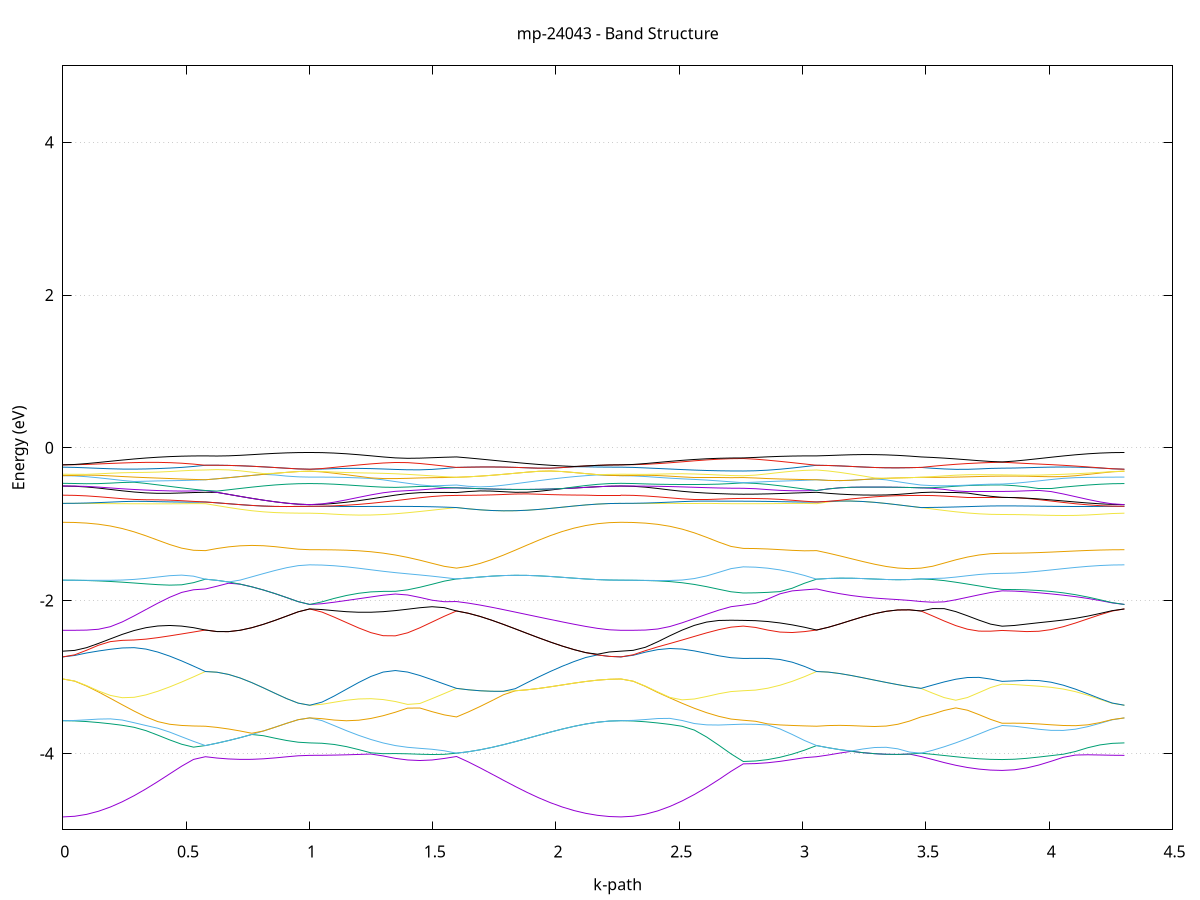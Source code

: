 set title 'mp-24043 - Band Structure'
set xlabel 'k-path'
set ylabel 'Energy (eV)'
set grid y
set yrange [-5:5]
set terminal png size 800,600
set output 'mp-24043_bands_gnuplot.png'
plot '-' using 1:2 with lines notitle, '-' using 1:2 with lines notitle, '-' using 1:2 with lines notitle, '-' using 1:2 with lines notitle, '-' using 1:2 with lines notitle, '-' using 1:2 with lines notitle, '-' using 1:2 with lines notitle, '-' using 1:2 with lines notitle, '-' using 1:2 with lines notitle, '-' using 1:2 with lines notitle, '-' using 1:2 with lines notitle, '-' using 1:2 with lines notitle, '-' using 1:2 with lines notitle, '-' using 1:2 with lines notitle, '-' using 1:2 with lines notitle, '-' using 1:2 with lines notitle, '-' using 1:2 with lines notitle, '-' using 1:2 with lines notitle, '-' using 1:2 with lines notitle, '-' using 1:2 with lines notitle, '-' using 1:2 with lines notitle, '-' using 1:2 with lines notitle, '-' using 1:2 with lines notitle, '-' using 1:2 with lines notitle, '-' using 1:2 with lines notitle, '-' using 1:2 with lines notitle, '-' using 1:2 with lines notitle, '-' using 1:2 with lines notitle, '-' using 1:2 with lines notitle, '-' using 1:2 with lines notitle, '-' using 1:2 with lines notitle, '-' using 1:2 with lines notitle, '-' using 1:2 with lines notitle, '-' using 1:2 with lines notitle, '-' using 1:2 with lines notitle, '-' using 1:2 with lines notitle, '-' using 1:2 with lines notitle, '-' using 1:2 with lines notitle, '-' using 1:2 with lines notitle, '-' using 1:2 with lines notitle, '-' using 1:2 with lines notitle, '-' using 1:2 with lines notitle, '-' using 1:2 with lines notitle, '-' using 1:2 with lines notitle, '-' using 1:2 with lines notitle, '-' using 1:2 with lines notitle, '-' using 1:2 with lines notitle, '-' using 1:2 with lines notitle, '-' using 1:2 with lines notitle, '-' using 1:2 with lines notitle, '-' using 1:2 with lines notitle, '-' using 1:2 with lines notitle, '-' using 1:2 with lines notitle, '-' using 1:2 with lines notitle, '-' using 1:2 with lines notitle, '-' using 1:2 with lines notitle, '-' using 1:2 with lines notitle, '-' using 1:2 with lines notitle, '-' using 1:2 with lines notitle, '-' using 1:2 with lines notitle, '-' using 1:2 with lines notitle, '-' using 1:2 with lines notitle, '-' using 1:2 with lines notitle, '-' using 1:2 with lines notitle, '-' using 1:2 with lines notitle, '-' using 1:2 with lines notitle, '-' using 1:2 with lines notitle, '-' using 1:2 with lines notitle, '-' using 1:2 with lines notitle, '-' using 1:2 with lines notitle, '-' using 1:2 with lines notitle, '-' using 1:2 with lines notitle, '-' using 1:2 with lines notitle, '-' using 1:2 with lines notitle, '-' using 1:2 with lines notitle, '-' using 1:2 with lines notitle, '-' using 1:2 with lines notitle, '-' using 1:2 with lines notitle, '-' using 1:2 with lines notitle, '-' using 1:2 with lines notitle, '-' using 1:2 with lines notitle, '-' using 1:2 with lines notitle, '-' using 1:2 with lines notitle, '-' using 1:2 with lines notitle, '-' using 1:2 with lines notitle, '-' using 1:2 with lines notitle, '-' using 1:2 with lines notitle, '-' using 1:2 with lines notitle, '-' using 1:2 with lines notitle, '-' using 1:2 with lines notitle, '-' using 1:2 with lines notitle, '-' using 1:2 with lines notitle, '-' using 1:2 with lines notitle, '-' using 1:2 with lines notitle, '-' using 1:2 with lines notitle, '-' using 1:2 with lines notitle, '-' using 1:2 with lines notitle, '-' using 1:2 with lines notitle, '-' using 1:2 with lines notitle, '-' using 1:2 with lines notitle, '-' using 1:2 with lines notitle, '-' using 1:2 with lines notitle, '-' using 1:2 with lines notitle, '-' using 1:2 with lines notitle, '-' using 1:2 with lines notitle, '-' using 1:2 with lines notitle, '-' using 1:2 with lines notitle, '-' using 1:2 with lines notitle, '-' using 1:2 with lines notitle, '-' using 1:2 with lines notitle, '-' using 1:2 with lines notitle, '-' using 1:2 with lines notitle, '-' using 1:2 with lines notitle, '-' using 1:2 with lines notitle
0.000000 -18.882224
0.048189 -18.879824
0.096377 -18.872624
0.144566 -18.860724
0.192754 -18.844324
0.240943 -18.823424
0.289131 -18.798424
0.337320 -18.769524
0.385508 -18.737124
0.433697 -18.701524
0.481885 -18.663324
0.530074 -18.623124
0.578262 -18.582024
0.578262 -18.582024
0.625286 -18.581324
0.672310 -18.579724
0.719335 -18.575424
0.766359 -18.568624
0.813383 -18.559524
0.860407 -18.548424
0.907431 -18.536224
0.954455 -18.524824
1.001479 -18.519224
1.001479 -18.519224
1.051073 -18.521924
1.100667 -18.528524
1.150262 -18.536724
1.199856 -18.545124
1.249450 -18.552724
1.299044 -18.559024
1.348638 -18.563324
1.398233 -18.565024
1.447827 -18.563824
1.497421 -18.559624
1.547015 -18.552324
1.596609 -18.542924
1.596609 -18.542924
1.644245 -18.576124
1.691880 -18.612224
1.739515 -18.648824
1.787151 -18.684624
1.834786 -18.718824
1.882421 -18.750824
1.930056 -18.780124
1.977692 -18.806224
2.025327 -18.828824
2.072962 -18.847724
2.120597 -18.862724
2.168233 -18.873424
2.215868 -18.880024
2.263503 -18.882224
2.263503 -18.882224
2.313086 -18.879624
2.362668 -18.872024
2.412251 -18.859424
2.461833 -18.842024
2.511416 -18.819924
2.560998 -18.793524
2.610581 -18.763124
2.660163 -18.729324
2.709746 -18.693024
2.759328 -18.665324
2.759328 -18.665324
2.808922 -18.662924
2.858517 -18.655724
2.908111 -18.643824
2.957705 -18.627524
3.007299 -18.606824
3.056893 -18.582024
3.056893 -18.582024
3.103917 -18.588424
3.150942 -18.591424
3.197966 -18.590924
3.244990 -18.587024
3.292014 -18.579824
3.339038 -18.569424
3.386062 -18.556124
3.433086 -18.540024
3.480110 -18.542924
3.480110 -18.542924
3.527131 -18.559224
3.574152 -18.574724
3.621173 -18.587824
3.668194 -18.598324
3.715215 -18.605824
3.762236 -18.610324
3.809257 -18.611824
3.809257 -18.611824
3.858840 -18.610124
3.908422 -18.604724
3.958005 -18.596124
4.007587 -18.584624
4.057170 -18.570824
4.106752 -18.555824
4.156335 -18.541224
4.205917 -18.529224
4.255500 -18.521724
4.305082 -18.519224
e
0.000000 -18.355224
0.048189 -18.358224
0.096377 -18.367024
0.144566 -18.381224
0.192754 -18.399824
0.240943 -18.421724
0.289131 -18.445724
0.337320 -18.470624
0.385508 -18.495424
0.433697 -18.519424
0.481885 -18.541924
0.530074 -18.562524
0.578262 -18.582024
0.578262 -18.582024
0.625286 -18.572224
0.672310 -18.559124
0.719335 -18.542824
0.766359 -18.523624
0.813383 -18.501724
0.860407 -18.477724
0.907431 -18.452624
0.954455 -18.461024
1.001479 -18.467824
1.001479 -18.467824
1.051073 -18.468924
1.100667 -18.473724
1.150262 -18.483324
1.199856 -18.496424
1.249450 -18.510524
1.299044 -18.522324
1.348638 -18.530924
1.398233 -18.536124
1.447827 -18.537724
1.497421 -18.535924
1.547015 -18.530524
1.596609 -18.521524
1.596609 -18.521524
1.644245 -18.500724
1.691880 -18.478324
1.739515 -18.455024
1.787151 -18.431724
1.834786 -18.409624
1.882421 -18.390524
1.930056 -18.375624
1.977692 -18.365724
2.025327 -18.360024
2.072962 -18.357124
2.120597 -18.355924
2.168233 -18.355424
2.215868 -18.355224
2.263503 -18.355224
2.263503 -18.355224
2.313086 -18.358124
2.362668 -18.367324
2.412251 -18.384024
2.461833 -18.408824
2.511416 -18.441124
2.560998 -18.479124
2.610581 -18.520524
2.660163 -18.563324
2.709746 -18.605224
2.759328 -18.634924
2.759328 -18.634924
2.808922 -18.633324
2.858517 -18.628624
2.908111 -18.620824
2.957705 -18.610224
3.007299 -18.596724
3.056893 -18.582024
3.056893 -18.582024
3.103917 -18.588424
3.150942 -18.591424
3.197966 -18.590924
3.244990 -18.587024
3.292014 -18.579824
3.339038 -18.569424
3.386062 -18.556124
3.433086 -18.540024
3.480110 -18.521524
3.480110 -18.521524
3.527131 -18.528024
3.574152 -18.538324
3.621173 -18.549224
3.668194 -18.558924
3.715215 -18.566324
3.762236 -18.570924
3.809257 -18.572524
3.809257 -18.572524
3.858840 -18.570624
3.908422 -18.565024
3.958005 -18.555824
4.007587 -18.543324
4.057170 -18.527924
4.106752 -18.510424
4.156335 -18.492524
4.205917 -18.477524
4.255500 -18.469724
4.305082 -18.467824
e
0.000000 -18.355224
0.048189 -18.356124
0.096377 -18.359024
0.144566 -18.364824
0.192754 -18.375124
0.240943 -18.391224
0.289131 -18.413524
0.337320 -18.440624
0.385508 -18.470424
0.433697 -18.500624
0.481885 -18.529924
0.530074 -18.557324
0.578262 -18.580224
0.578262 -18.580224
0.625286 -18.572224
0.672310 -18.559024
0.719335 -18.542824
0.766359 -18.523624
0.813383 -18.501724
0.860407 -18.477724
0.907431 -18.452624
0.954455 -18.429324
1.001479 -18.417524
1.001479 -18.417524
1.051073 -18.428324
1.100667 -18.449024
1.150262 -18.469224
1.199856 -18.484624
1.249450 -18.494824
1.299044 -18.501324
1.348638 -18.504724
1.398233 -18.505424
1.447827 -18.504124
1.497421 -18.502624
1.547015 -18.505724
1.596609 -18.521524
1.596609 -18.521524
1.644245 -18.500724
1.691880 -18.478324
1.739515 -18.455024
1.787151 -18.431724
1.834786 -18.409624
1.882421 -18.390524
1.930056 -18.375624
1.977692 -18.365724
2.025327 -18.360024
2.072962 -18.357124
2.120597 -18.355924
2.168233 -18.355424
2.215868 -18.355224
2.263503 -18.355224
2.263503 -18.355224
2.313086 -18.356524
2.362668 -18.360024
2.412251 -18.365324
2.461833 -18.371424
2.511416 -18.377624
2.560998 -18.383324
2.610581 -18.387924
2.660163 -18.391224
2.709746 -18.393224
2.759328 -18.393824
2.759328 -18.393824
2.808922 -18.403424
2.858517 -18.428524
2.908111 -18.462624
2.957705 -18.501024
3.007299 -18.541224
3.056893 -18.580224
3.056893 -18.580224
3.103917 -18.576324
3.150942 -18.569824
3.197966 -18.560724
3.244990 -18.549424
3.292014 -18.536424
3.339038 -18.523224
3.386062 -18.513924
3.433086 -18.519124
3.480110 -18.521524
3.480110 -18.521524
3.527131 -18.497324
3.574152 -18.472924
3.621173 -18.448824
3.668194 -18.425824
3.715215 -18.404424
3.762236 -18.386024
3.809257 -18.376824
3.809257 -18.376824
3.858840 -18.379424
3.908422 -18.386624
3.958005 -18.396524
4.007587 -18.407224
4.057170 -18.417024
4.106752 -18.424424
4.156335 -18.428224
4.205917 -18.428724
4.255500 -18.422624
4.305082 -18.417524
e
0.000000 -18.131924
0.048189 -18.152324
0.096377 -18.181624
0.144566 -18.212124
0.192754 -18.241224
0.240943 -18.266624
0.289131 -18.286924
0.337320 -18.302224
0.385508 -18.313424
0.433697 -18.321424
0.481885 -18.326924
0.530074 -18.330324
0.578262 -18.331824
0.578262 -18.331824
0.625286 -18.340024
0.672310 -18.352724
0.719335 -18.368824
0.766359 -18.387224
0.813383 -18.406824
0.860407 -18.426624
0.907431 -18.445424
0.954455 -18.429324
1.001479 -18.417524
1.001479 -18.417524
1.051073 -18.416424
1.100667 -18.410724
1.150262 -18.399224
1.199856 -18.383824
1.249450 -18.366324
1.299044 -18.348824
1.348638 -18.335024
1.398233 -18.336424
1.447827 -18.357224
1.497421 -18.386524
1.547015 -18.413824
1.596609 -18.427624
1.596609 -18.427624
1.644245 -18.407724
1.691880 -18.383624
1.739515 -18.357524
1.787151 -18.330424
1.834786 -18.302724
1.882421 -18.275224
1.930056 -18.249024
1.977692 -18.234824
2.025327 -18.216224
2.072962 -18.195124
2.120597 -18.173624
2.168233 -18.153624
2.215868 -18.138124
2.263503 -18.131924
2.263503 -18.131924
2.313086 -18.152824
2.362668 -18.181424
2.412251 -18.209824
2.461833 -18.236624
2.511416 -18.260624
2.560998 -18.281224
2.610581 -18.297924
2.660163 -18.310224
2.709746 -18.317824
2.759328 -18.320424
2.759328 -18.320424
2.808922 -18.320724
2.858517 -18.322024
2.908111 -18.324324
2.957705 -18.327224
3.007299 -18.329824
3.056893 -18.331824
3.056893 -18.331824
3.103917 -18.329324
3.150942 -18.333224
3.197966 -18.343524
3.244990 -18.360224
3.292014 -18.382024
3.339038 -18.406624
3.386062 -18.429024
3.433086 -18.437624
3.480110 -18.427624
3.480110 -18.427624
3.527131 -18.413124
3.574152 -18.389624
3.621173 -18.361524
3.668194 -18.332524
3.715215 -18.317924
3.762236 -18.331524
3.809257 -18.339724
3.809257 -18.339724
3.858840 -18.345124
3.908422 -18.358124
3.958005 -18.374324
4.007587 -18.390824
4.057170 -18.405824
4.106752 -18.418324
4.156335 -18.426324
4.205917 -18.426224
4.255500 -18.420924
4.305082 -18.417524
e
0.000000 -18.131924
0.048189 -18.135424
0.096377 -18.143124
0.144566 -18.151124
0.192754 -18.157224
0.240943 -18.160524
0.289131 -18.160424
0.337320 -18.156924
0.385508 -18.149824
0.433697 -18.139524
0.481885 -18.126324
0.530074 -18.110624
0.578262 -18.092624
0.578262 -18.092624
0.625286 -18.108224
0.672310 -18.135624
0.719335 -18.167724
0.766359 -18.201724
0.813383 -18.236224
0.860407 -18.270524
0.907431 -18.303024
0.954455 -18.330924
1.001479 -18.344124
1.001479 -18.344124
1.051073 -18.339924
1.100667 -18.329224
1.150262 -18.316124
1.199856 -18.303824
1.249450 -18.295024
1.299044 -18.291424
1.348638 -18.292524
1.398233 -18.288724
1.447827 -18.274724
1.497421 -18.257724
1.547015 -18.240624
1.596609 -18.224324
1.596609 -18.224324
1.644245 -18.235824
1.691880 -18.245724
1.739515 -18.253424
1.787151 -18.258524
1.834786 -18.260224
1.882421 -18.257424
1.930056 -18.249024
1.977692 -18.234824
2.025327 -18.216224
2.072962 -18.195124
2.120597 -18.173624
2.168233 -18.153624
2.215868 -18.138124
2.263503 -18.131924
2.263503 -18.131924
2.313086 -18.136624
2.362668 -18.149324
2.412251 -18.165024
2.461833 -18.177824
2.511416 -18.185124
2.560998 -18.186924
2.610581 -18.184724
2.660163 -18.179724
2.709746 -18.173524
2.759328 -18.169924
2.759328 -18.169924
2.808922 -18.164724
2.858517 -18.153824
2.908111 -18.141224
2.957705 -18.126824
3.007299 -18.110324
3.056893 -18.092624
3.056893 -18.092624
3.103917 -18.095824
3.150942 -18.110424
3.197966 -18.128224
3.244990 -18.146524
3.292014 -18.164324
3.339038 -18.181124
3.386062 -18.196824
3.433086 -18.211224
3.480110 -18.224324
3.480110 -18.224324
3.527131 -18.241424
3.574152 -18.259224
3.621173 -18.277324
3.668194 -18.294624
3.715215 -18.297424
3.762236 -18.273624
3.809257 -18.260024
3.809257 -18.260024
3.858840 -18.257024
3.908422 -18.251424
3.958005 -18.248424
4.007587 -18.251224
4.057170 -18.261024
4.106752 -18.276924
4.156335 -18.296924
4.205917 -18.318224
4.255500 -18.336424
4.305082 -18.344124
e
0.000000 -18.114424
0.048189 -18.099224
0.096377 -18.096624
0.144566 -18.108924
0.192754 -18.118324
0.240943 -18.121424
0.289131 -18.118224
0.337320 -18.109924
0.385508 -18.097524
0.433697 -18.082224
0.481885 -18.068124
0.530074 -18.073324
0.578262 -18.092624
0.578262 -18.092624
0.625286 -18.108224
0.672310 -18.135624
0.719335 -18.167724
0.766359 -18.201724
0.813383 -18.236224
0.860407 -18.270524
0.907431 -18.303024
0.954455 -18.330924
1.001479 -18.344124
1.001479 -18.344124
1.051073 -18.330924
1.100667 -18.302924
1.150262 -18.270924
1.199856 -18.239524
1.249450 -18.212724
1.299044 -18.195024
1.348638 -18.189024
1.398233 -18.192024
1.447827 -18.198824
1.497421 -18.207024
1.547015 -18.215624
1.596609 -18.224324
1.596609 -18.224324
1.644245 -18.235824
1.691880 -18.245724
1.739515 -18.253424
1.787151 -18.258524
1.834786 -18.260224
1.882421 -18.257424
1.930056 -18.247924
1.977692 -18.221424
2.025327 -18.196124
2.072962 -18.172424
2.120597 -18.150824
2.168233 -18.132524
2.215868 -18.119324
2.263503 -18.114424
2.263503 -18.114424
2.313086 -18.097224
2.362668 -18.078724
2.412251 -18.088024
2.461833 -18.098224
2.511416 -18.107824
2.560998 -18.117524
2.610581 -18.127324
2.660163 -18.137124
2.709746 -18.145924
2.759328 -18.150424
2.759328 -18.150424
2.808922 -18.145524
2.858517 -18.129824
2.908111 -18.106024
2.957705 -18.082024
3.007299 -18.074824
3.056893 -18.092624
3.056893 -18.092624
3.103917 -18.095824
3.150942 -18.110424
3.197966 -18.128224
3.244990 -18.146524
3.292014 -18.164324
3.339038 -18.181124
3.386062 -18.196824
3.433086 -18.211224
3.480110 -18.224324
3.480110 -18.224324
3.527131 -18.219424
3.574152 -18.214024
3.621173 -18.209424
3.668194 -18.207624
3.715215 -18.210824
3.762236 -18.219724
3.809257 -18.227624
3.809257 -18.227624
3.858840 -18.227124
3.908422 -18.226724
3.958005 -18.229024
4.007587 -18.236324
4.057170 -18.249824
4.106752 -18.268724
4.156335 -18.291124
4.205917 -18.314624
4.255500 -18.335024
4.305082 -18.344124
e
0.000000 -18.044224
0.048189 -18.055724
0.096377 -18.056424
0.144566 -18.039924
0.192754 -18.023724
0.240943 -18.012324
0.289131 -18.007324
0.337320 -18.008924
0.385508 -18.016424
0.433697 -18.028424
0.481885 -18.040624
0.530074 -18.034324
0.578262 -18.014524
0.578262 -18.014524
0.625286 -18.007424
0.672310 -17.988924
0.719335 -17.965924
0.766359 -17.940924
0.813383 -17.915024
0.860407 -17.889024
0.907431 -17.863624
0.954455 -17.841124
1.001479 -17.829824
1.001479 -17.829824
1.051073 -17.844724
1.100667 -17.873324
1.150262 -17.904624
1.199856 -17.934524
1.249450 -17.958624
1.299044 -17.971424
1.348638 -17.969224
1.398233 -17.954024
1.447827 -17.932124
1.497421 -17.908324
1.547015 -17.885424
1.596609 -17.864524
1.596609 -17.864524
1.644245 -17.862924
1.691880 -17.866124
1.739515 -17.873624
1.787151 -17.884924
1.834786 -17.899024
1.882421 -17.915324
1.930056 -17.933024
1.977692 -17.951524
2.025327 -17.970524
2.072962 -17.989524
2.120597 -18.008024
2.168233 -18.025124
2.215868 -18.038724
2.263503 -18.044224
2.263503 -18.044224
2.313086 -18.058024
2.362668 -18.075124
2.412251 -18.061824
2.461833 -18.045124
2.511416 -18.027624
2.560998 -18.009824
2.610581 -17.992324
2.660163 -17.976024
2.709746 -17.962424
2.759328 -17.955724
2.759328 -17.955724
2.808922 -17.964124
2.858517 -17.982724
2.908111 -18.005324
2.957705 -18.027024
3.007299 -18.032524
3.056893 -18.014524
3.056893 -18.014524
3.103917 -18.003324
3.150942 -17.981524
3.197966 -17.957624
3.244990 -17.934524
3.292014 -17.913724
3.339038 -17.895724
3.386062 -17.881324
3.433086 -17.870724
3.480110 -17.864524
3.480110 -17.864524
3.527131 -17.882124
3.574152 -17.901424
3.621173 -17.920124
3.668194 -17.935224
3.715215 -17.943724
3.762236 -17.944724
3.809257 -17.943024
3.809257 -17.943024
3.858840 -17.943324
3.908422 -17.943324
3.958005 -17.940824
4.007587 -17.933924
4.057170 -17.921424
4.106752 -17.903924
4.156335 -17.882924
4.205917 -17.860524
4.255500 -17.840024
4.305082 -17.829824
e
0.000000 -18.044224
0.048189 -18.038724
0.096377 -18.025324
0.144566 -18.009024
0.192754 -17.993124
0.240943 -17.979224
0.289131 -17.968724
0.337320 -17.962824
0.385508 -17.962424
0.433697 -17.967624
0.481885 -17.978424
0.530074 -17.994224
0.578262 -18.014524
0.578262 -18.014524
0.625286 -18.007424
0.672310 -17.988924
0.719335 -17.965924
0.766359 -17.940924
0.813383 -17.915024
0.860407 -17.888924
0.907431 -17.863624
0.954455 -17.841124
1.001479 -17.829824
1.001479 -17.829824
1.051073 -17.833424
1.100667 -17.841224
1.150262 -17.849124
1.199856 -17.854924
1.249450 -17.856924
1.299044 -17.854024
1.348638 -17.845824
1.398233 -17.832624
1.447827 -17.820224
1.497421 -17.825424
1.547015 -17.843324
1.596609 -17.864524
1.596609 -17.864524
1.644245 -17.862924
1.691880 -17.866124
1.739515 -17.873624
1.787151 -17.884924
1.834786 -17.899024
1.882421 -17.915324
1.930056 -17.933024
1.977692 -17.951524
2.025327 -17.970524
2.072962 -17.989524
2.120597 -18.008024
2.168233 -18.025124
2.215868 -18.038724
2.263503 -18.044224
2.263503 -18.044224
2.313086 -18.037324
2.362668 -18.018824
2.412251 -17.994624
2.461833 -17.970724
2.511416 -17.950824
2.560998 -17.937024
2.610581 -17.930024
2.660163 -17.929124
2.709746 -17.932724
2.759328 -17.936024
2.759328 -17.936024
2.808922 -17.936524
2.858517 -17.942324
2.908111 -17.954724
2.957705 -17.972024
3.007299 -17.992424
3.056893 -18.014524
3.056893 -18.014524
3.103917 -18.003324
3.150942 -17.981524
3.197966 -17.957624
3.244990 -17.934524
3.292014 -17.913724
3.339038 -17.895724
3.386062 -17.881224
3.433086 -17.870724
3.480110 -17.864524
3.480110 -17.864524
3.527131 -17.845124
3.574152 -17.827624
3.621173 -17.820324
3.668194 -17.842324
3.715215 -17.869824
3.762236 -17.892424
3.809257 -17.902324
3.809257 -17.902324
3.858840 -17.904224
3.908422 -17.908224
3.958005 -17.911124
4.007587 -17.909824
4.057170 -17.902824
4.106752 -17.890324
4.156335 -17.873824
4.205917 -17.855424
4.255500 -17.838224
4.305082 -17.829824
e
0.000000 -18.005924
0.048189 -17.987824
0.096377 -17.956524
0.144566 -17.922924
0.192754 -17.889024
0.240943 -17.855824
0.289131 -17.823824
0.337320 -17.793924
0.385508 -17.767624
0.433697 -17.747224
0.481885 -17.734324
0.530074 -17.727324
0.578262 -17.724224
0.578262 -17.724224
0.625286 -17.711124
0.672310 -17.695024
0.719335 -17.677224
0.766359 -17.689324
0.813383 -17.707724
0.860407 -17.727824
0.907431 -17.748824
0.954455 -17.768724
1.001479 -17.779124
1.001479 -17.779124
1.051073 -17.775124
1.100667 -17.766124
1.150262 -17.756524
1.199856 -17.749424
1.249450 -17.747124
1.299044 -17.750724
1.348638 -17.759724
1.398233 -17.771724
1.447827 -17.780124
1.497421 -17.768624
1.547015 -17.744924
1.596609 -17.728924
1.596609 -17.728924
1.644245 -17.749824
1.691880 -17.772724
1.739515 -17.796424
1.787151 -17.820524
1.834786 -17.844424
1.882421 -17.868024
1.930056 -17.891124
1.977692 -17.913324
2.025327 -17.934724
2.072962 -17.954924
2.120597 -17.973524
2.168233 -17.989624
2.215868 -18.001424
2.263503 -18.005924
2.263503 -18.005924
2.313086 -17.986824
2.362668 -17.954824
2.412251 -17.921424
2.461833 -17.889124
2.511416 -17.858824
2.560998 -17.831124
2.610581 -17.806624
2.660163 -17.785724
2.709746 -17.768524
2.759328 -17.757824
2.759328 -17.757824
2.808922 -17.755624
2.858517 -17.749824
2.908111 -17.742324
2.957705 -17.734824
3.007299 -17.728524
3.056893 -17.724224
3.056893 -17.724224
3.103917 -17.733124
3.150942 -17.737024
3.197966 -17.735624
3.244990 -17.729324
3.292014 -17.719624
3.339038 -17.709624
3.386062 -17.705624
3.433086 -17.712824
3.480110 -17.728924
3.480110 -17.728924
3.527131 -17.746524
3.574152 -17.772824
3.621173 -17.793524
3.668194 -17.786924
3.715215 -17.775224
3.762236 -17.766424
3.809257 -17.763124
3.809257 -17.763124
3.858840 -17.760124
3.908422 -17.752424
3.958005 -17.743324
4.007587 -17.735924
4.057170 -17.732924
4.106752 -17.735824
4.156335 -17.744724
4.205917 -17.757824
4.255500 -17.771824
4.305082 -17.779124
e
0.000000 -17.708524
0.048189 -17.709124
0.096377 -17.710924
0.144566 -17.713324
0.192754 -17.715824
0.240943 -17.717524
0.289131 -17.717424
0.337320 -17.714624
0.385508 -17.708124
0.433697 -17.696424
0.481885 -17.679124
0.530074 -17.658924
0.578262 -17.639024
0.578262 -17.639024
0.625286 -17.647724
0.672310 -17.659024
0.719335 -17.672924
0.766359 -17.689324
0.813383 -17.707724
0.860407 -17.727824
0.907431 -17.748824
0.954455 -17.768724
1.001479 -17.779124
1.001479 -17.779124
1.051073 -17.767224
1.100667 -17.747024
1.150262 -17.728324
1.199856 -17.712424
1.249450 -17.699124
1.299044 -17.687824
1.348638 -17.678224
1.398233 -17.670324
1.447827 -17.664424
1.497421 -17.661024
1.547015 -17.660424
1.596609 -17.661424
1.596609 -17.661424
1.644245 -17.667924
1.691880 -17.673424
1.739515 -17.677824
1.787151 -17.681524
1.834786 -17.684624
1.882421 -17.687724
1.930056 -17.690924
1.977692 -17.694224
2.025327 -17.697624
2.072962 -17.701024
2.120597 -17.704024
2.168233 -17.706424
2.215868 -17.708024
2.263503 -17.708524
2.263503 -17.708524
2.313086 -17.708824
2.362668 -17.709924
2.412251 -17.711724
2.461833 -17.714224
2.511416 -17.717524
2.560998 -17.721724
2.610581 -17.727024
2.660163 -17.733724
2.709746 -17.742124
2.759328 -17.750024
2.759328 -17.750024
2.808922 -17.744824
2.858517 -17.730224
2.908111 -17.709124
2.957705 -17.684724
3.007299 -17.660224
3.056893 -17.639024
3.056893 -17.639024
3.103917 -17.633124
3.150942 -17.629924
3.197966 -17.629324
3.244990 -17.631124
3.292014 -17.634924
3.339038 -17.640524
3.386062 -17.647224
3.433086 -17.654324
3.480110 -17.661424
3.480110 -17.661424
3.527131 -17.669224
3.574152 -17.676724
3.621173 -17.683924
3.668194 -17.690924
3.715215 -17.697424
3.762236 -17.702424
3.809257 -17.704424
3.809257 -17.704424
3.858840 -17.704124
3.908422 -17.703824
3.958005 -17.704724
4.007587 -17.708024
4.057170 -17.714624
4.106752 -17.724824
4.156335 -17.738224
4.205917 -17.754124
4.255500 -17.770424
4.305082 -17.779124
e
0.000000 -17.708524
0.048189 -17.707324
0.096377 -17.703824
0.144566 -17.698024
0.192754 -17.689724
0.240943 -17.679124
0.289131 -17.666624
0.337320 -17.652724
0.385508 -17.638924
0.433697 -17.626624
0.481885 -17.619424
0.530074 -17.622724
0.578262 -17.639024
0.578262 -17.639024
0.625286 -17.647724
0.672310 -17.659024
0.719335 -17.672924
0.766359 -17.658924
0.813383 -17.641124
0.860407 -17.625124
0.907431 -17.612124
0.954455 -17.603324
1.001479 -17.600224
1.001479 -17.600224
1.051073 -17.601024
1.100667 -17.603424
1.150262 -17.606524
1.199856 -17.609724
1.249450 -17.612324
1.299044 -17.614724
1.348638 -17.618024
1.398233 -17.623924
1.447827 -17.633324
1.497421 -17.645824
1.547015 -17.657924
1.596609 -17.661424
1.596609 -17.661424
1.644245 -17.667924
1.691880 -17.673424
1.739515 -17.677824
1.787151 -17.681524
1.834786 -17.684624
1.882421 -17.687724
1.930056 -17.690924
1.977692 -17.694224
2.025327 -17.697624
2.072962 -17.701024
2.120597 -17.704024
2.168233 -17.706424
2.215868 -17.708024
2.263503 -17.708524
2.263503 -17.708524
2.313086 -17.707624
2.362668 -17.704724
2.412251 -17.699424
2.461833 -17.690824
2.511416 -17.677924
2.560998 -17.660224
2.610581 -17.637724
2.660163 -17.611624
2.709746 -17.584524
2.759328 -17.568024
2.759328 -17.568024
2.808922 -17.570124
2.858517 -17.576224
2.908111 -17.586424
2.957705 -17.600424
3.007299 -17.618024
3.056893 -17.639024
3.056893 -17.639024
3.103917 -17.633124
3.150942 -17.629924
3.197966 -17.629324
3.244990 -17.631124
3.292014 -17.634924
3.339038 -17.640524
3.386062 -17.647124
3.433086 -17.654324
3.480110 -17.661424
3.480110 -17.661424
3.527131 -17.654024
3.574152 -17.639824
3.621173 -17.624924
3.668194 -17.611524
3.715215 -17.600924
3.762236 -17.594224
3.809257 -17.591824
3.809257 -17.591824
3.858840 -17.592824
3.908422 -17.595324
3.958005 -17.598924
4.007587 -17.602524
4.057170 -17.605024
4.106752 -17.605624
4.156335 -17.604424
4.205917 -17.602524
4.255500 -17.600824
4.305082 -17.600224
e
0.000000 -17.346224
0.048189 -17.348424
0.096377 -17.354824
0.144566 -17.365524
0.192754 -17.380124
0.240943 -17.398424
0.289131 -17.419824
0.337320 -17.443824
0.385508 -17.469524
0.433697 -17.495124
0.481885 -17.517624
0.530074 -17.531624
0.578262 -17.534424
0.578262 -17.534424
0.625286 -17.524824
0.672310 -17.517324
0.719335 -17.512224
0.766359 -17.509224
0.813383 -17.508224
0.860407 -17.509024
0.907431 -17.510724
0.954455 -17.512524
1.001479 -17.513224
1.001479 -17.513224
1.051073 -17.514124
1.100667 -17.516924
1.150262 -17.521524
1.199856 -17.527824
1.249450 -17.535924
1.299044 -17.545224
1.348638 -17.555324
1.398233 -17.565224
1.447827 -17.574224
1.497421 -17.582324
1.547015 -17.589824
1.596609 -17.596724
1.596609 -17.596724
1.644245 -17.573024
1.691880 -17.547224
1.739515 -17.520724
1.787151 -17.494524
1.834786 -17.469224
1.882421 -17.445524
1.930056 -17.423624
1.977692 -17.403924
2.025327 -17.386824
2.072962 -17.372524
2.120597 -17.361124
2.168233 -17.352824
2.215868 -17.347924
2.263503 -17.346224
2.263503 -17.346224
2.313086 -17.348524
2.362668 -17.355424
2.412251 -17.366724
2.461833 -17.382324
2.511416 -17.401924
2.560998 -17.425024
2.610581 -17.451024
2.660163 -17.479024
2.709746 -17.506824
2.759328 -17.523524
2.759328 -17.523524
2.808922 -17.524224
2.858517 -17.526224
2.908111 -17.529124
2.957705 -17.532424
3.007299 -17.534924
3.056893 -17.534424
3.056893 -17.534424
3.103917 -17.546024
3.150942 -17.559624
3.197966 -17.574524
3.244990 -17.590424
3.292014 -17.606124
3.339038 -17.619024
3.386062 -17.623624
3.433086 -17.615124
3.480110 -17.596724
3.480110 -17.596724
3.527131 -17.585424
3.574152 -17.574624
3.621173 -17.565424
3.668194 -17.558324
3.715215 -17.553524
3.762236 -17.550824
3.809257 -17.549924
3.809257 -17.549924
3.858840 -17.549324
3.908422 -17.547424
3.958005 -17.544124
4.007587 -17.539424
4.057170 -17.533724
4.106752 -17.527624
4.156335 -17.522024
4.205917 -17.517324
4.255500 -17.514324
4.305082 -17.513224
e
0.000000 -6.376524
0.048189 -6.375524
0.096377 -6.372824
0.144566 -6.368324
0.192754 -6.362424
0.240943 -6.355324
0.289131 -6.347324
0.337320 -6.338724
0.385508 -6.329824
0.433697 -6.320924
0.481885 -6.312524
0.530074 -6.304724
0.578262 -6.298224
0.578262 -6.298224
0.625286 -6.294724
0.672310 -6.299424
0.719335 -6.304424
0.766359 -6.308824
0.813383 -6.312524
0.860407 -6.315424
0.907431 -6.317424
0.954455 -6.318624
1.001479 -6.319024
1.001479 -6.319024
1.051073 -6.319124
1.100667 -6.319224
1.150262 -6.319424
1.199856 -6.319624
1.249450 -6.319524
1.299044 -6.319124
1.348638 -6.318624
1.398233 -6.318224
1.447827 -6.317924
1.497421 -6.317224
1.547015 -6.315424
1.596609 -6.313824
1.596609 -6.313824
1.644245 -6.315124
1.691880 -6.315424
1.739515 -6.314924
1.787151 -6.313624
1.834786 -6.313424
1.882421 -6.320924
1.930056 -6.330224
1.977692 -6.340424
2.025327 -6.350324
2.072962 -6.359224
2.120597 -6.366524
2.168233 -6.372024
2.215868 -6.375424
2.263503 -6.376524
2.263503 -6.376524
2.313086 -6.375524
2.362668 -6.372624
2.412251 -6.368024
2.461833 -6.361924
2.511416 -6.354924
2.560998 -6.347524
2.610581 -6.340424
2.660163 -6.334824
2.709746 -6.331224
2.759328 -6.330024
2.759328 -6.330024
2.808922 -6.328624
2.858517 -6.324924
2.908111 -6.319124
2.957705 -6.312024
3.007299 -6.304724
3.056893 -6.298224
3.056893 -6.298224
3.103917 -6.300124
3.150942 -6.300824
3.197966 -6.301124
3.244990 -6.301824
3.292014 -6.303524
3.339038 -6.306124
3.386062 -6.309024
3.433086 -6.311724
3.480110 -6.313824
3.480110 -6.313824
3.527131 -6.315824
3.574152 -6.319524
3.621173 -6.323724
3.668194 -6.327424
3.715215 -6.330124
3.762236 -6.331824
3.809257 -6.332424
3.809257 -6.332424
3.858840 -6.331524
3.908422 -6.329124
3.958005 -6.326424
4.007587 -6.324124
4.057170 -6.322424
4.106752 -6.321124
4.156335 -6.320124
4.205917 -6.319524
4.255500 -6.319124
4.305082 -6.319024
e
0.000000 -6.280824
0.048189 -6.284624
0.096377 -6.289724
0.144566 -6.294024
0.192754 -6.297124
0.240943 -6.298824
0.289131 -6.299024
0.337320 -6.298124
0.385508 -6.296524
0.433697 -6.294924
0.481885 -6.294024
0.530074 -6.294924
0.578262 -6.298224
0.578262 -6.298224
0.625286 -6.294724
0.672310 -6.289324
0.719335 -6.282024
0.766359 -6.273124
0.813383 -6.262624
0.860407 -6.251224
0.907431 -6.239324
0.954455 -6.228424
1.001479 -6.222724
1.001479 -6.222724
1.051073 -6.227724
1.100667 -6.239424
1.150262 -6.254124
1.199856 -6.269224
1.249450 -6.283324
1.299044 -6.295324
1.348638 -6.304524
1.398233 -6.310624
1.447827 -6.313524
1.497421 -6.314224
1.547015 -6.314124
1.596609 -6.313824
1.596609 -6.313824
1.644245 -6.315124
1.691880 -6.315424
1.739515 -6.314924
1.787151 -6.313624
1.834786 -6.311624
1.882421 -6.309024
1.930056 -6.305824
1.977692 -6.302124
2.025327 -6.297824
2.072962 -6.293224
2.120597 -6.288724
2.168233 -6.284724
2.215868 -6.281824
2.263503 -6.280824
2.263503 -6.280824
2.313086 -6.284824
2.362668 -6.290024
2.412251 -6.294424
2.461833 -6.297924
2.511416 -6.300424
2.560998 -6.302024
2.610581 -6.302624
2.660163 -6.302324
2.709746 -6.301724
2.759328 -6.301324
2.759328 -6.301324
2.808922 -6.300924
2.858517 -6.300024
2.908111 -6.298524
2.957705 -6.296924
3.007299 -6.296124
3.056893 -6.298224
3.056893 -6.298224
3.103917 -6.300124
3.150942 -6.300824
3.197966 -6.301024
3.244990 -6.301824
3.292014 -6.303524
3.339038 -6.306124
3.386062 -6.309024
3.433086 -6.311724
3.480110 -6.313824
3.480110 -6.313824
3.527131 -6.314324
3.574152 -6.314224
3.621173 -6.313924
3.668194 -6.313624
3.715215 -6.313424
3.762236 -6.313324
3.809257 -6.313324
3.809257 -6.313324
3.858840 -6.312624
3.908422 -6.309924
3.958005 -6.304424
4.007587 -6.295324
4.057170 -6.282924
4.106752 -6.268424
4.156335 -6.252924
4.205917 -6.238324
4.255500 -6.227124
4.305082 -6.222724
e
0.000000 -6.280824
0.048189 -6.281124
0.096377 -6.281924
0.144566 -6.282924
0.192754 -6.283824
0.240943 -6.284324
0.289131 -6.284324
0.337320 -6.284024
0.385508 -6.283724
0.433697 -6.284024
0.481885 -6.285124
0.530074 -6.287024
0.578262 -6.288724
0.578262 -6.288724
0.625286 -6.294024
0.672310 -6.289324
0.719335 -6.282024
0.766359 -6.273124
0.813383 -6.262624
0.860407 -6.251224
0.907431 -6.239324
0.954455 -6.228324
1.001479 -6.222724
1.001479 -6.222724
1.051073 -6.224424
1.100667 -6.229324
1.150262 -6.236324
1.199856 -6.244724
1.249450 -6.253724
1.299044 -6.262624
1.348638 -6.271124
1.398233 -6.278824
1.447827 -6.285324
1.497421 -6.290724
1.547015 -6.294524
1.596609 -6.295424
1.596609 -6.295424
1.644245 -6.299024
1.691880 -6.302124
1.739515 -6.304924
1.787151 -6.308324
1.834786 -6.311624
1.882421 -6.309024
1.930056 -6.305824
1.977692 -6.302124
2.025327 -6.297824
2.072962 -6.293224
2.120597 -6.288724
2.168233 -6.284724
2.215868 -6.281824
2.263503 -6.280824
2.263503 -6.280824
2.313086 -6.281124
2.362668 -6.281924
2.412251 -6.282424
2.461833 -6.281924
2.511416 -6.279824
2.560998 -6.275824
2.610581 -6.270524
2.660163 -6.264824
2.709746 -6.260424
2.759328 -6.258724
2.759328 -6.258724
2.808922 -6.260924
2.858517 -6.266324
2.908111 -6.272824
2.957705 -6.279524
3.007299 -6.285424
3.056893 -6.288724
3.056893 -6.288724
3.103917 -6.283924
3.150942 -6.280224
3.197966 -6.277824
3.244990 -6.277424
3.292014 -6.278924
3.339038 -6.282224
3.386062 -6.286524
3.433086 -6.291124
3.480110 -6.295424
3.480110 -6.295424
3.527131 -6.295524
3.574152 -6.292524
3.621173 -6.287624
3.668194 -6.281724
3.715215 -6.275924
3.762236 -6.271524
3.809257 -6.269824
3.809257 -6.269824
3.858840 -6.269024
3.908422 -6.266724
3.958005 -6.262924
4.007587 -6.257724
4.057170 -6.251224
4.106752 -6.243924
4.156335 -6.236424
4.205917 -6.229624
4.255500 -6.224624
4.305082 -6.222724
e
0.000000 -6.274324
0.048189 -6.269924
0.096377 -6.262924
0.144566 -6.255424
0.192754 -6.247424
0.240943 -6.238924
0.289131 -6.229924
0.337320 -6.220424
0.385508 -6.210624
0.433697 -6.200424
0.481885 -6.190224
0.530074 -6.180224
0.578262 -6.171324
0.578262 -6.171324
0.625286 -6.163924
0.672310 -6.158824
0.719335 -6.157124
0.766359 -6.159024
0.813383 -6.164124
0.860407 -6.171924
0.907431 -6.181424
0.954455 -6.191024
1.001479 -6.196224
1.001479 -6.196224
1.051073 -6.196624
1.100667 -6.197824
1.150262 -6.199924
1.199856 -6.202824
1.249450 -6.206224
1.299044 -6.209924
1.348638 -6.213524
1.398233 -6.216224
1.447827 -6.217824
1.497421 -6.217924
1.547015 -6.216724
1.596609 -6.214324
1.596609 -6.214324
1.644245 -6.224124
1.691880 -6.234524
1.739515 -6.244924
1.787151 -6.254424
1.834786 -6.261924
1.882421 -6.266724
1.930056 -6.269024
1.977692 -6.270024
2.025327 -6.270624
2.072962 -6.271324
2.120597 -6.272324
2.168233 -6.273324
2.215868 -6.274124
2.263503 -6.274324
2.263503 -6.274324
2.313086 -6.269624
2.362668 -6.262324
2.412251 -6.254724
2.461833 -6.247224
2.511416 -6.240224
2.560998 -6.234024
2.610581 -6.228624
2.660163 -6.224324
2.709746 -6.221124
2.759328 -6.219924
2.759328 -6.219924
2.808922 -6.217224
2.858517 -6.210624
2.908111 -6.201624
2.957705 -6.191624
3.007299 -6.181124
3.056893 -6.171324
3.056893 -6.171324
3.103917 -6.179824
3.150942 -6.187424
3.197966 -6.192624
3.244990 -6.193824
3.292014 -6.190324
3.339038 -6.187624
3.386062 -6.196524
3.433086 -6.205224
3.480110 -6.214324
3.480110 -6.214324
3.527131 -6.218724
3.574152 -6.222324
3.621173 -6.225024
3.668194 -6.227024
3.715215 -6.228524
3.762236 -6.229724
3.809257 -6.230224
3.809257 -6.230224
3.858840 -6.229024
3.908422 -6.225424
3.958005 -6.220224
4.007587 -6.214224
4.057170 -6.208224
4.106752 -6.203124
4.156335 -6.199424
4.205917 -6.197224
4.255500 -6.196424
4.305082 -6.196224
e
0.000000 -6.148524
0.048189 -6.148424
0.096377 -6.148324
0.144566 -6.148424
0.192754 -6.149224
0.240943 -6.150724
0.289131 -6.153024
0.337320 -6.156024
0.385508 -6.159124
0.433697 -6.161924
0.481885 -6.164424
0.530074 -6.167124
0.578262 -6.171324
0.578262 -6.171324
0.625286 -6.163924
0.672310 -6.158824
0.719335 -6.157124
0.766359 -6.159024
0.813383 -6.164124
0.860407 -6.171924
0.907431 -6.181424
0.954455 -6.191024
1.001479 -6.196224
1.001479 -6.196224
1.051073 -6.194124
1.100667 -6.190024
1.150262 -6.185624
1.199856 -6.181324
1.249450 -6.176924
1.299044 -6.172424
1.348638 -6.167924
1.398233 -6.163324
1.447827 -6.158824
1.497421 -6.154524
1.547015 -6.150124
1.596609 -6.145624
1.596609 -6.145624
1.644245 -6.132824
1.691880 -6.121824
1.739515 -6.113124
1.787151 -6.107424
1.834786 -6.104524
1.882421 -6.104724
1.930056 -6.107524
1.977692 -6.112624
2.025327 -6.119424
2.072962 -6.127224
2.120597 -6.135124
2.168233 -6.142024
2.215868 -6.146824
2.263503 -6.148524
2.263503 -6.148524
2.313086 -6.148524
2.362668 -6.148524
2.412251 -6.148424
2.461833 -6.147924
2.511416 -6.147124
2.560998 -6.146224
2.610581 -6.146524
2.660163 -6.148924
2.709746 -6.152124
2.759328 -6.153624
2.759328 -6.153624
2.808922 -6.157724
2.858517 -6.162924
2.908111 -6.166024
2.957705 -6.167424
3.007299 -6.168524
3.056893 -6.171324
3.056893 -6.171324
3.103917 -6.179824
3.150942 -6.187424
3.197966 -6.192624
3.244990 -6.193724
3.292014 -6.190324
3.339038 -6.182624
3.386062 -6.171724
3.433086 -6.158924
3.480110 -6.145624
3.480110 -6.145624
3.527131 -6.146224
3.574152 -6.147024
3.621173 -6.147924
3.668194 -6.149124
3.715215 -6.150224
3.762236 -6.150924
3.809257 -6.151224
3.809257 -6.151224
3.858840 -6.153624
3.908422 -6.159324
3.958005 -6.166124
4.007587 -6.172824
4.057170 -6.179024
4.106752 -6.184324
4.156335 -6.188824
4.205917 -6.192424
4.255500 -6.195124
4.305082 -6.196224
e
0.000000 -6.148524
0.048189 -6.147524
0.096377 -6.144824
0.144566 -6.140324
0.192754 -6.134524
0.240943 -6.127524
0.289131 -6.119524
0.337320 -6.110924
0.385508 -6.101924
0.433697 -6.094324
0.481885 -6.098624
0.530074 -6.108824
0.578262 -6.111824
0.578262 -6.111824
0.625286 -6.101424
0.672310 -6.093324
0.719335 -6.085724
0.766359 -6.077324
0.813383 -6.068124
0.860407 -6.059224
0.907431 -6.051824
0.954455 -6.047324
1.001479 -6.045824
1.001479 -6.045824
1.051073 -6.043324
1.100667 -6.038024
1.150262 -6.036324
1.199856 -6.042024
1.249450 -6.052324
1.299044 -6.064924
1.348638 -6.078424
1.398233 -6.092224
1.447827 -6.106124
1.497421 -6.119724
1.547015 -6.132924
1.596609 -6.145624
1.596609 -6.145624
1.644245 -6.132824
1.691880 -6.121824
1.739515 -6.113124
1.787151 -6.107324
1.834786 -6.104524
1.882421 -6.104724
1.930056 -6.107524
1.977692 -6.112624
2.025327 -6.119424
2.072962 -6.127224
2.120597 -6.135124
2.168233 -6.142024
2.215868 -6.146824
2.263503 -6.148524
2.263503 -6.148524
2.313086 -6.147424
2.362668 -6.144624
2.412251 -6.141024
2.461833 -6.137624
2.511416 -6.135424
2.560998 -6.134924
2.610581 -6.135824
2.660163 -6.137124
2.709746 -6.138624
2.759328 -6.139324
2.759328 -6.139324
2.808922 -6.132524
2.858517 -6.120124
2.908111 -6.108524
2.957705 -6.105824
3.007299 -6.110924
3.056893 -6.111824
3.056893 -6.111824
3.103917 -6.125124
3.150942 -6.139624
3.197966 -6.153824
3.244990 -6.166724
3.292014 -6.177924
3.339038 -6.182624
3.386062 -6.171724
3.433086 -6.158924
3.480110 -6.145624
3.480110 -6.145624
3.527131 -6.132024
3.574152 -6.120024
3.621173 -6.110824
3.668194 -6.105224
3.715215 -6.102624
3.762236 -6.101824
3.809257 -6.101624
3.809257 -6.101624
3.858840 -6.098224
3.908422 -6.089624
3.958005 -6.078324
4.007587 -6.065924
4.057170 -6.053824
4.106752 -6.043424
4.156335 -6.037024
4.205917 -6.037724
4.255500 -6.043024
4.305082 -6.045824
e
0.000000 -5.829624
0.048189 -5.840624
0.096377 -5.866524
0.144566 -5.898024
0.192754 -5.931024
0.240943 -5.963824
0.289131 -5.995424
0.337320 -6.024924
0.385508 -6.051224
0.433697 -6.072024
0.481885 -6.076824
0.530074 -6.071624
0.578262 -6.069124
0.578262 -6.069124
0.625286 -6.065124
0.672310 -6.056524
0.719335 -6.046424
0.766359 -6.036724
0.813383 -6.028024
0.860407 -6.020124
0.907431 -6.012524
0.954455 -6.006024
1.001479 -6.003024
1.001479 -6.003024
1.051073 -6.003624
1.100667 -6.004124
1.150262 -6.000224
1.199856 -5.989724
1.249450 -5.976224
1.299044 -5.962724
1.348638 -5.950824
1.398233 -5.941924
1.447827 -5.939524
1.497421 -5.943424
1.547015 -5.946624
1.596609 -5.950424
1.596609 -5.950424
1.644245 -5.932224
1.691880 -5.915324
1.739515 -5.902624
1.787151 -5.894024
1.834786 -5.885824
1.882421 -5.878124
1.930056 -5.871024
1.977692 -5.864224
2.025327 -5.857724
2.072962 -5.851324
2.120597 -5.844724
2.168233 -5.838224
2.215868 -5.832424
2.263503 -5.829624
2.263503 -5.829624
2.313086 -5.841524
2.362668 -5.868524
2.412251 -5.900824
2.461833 -5.934124
2.511416 -5.966224
2.560998 -5.995024
2.610581 -6.018424
2.660163 -6.034724
2.709746 -6.043324
2.759328 -6.045824
2.759328 -6.045824
2.808922 -6.050524
2.858517 -6.061824
2.908111 -6.073624
2.957705 -6.076924
3.007299 -6.071824
3.056893 -6.069124
3.056893 -6.069124
3.103917 -6.067424
3.150942 -6.061124
3.197966 -6.051024
3.244990 -6.037924
3.292014 -6.022624
3.339038 -6.005624
3.386062 -5.987624
3.433086 -5.968924
3.480110 -5.950424
3.480110 -5.950424
3.527131 -5.943224
3.574152 -5.938724
3.621173 -5.933724
3.668194 -5.927224
3.715215 -5.920424
3.762236 -5.915024
3.809257 -5.912724
3.809257 -5.912724
3.858840 -5.916724
3.908422 -5.925724
3.958005 -5.937624
4.007587 -5.951624
4.057170 -5.967124
4.106752 -5.982624
4.156335 -5.995724
4.205917 -6.002524
4.255500 -6.003424
4.305082 -6.003024
e
0.000000 -5.829624
0.048189 -5.838524
0.096377 -5.855124
0.144566 -5.873224
0.192754 -5.891224
0.240943 -5.908524
0.289131 -5.924624
0.337320 -5.938824
0.385508 -5.950224
0.433697 -5.957824
0.481885 -5.960224
0.530074 -5.956424
0.578262 -5.946024
0.578262 -5.946024
0.625286 -5.937624
0.672310 -5.925724
0.719335 -5.910524
0.766359 -5.892624
0.813383 -5.884324
0.860407 -5.901724
0.907431 -5.916724
0.954455 -5.927924
1.001479 -5.932224
1.001479 -5.932224
1.051073 -5.931124
1.100667 -5.927824
1.150262 -5.923224
1.199856 -5.918624
1.249450 -5.915524
1.299044 -5.916024
1.348638 -5.921524
1.398233 -5.928824
1.447827 -5.931924
1.497421 -5.929624
1.547015 -5.928324
1.596609 -5.927724
1.596609 -5.927724
1.644245 -5.919724
1.691880 -5.911324
1.739515 -5.902624
1.787151 -5.894024
1.834786 -5.885824
1.882421 -5.878124
1.930056 -5.871024
1.977692 -5.864224
2.025327 -5.857724
2.072962 -5.851324
2.120597 -5.844724
2.168233 -5.838224
2.215868 -5.832424
2.263503 -5.829624
2.263503 -5.829624
2.313086 -5.838724
2.362668 -5.856124
2.412251 -5.875824
2.461833 -5.896324
2.511416 -5.916724
2.560998 -5.936124
2.610581 -5.953724
2.660163 -5.968224
2.709746 -5.978124
2.759328 -5.981724
2.759328 -5.981724
2.808922 -5.979424
2.858517 -5.974724
2.908111 -5.970024
2.957705 -5.965124
3.007299 -5.957924
3.056893 -5.946024
3.056893 -5.946024
3.103917 -5.951324
3.150942 -5.953824
3.197966 -5.954324
3.244990 -5.953024
3.292014 -5.950324
3.339038 -5.946224
3.386062 -5.941124
3.433086 -5.934824
3.480110 -5.927724
3.480110 -5.927724
3.527131 -5.923824
3.574152 -5.916724
3.621173 -5.911324
3.668194 -5.907324
3.715215 -5.904924
3.762236 -5.904224
3.809257 -5.904324
3.809257 -5.904324
3.858840 -5.903324
3.908422 -5.903124
3.958005 -5.905124
4.007587 -5.909024
4.057170 -5.914124
4.106752 -5.919624
4.156335 -5.924624
4.205917 -5.928724
4.255500 -5.931424
4.305082 -5.932224
e
0.000000 -5.800924
0.048189 -5.806524
0.096377 -5.813424
0.144566 -5.821124
0.192754 -5.830524
0.240943 -5.841824
0.289131 -5.854624
0.337320 -5.868924
0.385508 -5.884524
0.433697 -5.900924
0.481885 -5.917424
0.530074 -5.932924
0.578262 -5.946024
0.578262 -5.946024
0.625286 -5.937624
0.672310 -5.925724
0.719335 -5.910524
0.766359 -5.892624
0.813383 -5.873424
0.860407 -5.854424
0.907431 -5.837824
0.954455 -5.826024
1.001479 -5.821624
1.001479 -5.821624
1.051073 -5.825724
1.100667 -5.836024
1.150262 -5.849524
1.199856 -5.863924
1.249450 -5.877324
1.299044 -5.887724
1.348638 -5.894024
1.398233 -5.898524
1.447827 -5.904124
1.497421 -5.911724
1.547015 -5.920424
1.596609 -5.927724
1.596609 -5.927724
1.644245 -5.919724
1.691880 -5.911324
1.739515 -5.900124
1.787151 -5.887124
1.834786 -5.876424
1.882421 -5.867924
1.930056 -5.861224
1.977692 -5.855124
2.025327 -5.848724
2.072962 -5.840824
2.120597 -5.830724
2.168233 -5.818124
2.215868 -5.804224
2.263503 -5.800924
2.263503 -5.800924
2.313086 -5.808624
2.362668 -5.819324
2.412251 -5.829524
2.461833 -5.839524
2.511416 -5.849224
2.560998 -5.858124
2.610581 -5.865724
2.660163 -5.871724
2.709746 -5.875524
2.759328 -5.876824
2.759328 -5.876824
2.808922 -5.880124
2.858517 -5.889424
2.908111 -5.902824
2.957705 -5.918324
3.007299 -5.933424
3.056893 -5.946024
3.056893 -5.946024
3.103917 -5.951324
3.150942 -5.953824
3.197966 -5.954324
3.244990 -5.953024
3.292014 -5.950324
3.339038 -5.946224
3.386062 -5.941124
3.433086 -5.934824
3.480110 -5.927724
3.480110 -5.927724
3.527131 -5.921224
3.574152 -5.912924
3.621173 -5.900724
3.668194 -5.886324
3.715215 -5.870524
3.762236 -5.856224
3.809257 -5.849824
3.809257 -5.849824
3.858840 -5.849824
3.908422 -5.849824
3.958005 -5.849424
4.007587 -5.848324
4.057170 -5.845924
4.106752 -5.841924
4.156335 -5.836324
4.205917 -5.829824
4.255500 -5.824024
4.305082 -5.821624
e
0.000000 -5.800924
0.048189 -5.797524
0.096377 -5.795824
0.144566 -5.793724
0.192754 -5.790924
0.240943 -5.787424
0.289131 -5.783524
0.337320 -5.779624
0.385508 -5.776324
0.433697 -5.774524
0.481885 -5.774224
0.530074 -5.775624
0.578262 -5.778324
0.578262 -5.778324
0.625286 -5.801324
0.672310 -5.823624
0.719335 -5.845024
0.766359 -5.865324
0.813383 -5.873424
0.860407 -5.854424
0.907431 -5.837824
0.954455 -5.826024
1.001479 -5.821624
1.001479 -5.821624
1.051073 -5.819124
1.100667 -5.811324
1.150262 -5.798424
1.199856 -5.781224
1.249450 -5.761024
1.299044 -5.739524
1.348638 -5.718124
1.398233 -5.698124
1.447827 -5.680224
1.497421 -5.665124
1.547015 -5.653224
1.596609 -5.644724
1.596609 -5.644724
1.644245 -5.647424
1.691880 -5.653224
1.739515 -5.661824
1.787151 -5.673024
1.834786 -5.686024
1.882421 -5.700624
1.930056 -5.716124
1.977692 -5.731824
2.025327 -5.747424
2.072962 -5.762224
2.120597 -5.775824
2.168233 -5.787824
2.215868 -5.797024
2.263503 -5.800924
2.263503 -5.800924
2.313086 -5.794124
2.362668 -5.785324
2.412251 -5.777424
2.461833 -5.769624
2.511416 -5.764224
2.560998 -5.762324
2.610581 -5.762024
2.660163 -5.762424
2.709746 -5.762824
2.759328 -5.762924
2.759328 -5.762924
2.808922 -5.762924
2.858517 -5.763324
2.908111 -5.764724
2.957705 -5.767724
3.007299 -5.772224
3.056893 -5.778324
3.056893 -5.778324
3.103917 -5.755124
3.150942 -5.732124
3.197966 -5.709824
3.244990 -5.688724
3.292014 -5.669524
3.339038 -5.653624
3.386062 -5.648224
3.433086 -5.645124
3.480110 -5.644724
3.480110 -5.644724
3.527131 -5.653224
3.574152 -5.666624
3.621173 -5.684224
3.668194 -5.704624
3.715215 -5.725724
3.762236 -5.743624
3.809257 -5.751224
3.809257 -5.751224
3.858840 -5.753024
3.908422 -5.758324
3.958005 -5.766424
4.007587 -5.776624
4.057170 -5.787724
4.106752 -5.798624
4.156335 -5.808224
4.205917 -5.815624
4.255500 -5.820124
4.305082 -5.821624
e
0.000000 -5.795324
0.048189 -5.790424
0.096377 -5.777824
0.144566 -5.765724
0.192754 -5.756024
0.240943 -5.748624
0.289131 -5.742824
0.337320 -5.737524
0.385508 -5.731624
0.433697 -5.724624
0.481885 -5.716624
0.530074 -5.708024
0.578262 -5.699424
0.578262 -5.699424
0.625286 -5.704424
0.672310 -5.708424
0.719335 -5.711624
0.766359 -5.714724
0.813383 -5.718024
0.860407 -5.722124
0.907431 -5.726524
0.954455 -5.730524
1.001479 -5.732024
1.001479 -5.732024
1.051073 -5.730024
1.100667 -5.724024
1.150262 -5.715124
1.199856 -5.704324
1.249450 -5.692324
1.299044 -5.679824
1.348638 -5.667824
1.398233 -5.657024
1.447827 -5.648424
1.497421 -5.642924
1.547015 -5.641424
1.596609 -5.644724
1.596609 -5.644724
1.644245 -5.647424
1.691880 -5.653224
1.739515 -5.661824
1.787151 -5.673024
1.834786 -5.686024
1.882421 -5.700624
1.930056 -5.716124
1.977692 -5.731824
2.025327 -5.747324
2.072962 -5.762224
2.120597 -5.775824
2.168233 -5.787824
2.215868 -5.797024
2.263503 -5.795324
2.263503 -5.795324
2.313086 -5.791624
2.362668 -5.782124
2.412251 -5.772724
2.461833 -5.765724
2.511416 -5.758924
2.560998 -5.750524
2.610581 -5.742224
2.660163 -5.734924
2.709746 -5.729824
2.759328 -5.728024
2.759328 -5.728024
2.808922 -5.727124
2.858517 -5.724524
2.908111 -5.720024
2.957705 -5.714124
3.007299 -5.707024
3.056893 -5.699424
3.056893 -5.699424
3.103917 -5.693124
3.150942 -5.685824
3.197966 -5.677524
3.244990 -5.669024
3.292014 -5.660824
3.339038 -5.653624
3.386062 -5.648224
3.433086 -5.645124
3.480110 -5.644724
3.480110 -5.644724
3.527131 -5.641224
3.574152 -5.639524
3.621173 -5.638924
3.668194 -5.638724
3.715215 -5.638524
3.762236 -5.638424
3.809257 -5.638324
3.809257 -5.638324
3.858840 -5.640724
3.908422 -5.647624
3.958005 -5.658124
4.007587 -5.671124
4.057170 -5.685324
4.106752 -5.699424
4.156335 -5.712324
4.205917 -5.722824
4.255500 -5.729724
4.305082 -5.732024
e
0.000000 -5.769324
0.048189 -5.757224
0.096377 -5.737324
0.144566 -5.718824
0.192754 -5.703024
0.240943 -5.690624
0.289131 -5.681624
0.337320 -5.676324
0.385508 -5.674724
0.433697 -5.676724
0.481885 -5.681924
0.530074 -5.689824
0.578262 -5.699424
0.578262 -5.699424
0.625286 -5.704424
0.672310 -5.708424
0.719335 -5.711624
0.766359 -5.714724
0.813383 -5.718024
0.860407 -5.722124
0.907431 -5.726524
0.954455 -5.730524
1.001479 -5.732024
1.001479 -5.732024
1.051073 -5.727824
1.100667 -5.716724
1.150262 -5.702124
1.199856 -5.686024
1.249450 -5.670124
1.299044 -5.655424
1.348638 -5.642724
1.398233 -5.632724
1.447827 -5.625824
1.497421 -5.622224
1.547015 -5.621324
1.596609 -5.622124
1.596609 -5.622124
1.644245 -5.619424
1.691880 -5.620524
1.739515 -5.625124
1.787151 -5.632424
1.834786 -5.641824
1.882421 -5.652724
1.930056 -5.664724
1.977692 -5.677624
2.025327 -5.691824
2.072962 -5.707324
2.120597 -5.724224
2.168233 -5.742024
2.215868 -5.759324
2.263503 -5.769324
2.263503 -5.769324
2.313086 -5.756724
2.362668 -5.736424
2.412251 -5.717424
2.461833 -5.701024
2.511416 -5.687624
2.560998 -5.677424
2.610581 -5.670324
2.660163 -5.666024
2.709746 -5.663924
2.759328 -5.663424
2.759328 -5.663424
2.808922 -5.664424
2.858517 -5.667524
2.908111 -5.672724
2.957705 -5.680024
3.007299 -5.689024
3.056893 -5.699424
3.056893 -5.699424
3.103917 -5.693124
3.150942 -5.685824
3.197966 -5.677524
3.244990 -5.669024
3.292014 -5.660824
3.339038 -5.652724
3.386062 -5.638924
3.433086 -5.628624
3.480110 -5.622124
3.480110 -5.622124
3.527131 -5.620424
3.574152 -5.619724
3.621173 -5.620024
3.668194 -5.620924
3.715215 -5.622224
3.762236 -5.623224
3.809257 -5.623724
3.809257 -5.623724
3.858840 -5.625624
3.908422 -5.631324
3.958005 -5.640724
4.007587 -5.653324
4.057170 -5.668324
4.106752 -5.684824
4.156335 -5.701524
4.205917 -5.716624
4.255500 -5.727824
4.305082 -5.732024
e
0.000000 -4.831624
0.048189 -4.823224
0.096377 -4.798324
0.144566 -4.757624
0.192754 -4.702224
0.240943 -4.633724
0.289131 -4.553824
0.337320 -4.464624
0.385508 -4.368524
0.433697 -4.268124
0.481885 -4.167824
0.530074 -4.079024
0.578262 -4.043624
0.578262 -4.043624
0.625286 -4.061024
0.672310 -4.072824
0.719335 -4.078424
0.766359 -4.077824
0.813383 -4.071024
0.860407 -4.059324
0.907431 -4.044724
0.954455 -4.031424
1.001479 -4.025724
1.001479 -4.025724
1.051073 -4.024924
1.100667 -4.022524
1.150262 -4.018624
1.199856 -4.013724
1.249450 -4.008724
1.299044 -4.033224
1.348638 -4.065324
1.398233 -4.086124
1.447827 -4.093424
1.497421 -4.086424
1.547015 -4.066224
1.596609 -4.040724
1.596609 -4.040724
1.644245 -4.111124
1.691880 -4.188724
1.739515 -4.270024
1.787151 -4.352324
1.834786 -4.433024
1.882421 -4.510124
1.930056 -4.581624
1.977692 -4.645924
2.025327 -4.701824
2.072962 -4.748324
2.120597 -4.784724
2.168233 -4.810824
2.215868 -4.826424
2.263503 -4.831624
2.263503 -4.831624
2.313086 -4.822724
2.362668 -4.796224
2.412251 -4.753024
2.461833 -4.694524
2.511416 -4.622424
2.560998 -4.538424
2.610581 -4.444624
2.660163 -4.342724
2.709746 -4.235124
2.759328 -4.137224
2.759328 -4.137224
2.808922 -4.133524
2.858517 -4.122424
2.908111 -4.104624
2.957705 -4.081324
3.007299 -4.056324
3.056893 -4.043624
3.056893 -4.043624
3.103917 -4.021424
3.150942 -3.995624
3.197966 -3.972824
3.244990 -3.990624
3.292014 -4.003824
3.339038 -4.011824
3.386062 -4.013724
3.433086 -4.009024
3.480110 -4.040724
3.480110 -4.040724
3.527131 -4.079924
3.574152 -4.120324
3.621173 -4.155724
3.668194 -4.184624
3.715215 -4.205724
3.762236 -4.218624
3.809257 -4.223024
3.809257 -4.223024
3.858840 -4.214824
3.908422 -4.190724
3.958005 -4.152524
4.007587 -4.103624
4.057170 -4.051224
4.106752 -4.021724
4.156335 -4.018224
4.205917 -4.021024
4.255500 -4.024424
4.305082 -4.025724
e
0.000000 -3.572024
0.048189 -3.574924
0.096377 -3.583324
0.144566 -3.596224
0.192754 -3.612424
0.240943 -3.631924
0.289131 -3.658524
0.337320 -3.702324
0.385508 -3.761724
0.433697 -3.823824
0.481885 -3.880124
0.530074 -3.918224
0.578262 -3.897624
0.578262 -3.897624
0.625286 -3.866324
0.672310 -3.831824
0.719335 -3.793924
0.766359 -3.752424
0.813383 -3.768424
0.860407 -3.801024
0.907431 -3.831024
0.954455 -3.853724
1.001479 -3.862624
1.001479 -3.862624
1.051073 -3.867424
1.100667 -3.883224
1.150262 -3.911524
1.199856 -3.950224
1.249450 -3.992624
1.299044 -4.003824
1.348638 -4.002324
1.398233 -4.005324
1.447827 -4.011124
1.497421 -4.014924
1.547015 -4.012324
1.596609 -3.997424
1.596609 -3.997424
1.644245 -3.978624
1.691880 -3.953224
1.739515 -3.921924
1.787151 -3.885924
1.834786 -3.846424
1.882421 -3.804924
1.930056 -3.762624
1.977692 -3.721124
2.025327 -3.681724
2.072962 -3.646024
2.120597 -3.615524
2.168233 -3.592024
2.215868 -3.577124
2.263503 -3.572024
2.263503 -3.572024
2.313086 -3.575724
2.362668 -3.586224
2.412251 -3.601724
2.461833 -3.620524
2.511416 -3.645024
2.560998 -3.694924
2.610581 -3.785124
2.660163 -3.893024
2.709746 -4.006124
2.759328 -4.106024
2.759328 -4.106024
2.808922 -4.099824
2.858517 -4.081424
2.908111 -4.051324
2.957705 -4.010124
3.007299 -3.958524
3.056893 -3.897624
3.056893 -3.897624
3.103917 -3.925924
3.150942 -3.951024
3.197966 -3.972824
3.244990 -3.990624
3.292014 -4.003824
3.339038 -4.011824
3.386062 -4.013724
3.433086 -4.009024
3.480110 -3.997424
3.480110 -3.997424
3.527131 -4.012024
3.574152 -4.027524
3.621173 -4.043924
3.668194 -4.058824
3.715215 -4.070624
3.762236 -4.078024
3.809257 -4.080624
3.809257 -4.080624
3.858840 -4.076524
3.908422 -4.064824
3.958005 -4.048024
4.007587 -4.029524
4.057170 -4.010924
4.106752 -3.974924
4.156335 -3.926124
4.205917 -3.889024
4.255500 -3.868724
4.305082 -3.862624
e
0.000000 -3.572024
0.048189 -3.568924
0.096377 -3.560724
0.144566 -3.551024
0.192754 -3.548024
0.240943 -3.563424
0.289131 -3.598524
0.337320 -3.635224
0.385508 -3.670924
0.433697 -3.721724
0.481885 -3.782424
0.530074 -3.842324
0.578262 -3.897624
0.578262 -3.897624
0.625286 -3.866324
0.672310 -3.831824
0.719335 -3.793924
0.766359 -3.752324
0.813383 -3.706924
0.860407 -3.657824
0.907431 -3.606624
0.954455 -3.559024
1.001479 -3.535324
1.001479 -3.535324
1.051073 -3.571124
1.100667 -3.636324
1.150262 -3.702624
1.199856 -3.763924
1.249450 -3.818124
1.299044 -3.863424
1.348638 -3.897924
1.398233 -3.920324
1.447827 -3.933824
1.497421 -3.946124
1.547015 -3.965824
1.596609 -3.997424
1.596609 -3.997424
1.644245 -3.978624
1.691880 -3.953224
1.739515 -3.921924
1.787151 -3.885924
1.834786 -3.846424
1.882421 -3.804924
1.930056 -3.762624
1.977692 -3.721124
2.025327 -3.681724
2.072962 -3.646024
2.120597 -3.615524
2.168233 -3.592024
2.215868 -3.577124
2.263503 -3.572024
2.263503 -3.572024
2.313086 -3.567824
2.362668 -3.556724
2.412251 -3.543824
2.461833 -3.541724
2.511416 -3.569324
2.560998 -3.609324
2.610581 -3.626524
2.660163 -3.628824
2.709746 -3.623024
2.759328 -3.617524
2.759328 -3.617524
2.808922 -3.619324
2.858517 -3.628024
2.908111 -3.679624
2.957705 -3.752024
3.007299 -3.830524
3.056893 -3.897624
3.056893 -3.897624
3.103917 -3.925924
3.150942 -3.951024
3.197966 -3.968024
3.244990 -3.941924
3.292014 -3.923124
3.339038 -3.920324
3.386062 -3.940324
3.433086 -3.982324
3.480110 -3.997424
3.480110 -3.997424
3.527131 -3.959324
3.574152 -3.913624
3.621173 -3.862124
3.668194 -3.806124
3.715215 -3.746724
3.762236 -3.685424
3.809257 -3.634924
3.809257 -3.634924
3.858840 -3.644124
3.908422 -3.663824
3.958005 -3.684424
4.007587 -3.698524
4.057170 -3.699324
4.106752 -3.682824
4.156335 -3.650124
4.205917 -3.606424
4.255500 -3.560424
4.305082 -3.535324
e
0.000000 -3.026124
0.048189 -3.054324
0.096377 -3.118324
0.144566 -3.195524
0.192754 -3.278624
0.240943 -3.363224
0.289131 -3.446024
0.337320 -3.522724
0.385508 -3.584324
0.433697 -3.618924
0.481885 -3.634224
0.530074 -3.641324
0.578262 -3.644524
0.578262 -3.644524
0.625286 -3.659724
0.672310 -3.680724
0.719335 -3.706624
0.766359 -3.736324
0.813383 -3.706924
0.860407 -3.657824
0.907431 -3.606624
0.954455 -3.559024
1.001479 -3.535324
1.001479 -3.535324
1.051073 -3.545524
1.100667 -3.563724
1.150262 -3.572924
1.199856 -3.565724
1.249450 -3.542724
1.299044 -3.506924
1.348638 -3.461024
1.398233 -3.407524
1.447827 -3.405824
1.497421 -3.453824
1.547015 -3.495924
1.596609 -3.522924
1.596609 -3.522924
1.644245 -3.458024
1.691880 -3.386624
1.739515 -3.310724
1.787151 -3.232424
1.834786 -3.180424
1.882421 -3.167724
1.930056 -3.149824
1.977692 -3.128024
2.025327 -3.104224
2.072962 -3.080424
2.120597 -3.058824
2.168233 -3.041324
2.215868 -3.030024
2.263503 -3.026124
2.263503 -3.026124
2.313086 -3.055424
2.362668 -3.123024
2.412251 -3.202124
2.461833 -3.273724
2.511416 -3.344024
2.560998 -3.409524
2.610581 -3.467024
2.660163 -3.514924
2.709746 -3.550624
2.759328 -3.566124
2.759328 -3.566124
2.808922 -3.579524
2.858517 -3.614024
2.908111 -3.627424
2.957705 -3.634224
3.007299 -3.640124
3.056893 -3.644524
3.056893 -3.644524
3.103917 -3.635624
3.150942 -3.633224
3.197966 -3.636524
3.244990 -3.643224
3.292014 -3.648024
3.339038 -3.642324
3.386062 -3.618924
3.433086 -3.577624
3.480110 -3.522924
3.480110 -3.522924
3.527131 -3.485524
3.574152 -3.437924
3.621173 -3.404224
3.668194 -3.434524
3.715215 -3.492424
3.762236 -3.554724
3.809257 -3.605724
3.809257 -3.605724
3.858840 -3.604624
3.908422 -3.606824
3.958005 -3.614624
4.007587 -3.625524
4.057170 -3.634824
4.106752 -3.637224
4.156335 -3.626024
4.205917 -3.596824
4.255500 -3.557124
4.305082 -3.535324
e
0.000000 -3.026124
0.048189 -3.051924
0.096377 -3.112324
0.144566 -3.182124
0.192754 -3.240724
0.240943 -3.271024
0.289131 -3.265924
0.337320 -3.234224
0.385508 -3.186624
0.433697 -3.129424
0.481885 -3.065924
0.530074 -2.998324
0.578262 -2.928224
0.578262 -2.928224
0.625286 -2.937424
0.672310 -2.966324
0.719335 -3.013224
0.766359 -3.073524
0.813383 -3.141824
0.860407 -3.213124
0.907431 -3.282624
0.954455 -3.342024
1.001479 -3.369824
1.001479 -3.369824
1.051073 -3.357224
1.100667 -3.330324
1.150262 -3.304324
1.199856 -3.287524
1.249450 -3.283924
1.299044 -3.295324
1.348638 -3.321024
1.398233 -3.358824
1.447827 -3.347024
1.497421 -3.283224
1.547015 -3.216524
1.596609 -3.148924
1.596609 -3.148924
1.644245 -3.167224
1.691880 -3.180124
1.739515 -3.186824
1.787151 -3.186924
1.834786 -3.180424
1.882421 -3.167724
1.930056 -3.149824
1.977692 -3.128024
2.025327 -3.104224
2.072962 -3.080424
2.120597 -3.058724
2.168233 -3.041324
2.215868 -3.030024
2.263503 -3.026124
2.263503 -3.026124
2.313086 -3.054624
2.362668 -3.119224
2.412251 -3.194624
2.461833 -3.266924
2.511416 -3.299124
2.560998 -3.287924
2.610581 -3.255524
2.660163 -3.219124
2.709746 -3.190724
2.759328 -3.179924
2.759328 -3.179924
2.808922 -3.171524
2.858517 -3.147024
2.908111 -3.108124
2.957705 -3.057024
3.007299 -2.996224
3.056893 -2.928224
3.056893 -2.928224
3.103917 -2.935724
3.150942 -2.954824
3.197966 -2.980724
3.244990 -3.010324
3.292014 -3.041024
3.339038 -3.071324
3.386062 -3.100124
3.433086 -3.126324
3.480110 -3.148924
3.480110 -3.148924
3.527131 -3.211224
3.574152 -3.269624
3.621173 -3.304124
3.668194 -3.268924
3.715215 -3.204424
3.762236 -3.138524
3.809257 -3.093124
3.809257 -3.093124
3.858840 -3.099224
3.908422 -3.109724
3.958005 -3.120624
4.007587 -3.135224
4.057170 -3.157924
4.106752 -3.192124
4.156335 -3.238124
4.205917 -3.292324
4.255500 -3.344424
4.305082 -3.369824
e
0.000000 -2.736824
0.048189 -2.718224
0.096377 -2.685724
0.144566 -2.659724
0.192754 -2.637324
0.240943 -2.619924
0.289131 -2.615924
0.337320 -2.634624
0.385508 -2.673824
0.433697 -2.726924
0.481885 -2.789324
0.530074 -2.857524
0.578262 -2.928224
0.578262 -2.928224
0.625286 -2.937424
0.672310 -2.966324
0.719335 -3.013224
0.766359 -3.073524
0.813383 -3.141824
0.860407 -3.213124
0.907431 -3.282624
0.954455 -3.342024
1.001479 -3.369824
1.001479 -3.369824
1.051073 -3.328924
1.100667 -3.249024
1.150262 -3.160124
1.199856 -3.072024
1.249450 -2.992924
1.299044 -2.935524
1.348638 -2.915424
1.398233 -2.935324
1.447827 -2.980124
1.497421 -3.035124
1.547015 -3.092424
1.596609 -3.148924
1.596609 -3.148924
1.644245 -3.167224
1.691880 -3.180124
1.739515 -3.186824
1.787151 -3.186924
1.834786 -3.153224
1.882421 -3.074924
1.930056 -2.998924
1.977692 -2.926624
2.025327 -2.859224
2.072962 -2.798124
2.120597 -2.744824
2.168233 -2.711024
2.215868 -2.730224
2.263503 -2.736824
2.263503 -2.736824
2.313086 -2.715624
2.362668 -2.674724
2.412251 -2.641924
2.461833 -2.626824
2.511416 -2.634324
2.560998 -2.658224
2.610581 -2.690124
2.660163 -2.722524
2.709746 -2.747524
2.759328 -2.757124
2.759328 -2.757124
2.808922 -2.755924
2.858517 -2.756824
2.908111 -2.770624
2.957705 -2.805924
3.007299 -2.861024
3.056893 -2.928224
3.056893 -2.928224
3.103917 -2.935724
3.150942 -2.954824
3.197966 -2.980724
3.244990 -3.010324
3.292014 -3.041024
3.339038 -3.071324
3.386062 -3.100124
3.433086 -3.126324
3.480110 -3.148924
3.480110 -3.148924
3.527131 -3.105824
3.574152 -3.064324
3.621173 -3.029224
3.668194 -3.007024
3.715215 -3.005024
3.762236 -3.026924
3.809257 -3.057324
3.809257 -3.057324
3.858840 -3.050824
3.908422 -3.043124
3.958005 -3.046924
4.007587 -3.068324
4.057170 -3.107124
4.106752 -3.159324
4.156335 -3.219724
4.205917 -3.282824
4.255500 -3.340824
4.305082 -3.369824
e
0.000000 -2.736824
0.048189 -2.709824
0.096377 -2.650024
0.144566 -2.584424
0.192754 -2.536824
0.240943 -2.520424
0.289131 -2.515724
0.337320 -2.504224
0.385508 -2.484724
0.433697 -2.461524
0.481885 -2.436724
0.530074 -2.411224
0.578262 -2.385124
0.578262 -2.385124
0.625286 -2.405224
0.672310 -2.406024
0.719335 -2.388024
0.766359 -2.354824
0.813383 -2.310524
0.860407 -2.259024
0.907431 -2.203124
0.954455 -2.146724
1.001479 -2.108924
1.001479 -2.108924
1.051073 -2.150124
1.100667 -2.216224
1.150262 -2.287424
1.199856 -2.357824
1.249450 -2.419524
1.299044 -2.459324
1.348638 -2.461124
1.398233 -2.421624
1.447827 -2.356024
1.497421 -2.280524
1.547015 -2.204924
1.596609 -2.135724
1.596609 -2.135724
1.644245 -2.165524
1.691880 -2.206924
1.739515 -2.256624
1.787151 -2.311724
1.834786 -2.369824
1.882421 -2.428824
1.930056 -2.487124
1.977692 -2.543024
2.025327 -2.595024
2.072962 -2.641524
2.120597 -2.680824
2.168233 -2.711024
2.215868 -2.730224
2.263503 -2.736824
2.263503 -2.736824
2.313086 -2.709124
2.362668 -2.654924
2.412251 -2.606124
2.461833 -2.561824
2.511416 -2.516124
2.560998 -2.468824
2.610581 -2.422524
2.660163 -2.380424
2.709746 -2.347524
2.759328 -2.333624
2.759328 -2.333624
2.808922 -2.351024
2.858517 -2.385624
2.908111 -2.411924
2.957705 -2.417924
3.007299 -2.405924
3.056893 -2.385124
3.056893 -2.385124
3.103917 -2.349624
3.150942 -2.305124
3.197966 -2.257424
3.244990 -2.211324
3.292014 -2.171024
3.339038 -2.140124
3.386062 -2.122624
3.433086 -2.120924
3.480110 -2.135724
3.480110 -2.135724
3.527131 -2.200324
3.574152 -2.266724
3.621173 -2.327324
3.668194 -2.374224
3.715215 -2.399524
3.762236 -2.400124
3.809257 -2.390724
3.809257 -2.390724
3.858840 -2.397624
3.908422 -2.405524
3.958005 -2.401224
4.007587 -2.379524
4.057170 -2.341724
4.106752 -2.293024
4.156335 -2.239124
4.205917 -2.185224
4.255500 -2.136524
4.305082 -2.108924
e
0.000000 -2.661924
0.048189 -2.651824
0.096377 -2.616124
0.144566 -2.560524
0.192754 -2.501224
0.240943 -2.442324
0.289131 -2.391824
0.337320 -2.354424
0.385508 -2.332124
0.433697 -2.325524
0.481885 -2.333624
0.530074 -2.354324
0.578262 -2.385124
0.578262 -2.385124
0.625286 -2.405224
0.672310 -2.406024
0.719335 -2.388024
0.766359 -2.354824
0.813383 -2.310524
0.860407 -2.259024
0.907431 -2.203124
0.954455 -2.146724
1.001479 -2.108924
1.001479 -2.108924
1.051073 -2.117024
1.100667 -2.132024
1.150262 -2.145124
1.199856 -2.152424
1.249450 -2.152324
1.299044 -2.144824
1.348638 -2.130824
1.398233 -2.112624
1.447827 -2.093424
1.497421 -2.080024
1.547015 -2.092124
1.596609 -2.135724
1.596609 -2.135724
1.644245 -2.165524
1.691880 -2.206924
1.739515 -2.256624
1.787151 -2.311724
1.834786 -2.369824
1.882421 -2.428824
1.930056 -2.487124
1.977692 -2.543024
2.025327 -2.595024
2.072962 -2.641524
2.120597 -2.680824
2.168233 -2.701724
2.215868 -2.672524
2.263503 -2.661924
2.263503 -2.661924
2.313086 -2.651024
2.362668 -2.610824
2.412251 -2.539224
2.461833 -2.460024
2.511416 -2.386124
2.560998 -2.324324
2.610581 -2.281124
2.660163 -2.260024
2.709746 -2.256824
2.759328 -2.259124
2.759328 -2.259124
2.808922 -2.262524
2.858517 -2.273724
2.908111 -2.292324
2.957705 -2.317524
3.007299 -2.348624
3.056893 -2.385124
3.056893 -2.385124
3.103917 -2.349624
3.150942 -2.305124
3.197966 -2.257424
3.244990 -2.211324
3.292014 -2.171024
3.339038 -2.140124
3.386062 -2.122624
3.433086 -2.120924
3.480110 -2.135724
3.480110 -2.135724
3.527131 -2.104324
3.574152 -2.105224
3.621173 -2.144024
3.668194 -2.198224
3.715215 -2.255824
3.762236 -2.307824
3.809257 -2.335024
3.809257 -2.335024
3.858840 -2.325424
3.908422 -2.307224
3.958005 -2.289324
4.007587 -2.272524
4.057170 -2.254324
4.106752 -2.231624
4.156335 -2.202824
4.205917 -2.168324
4.255500 -2.131624
4.305082 -2.108924
e
0.000000 -2.388824
0.048189 -2.388524
0.096377 -2.386124
0.144566 -2.375024
0.192754 -2.341524
0.240943 -2.279424
0.289131 -2.200624
0.337320 -2.116624
0.385508 -2.033424
0.433697 -1.956124
0.481885 -1.892824
0.530074 -1.858224
0.578262 -1.847824
0.578262 -1.847824
0.625286 -1.811524
0.672310 -1.772424
0.719335 -1.784524
0.766359 -1.819424
0.813383 -1.860824
0.860407 -1.908024
0.907431 -1.959824
0.954455 -2.013424
1.001479 -2.050324
1.001479 -2.050324
1.051073 -2.040824
1.100667 -2.020924
1.150262 -1.998424
1.199856 -1.975424
1.249450 -1.952424
1.299044 -1.929624
1.348638 -1.913724
1.398233 -1.926224
1.447827 -1.958224
1.497421 -1.994724
1.547015 -2.014724
1.596609 -2.012324
1.596609 -2.012324
1.644245 -2.032724
1.691880 -2.058224
1.739515 -2.087224
1.787151 -2.118324
1.834786 -2.150424
1.882421 -2.182824
1.930056 -2.215124
1.977692 -2.247124
2.025327 -2.278624
2.072962 -2.309224
2.120597 -2.338124
2.168233 -2.363424
2.215868 -2.381924
2.263503 -2.388824
2.263503 -2.388824
2.313086 -2.388624
2.362668 -2.385424
2.412251 -2.371624
2.461833 -2.339324
2.511416 -2.290524
2.560998 -2.234924
2.610581 -2.178824
2.660163 -2.124924
2.709746 -2.079724
2.759328 -2.059724
2.759328 -2.059724
2.808922 -2.036024
2.858517 -1.979824
2.908111 -1.911224
2.957705 -1.872824
3.007299 -1.859624
3.056893 -1.847824
3.056893 -1.847824
3.103917 -1.880724
3.150942 -1.909424
3.197966 -1.933424
3.244990 -1.952324
3.292014 -1.966624
3.339038 -1.977324
3.386062 -1.986624
3.433086 -1.997424
3.480110 -2.012324
3.480110 -2.012324
3.527131 -2.021324
3.574152 -2.016224
3.621173 -1.989124
3.668194 -1.956724
3.715215 -1.924524
3.762236 -1.894024
3.809257 -1.872024
3.809257 -1.872024
3.858840 -1.875624
3.908422 -1.884824
3.958005 -1.897524
4.007587 -1.912224
4.057170 -1.928924
4.106752 -1.948324
4.156335 -1.971524
4.205917 -1.999024
4.255500 -2.029924
4.305082 -2.050324
e
0.000000 -1.732524
0.048189 -1.733624
0.096377 -1.736924
0.144566 -1.742224
0.192754 -1.749524
0.240943 -1.758724
0.289131 -1.769524
0.337320 -1.780924
0.385508 -1.791224
0.433697 -1.797524
0.481885 -1.793224
0.530074 -1.765224
0.578262 -1.719624
0.578262 -1.719624
0.625286 -1.734724
0.672310 -1.756324
0.719335 -1.784524
0.766359 -1.819424
0.813383 -1.860824
0.860407 -1.908024
0.907431 -1.959824
0.954455 -2.013424
1.001479 -2.050324
1.001479 -2.050324
1.051073 -2.016324
1.100667 -1.971124
1.150262 -1.932924
1.199856 -1.904024
1.249450 -1.885924
1.299044 -1.879524
1.348638 -1.878324
1.398233 -1.858824
1.447827 -1.825624
1.497421 -1.786224
1.547015 -1.745024
1.596609 -1.716324
1.596609 -1.716324
1.644245 -1.704424
1.691880 -1.691324
1.739515 -1.679924
1.787151 -1.672024
1.834786 -1.668724
1.882421 -1.670024
1.930056 -1.675624
1.977692 -1.684324
2.025327 -1.695024
2.072962 -1.706224
2.120597 -1.716724
2.168233 -1.725124
2.215868 -1.730624
2.263503 -1.732524
2.263503 -1.732524
2.313086 -1.733724
2.362668 -1.736724
2.412251 -1.741724
2.461833 -1.750824
2.511416 -1.766124
2.560998 -1.788324
2.610581 -1.817424
2.660163 -1.851524
2.709746 -1.884424
2.759328 -1.900324
2.759328 -1.900324
2.808922 -1.898224
2.858517 -1.892124
2.908111 -1.882024
2.957705 -1.837924
3.007299 -1.772924
3.056893 -1.719624
3.056893 -1.719624
3.103917 -1.710324
3.150942 -1.706424
3.197966 -1.707124
3.244990 -1.711424
3.292014 -1.717724
3.339038 -1.723624
3.386062 -1.726624
3.433086 -1.724324
3.480110 -1.716324
3.480110 -1.716324
3.527131 -1.723624
3.574152 -1.738224
3.621173 -1.759524
3.668194 -1.783124
3.715215 -1.807924
3.762236 -1.833724
3.809257 -1.854124
3.809257 -1.854124
3.858840 -1.855424
3.908422 -1.859624
3.958005 -1.867624
4.007587 -1.880224
4.057170 -1.898324
4.106752 -1.922724
4.156335 -1.953224
4.205917 -1.988924
4.255500 -2.026524
4.305082 -2.050324
e
0.000000 -1.732524
0.048189 -1.732924
0.096377 -1.733724
0.144566 -1.734524
0.192754 -1.734124
0.240943 -1.730724
0.289131 -1.722524
0.337320 -1.708824
0.385508 -1.690924
0.433697 -1.673724
0.481885 -1.666324
0.530074 -1.680124
0.578262 -1.719624
0.578262 -1.719624
0.625286 -1.734724
0.672310 -1.756324
0.719335 -1.731324
0.766359 -1.689024
0.813383 -1.646724
0.860407 -1.605924
0.907431 -1.569424
0.954455 -1.542324
1.001479 -1.531724
1.001479 -1.531724
1.051073 -1.534824
1.100667 -1.543724
1.150262 -1.557924
1.199856 -1.576124
1.249450 -1.596324
1.299044 -1.616124
1.348638 -1.633824
1.398233 -1.649224
1.447827 -1.664024
1.497421 -1.680024
1.547015 -1.697824
1.596609 -1.716324
1.596609 -1.716324
1.644245 -1.704424
1.691880 -1.691324
1.739515 -1.679924
1.787151 -1.672024
1.834786 -1.668724
1.882421 -1.670024
1.930056 -1.675624
1.977692 -1.684324
2.025327 -1.695024
2.072962 -1.706224
2.120597 -1.716724
2.168233 -1.725124
2.215868 -1.730624
2.263503 -1.732524
2.263503 -1.732524
2.313086 -1.733024
2.362668 -1.734824
2.412251 -1.737524
2.461833 -1.737524
2.511416 -1.730424
2.560998 -1.711224
2.610581 -1.676924
2.660163 -1.629824
2.709746 -1.581424
2.759328 -1.558024
2.759328 -1.558024
2.808922 -1.562424
2.858517 -1.575624
2.908111 -1.597924
2.957705 -1.629524
3.007299 -1.670424
3.056893 -1.719624
3.056893 -1.719624
3.103917 -1.710324
3.150942 -1.706424
3.197966 -1.707124
3.244990 -1.711424
3.292014 -1.717724
3.339038 -1.723624
3.386062 -1.726624
3.433086 -1.724324
3.480110 -1.716324
3.480110 -1.716324
3.527131 -1.710724
3.574152 -1.706024
3.621173 -1.691924
3.668194 -1.674424
3.715215 -1.658324
3.762236 -1.647224
3.809257 -1.643224
3.809257 -1.643224
3.858840 -1.639424
3.908422 -1.629224
3.958005 -1.614824
4.007587 -1.598424
4.057170 -1.581624
4.106752 -1.565624
4.156335 -1.551624
4.205917 -1.540824
4.255500 -1.534024
4.305082 -1.531724
e
0.000000 -0.974824
0.048189 -0.977224
0.096377 -0.985224
0.144566 -0.999924
0.192754 -1.023224
0.240943 -1.056424
0.289131 -1.099824
0.337320 -1.152024
0.385508 -1.209324
0.433697 -1.266024
0.481885 -1.313324
0.530074 -1.340924
0.578262 -1.345824
0.578262 -1.345824
0.625286 -1.318124
0.672310 -1.296524
0.719335 -1.282724
0.766359 -1.277624
0.813383 -1.281624
0.860407 -1.293724
0.907431 -1.310724
0.954455 -1.326724
1.001479 -1.333624
1.001479 -1.333624
1.051073 -1.334124
1.100667 -1.336024
1.150262 -1.340124
1.199856 -1.347824
1.249450 -1.360324
1.299044 -1.378524
1.348638 -1.403124
1.398233 -1.434124
1.447827 -1.470824
1.497421 -1.511524
1.547015 -1.551524
1.596609 -1.574824
1.596609 -1.574824
1.644245 -1.551524
1.691880 -1.513324
1.739515 -1.463124
1.787151 -1.404124
1.834786 -1.339924
1.882421 -1.273824
1.930056 -1.209024
1.977692 -1.148624
2.025327 -1.095424
2.072962 -1.051324
2.120597 -1.017224
2.168233 -0.993324
2.215868 -0.979424
2.263503 -0.974824
2.263503 -0.974824
2.313086 -0.977324
2.362668 -0.985724
2.412251 -1.001624
2.461833 -1.027224
2.511416 -1.064224
2.560998 -1.113024
2.610581 -1.171424
2.660163 -1.234324
2.709746 -1.290724
2.759328 -1.316524
2.759328 -1.316524
2.808922 -1.318524
2.858517 -1.324224
2.908111 -1.332824
2.957705 -1.342024
3.007299 -1.348224
3.056893 -1.345824
3.056893 -1.345824
3.103917 -1.378424
3.150942 -1.414224
3.197966 -1.451824
3.244990 -1.489024
3.292014 -1.523824
3.339038 -1.553124
3.386062 -1.573624
3.433086 -1.581824
3.480110 -1.574824
3.480110 -1.574824
3.527131 -1.550424
3.574152 -1.508624
3.621173 -1.466224
3.668194 -1.430024
3.715215 -1.402724
3.762236 -1.385924
3.809257 -1.380224
3.809257 -1.380224
3.858840 -1.379224
3.908422 -1.376224
3.958005 -1.371324
4.007587 -1.364824
4.057170 -1.357524
4.106752 -1.350124
4.156335 -1.343524
4.205917 -1.338224
4.255500 -1.334824
4.305082 -1.333624
e
0.000000 -0.727024
0.048189 -0.727324
0.096377 -0.728124
0.144566 -0.729324
0.192754 -0.730524
0.240943 -0.731524
0.289131 -0.732224
0.337320 -0.732824
0.385508 -0.733124
0.433697 -0.732924
0.481885 -0.731824
0.530074 -0.730324
0.578262 -0.731224
0.578262 -0.731224
0.625286 -0.756024
0.672310 -0.780824
0.719335 -0.803824
0.766359 -0.823324
0.813383 -0.837924
0.860407 -0.847524
0.907431 -0.852624
0.954455 -0.854924
1.001479 -0.855524
1.001479 -0.855524
1.051073 -0.859824
1.100667 -0.868824
1.150262 -0.876724
1.199856 -0.880624
1.249450 -0.879424
1.299044 -0.873424
1.348638 -0.863124
1.398233 -0.849524
1.447827 -0.833624
1.497421 -0.816424
1.547015 -0.798924
1.596609 -0.781924
1.596609 -0.781924
1.644245 -0.798224
1.691880 -0.811424
1.739515 -0.820424
1.787151 -0.824524
1.834786 -0.823324
1.882421 -0.817124
1.930056 -0.806524
1.977692 -0.792724
2.025327 -0.777224
2.072962 -0.761724
2.120597 -0.747624
2.168233 -0.736524
2.215868 -0.729424
2.263503 -0.727024
2.263503 -0.727024
2.313086 -0.727024
2.362668 -0.727124
2.412251 -0.727124
2.461833 -0.726924
2.511416 -0.726624
2.560998 -0.726624
2.610581 -0.727524
2.660163 -0.729324
2.709746 -0.731024
2.759328 -0.731624
2.759328 -0.731624
2.808922 -0.731424
2.858517 -0.730824
2.908111 -0.729624
2.957705 -0.728024
3.007299 -0.727424
3.056893 -0.731224
3.056893 -0.731224
3.103917 -0.707924
3.150942 -0.696424
3.197966 -0.696924
3.244990 -0.702724
3.292014 -0.713524
3.339038 -0.728424
3.386062 -0.745724
3.433086 -0.764024
3.480110 -0.781924
3.480110 -0.781924
3.527131 -0.800824
3.574152 -0.819924
3.621173 -0.837524
3.668194 -0.852524
3.715215 -0.863724
3.762236 -0.870524
3.809257 -0.872824
3.809257 -0.872824
3.858840 -0.873824
3.908422 -0.876624
3.958005 -0.880524
4.007587 -0.884024
4.057170 -0.885824
4.106752 -0.884424
4.156335 -0.879024
4.205917 -0.870024
4.255500 -0.860224
4.305082 -0.855524
e
0.000000 -0.727024
0.048189 -0.725824
0.096377 -0.722424
0.144566 -0.717124
0.192754 -0.710624
0.240943 -0.704124
0.289131 -0.700024
0.337320 -0.700924
0.385508 -0.704624
0.433697 -0.707724
0.481885 -0.709724
0.530074 -0.710824
0.578262 -0.709124
0.578262 -0.709124
0.625286 -0.719924
0.672310 -0.731924
0.719335 -0.743724
0.766359 -0.754124
0.813383 -0.762224
0.860407 -0.767124
0.907431 -0.768524
0.954455 -0.767024
1.001479 -0.765324
1.001479 -0.765324
1.051073 -0.766124
1.100667 -0.767324
1.150262 -0.767924
1.199856 -0.767924
1.249450 -0.767524
1.299044 -0.766924
1.348638 -0.766624
1.398233 -0.767024
1.447827 -0.768424
1.497421 -0.771424
1.547015 -0.775924
1.596609 -0.781924
1.596609 -0.781924
1.644245 -0.798224
1.691880 -0.811424
1.739515 -0.820424
1.787151 -0.824524
1.834786 -0.823324
1.882421 -0.817124
1.930056 -0.806524
1.977692 -0.792724
2.025327 -0.777224
2.072962 -0.761724
2.120597 -0.747624
2.168233 -0.736524
2.215868 -0.729424
2.263503 -0.727024
2.263503 -0.727024
2.313086 -0.725924
2.362668 -0.722724
2.412251 -0.717624
2.461833 -0.711024
2.511416 -0.703924
2.560998 -0.698124
2.610581 -0.696924
2.660163 -0.697924
2.709746 -0.698524
2.759328 -0.698724
2.759328 -0.698724
2.808922 -0.699524
2.858517 -0.701524
2.908111 -0.704424
2.957705 -0.707524
3.007299 -0.709724
3.056893 -0.709124
3.056893 -0.709124
3.103917 -0.700824
3.150942 -0.696424
3.197966 -0.696924
3.244990 -0.702724
3.292014 -0.713524
3.339038 -0.728424
3.386062 -0.745724
3.433086 -0.764024
3.480110 -0.781924
3.480110 -0.781924
3.527131 -0.780124
3.574152 -0.777624
3.621173 -0.774124
3.668194 -0.769824
3.715215 -0.765124
3.762236 -0.761324
3.809257 -0.759824
3.809257 -0.759824
3.858840 -0.760424
3.908422 -0.761924
3.958005 -0.763924
4.007587 -0.765724
4.057170 -0.767124
4.106752 -0.767724
4.156335 -0.767724
4.205917 -0.767024
4.255500 -0.765924
4.305082 -0.765324
e
0.000000 -0.619924
0.048189 -0.622324
0.096377 -0.629224
0.144566 -0.639924
0.192754 -0.652824
0.240943 -0.665824
0.289131 -0.675624
0.337320 -0.679524
0.385508 -0.680824
0.433697 -0.684824
0.481885 -0.692124
0.530074 -0.701124
0.578262 -0.709124
0.578262 -0.709124
0.625286 -0.719924
0.672310 -0.731924
0.719335 -0.743724
0.766359 -0.754124
0.813383 -0.762224
0.860407 -0.767124
0.907431 -0.768524
0.954455 -0.767024
1.001479 -0.765324
1.001479 -0.765324
1.051073 -0.763824
1.100667 -0.759324
1.150262 -0.751424
1.199856 -0.740424
1.249450 -0.726324
1.299044 -0.709924
1.348638 -0.691624
1.398233 -0.672424
1.447827 -0.653624
1.497421 -0.637324
1.547015 -0.626424
1.596609 -0.622924
1.596609 -0.622924
1.644245 -0.621724
1.691880 -0.619624
1.739515 -0.616124
1.787151 -0.610824
1.834786 -0.604724
1.882421 -0.602924
1.930056 -0.607324
1.977692 -0.612224
2.025327 -0.615924
2.072962 -0.618224
2.120597 -0.619424
2.168233 -0.619924
2.215868 -0.619924
2.263503 -0.619924
2.263503 -0.619924
2.313086 -0.622524
2.362668 -0.629924
2.412251 -0.641324
2.461833 -0.654724
2.511416 -0.667724
2.560998 -0.676524
2.610581 -0.676824
2.660163 -0.671124
2.709746 -0.664924
2.759328 -0.662124
2.759328 -0.662124
2.808922 -0.663224
2.858517 -0.667124
2.908111 -0.674824
2.957705 -0.686224
3.007299 -0.698924
3.056893 -0.709124
3.056893 -0.709124
3.103917 -0.700824
3.150942 -0.687024
3.197966 -0.669024
3.244990 -0.654124
3.292014 -0.641724
3.339038 -0.632024
3.386062 -0.626424
3.433086 -0.624124
3.480110 -0.622924
3.480110 -0.622924
3.527131 -0.625024
3.574152 -0.631624
3.621173 -0.640924
3.668194 -0.650024
3.715215 -0.655924
3.762236 -0.655924
3.809257 -0.648724
3.809257 -0.648724
3.858840 -0.652124
3.908422 -0.662724
3.958005 -0.678324
4.007587 -0.696524
4.057170 -0.715024
4.106752 -0.732124
4.156335 -0.746524
4.205917 -0.757224
4.255500 -0.763524
4.305082 -0.765324
e
0.000000 -0.500124
0.048189 -0.503224
0.096377 -0.512324
0.144566 -0.526924
0.192754 -0.544624
0.240943 -0.562624
0.289131 -0.578324
0.337320 -0.589924
0.385508 -0.595724
0.433697 -0.595424
0.481885 -0.590824
0.530074 -0.585424
0.578262 -0.582124
0.578262 -0.582124
0.625286 -0.583224
0.672310 -0.609424
0.719335 -0.635824
0.766359 -0.661324
0.813383 -0.685124
0.860407 -0.706424
0.907431 -0.724324
0.954455 -0.737724
1.001479 -0.743424
1.001479 -0.743424
1.051073 -0.739324
1.100667 -0.728224
1.150262 -0.712024
1.199856 -0.691624
1.249450 -0.668424
1.299044 -0.643624
1.348638 -0.619224
1.398233 -0.598424
1.447827 -0.586924
1.497421 -0.584024
1.547015 -0.583524
1.596609 -0.585424
1.596609 -0.585424
1.644245 -0.572224
1.691880 -0.564024
1.739515 -0.566224
1.787151 -0.574524
1.834786 -0.582024
1.882421 -0.581224
1.930056 -0.569524
1.977692 -0.552624
2.025327 -0.533424
2.072962 -0.526124
2.120597 -0.517824
2.168233 -0.509424
2.215868 -0.502724
2.263503 -0.500124
2.263503 -0.500124
2.313086 -0.503724
2.362668 -0.514824
2.412251 -0.532124
2.461833 -0.551624
2.511416 -0.569224
2.560998 -0.582824
2.610581 -0.592424
2.660163 -0.599524
2.709746 -0.604924
2.759328 -0.607224
2.759328 -0.607224
2.808922 -0.606124
2.858517 -0.603024
2.908111 -0.598324
2.957705 -0.592724
3.007299 -0.587124
3.056893 -0.582124
3.056893 -0.582124
3.103917 -0.595524
3.150942 -0.606124
3.197966 -0.613524
3.244990 -0.617724
3.292014 -0.618924
3.339038 -0.616924
3.386062 -0.609924
3.433086 -0.598624
3.480110 -0.585424
3.480110 -0.585424
3.527131 -0.580424
3.574152 -0.578424
3.621173 -0.578424
3.668194 -0.592124
3.715215 -0.614324
3.762236 -0.634124
3.809257 -0.648424
3.809257 -0.648424
3.858840 -0.651424
3.908422 -0.658824
3.958005 -0.669224
4.007587 -0.681824
4.057170 -0.695424
4.106752 -0.709124
4.156335 -0.722024
4.205917 -0.732924
4.255500 -0.740624
4.305082 -0.743424
e
0.000000 -0.500124
0.048189 -0.500824
0.096377 -0.504924
0.144566 -0.514024
0.192754 -0.525224
0.240943 -0.536024
0.289131 -0.545424
0.337320 -0.553024
0.385508 -0.559224
0.433697 -0.563724
0.481885 -0.566124
0.530074 -0.564824
0.578262 -0.558724
0.578262 -0.558724
0.625286 -0.583224
0.672310 -0.609424
0.719335 -0.635824
0.766359 -0.661324
0.813383 -0.685124
0.860407 -0.706424
0.907431 -0.724324
0.954455 -0.737724
1.001479 -0.743424
1.001479 -0.743424
1.051073 -0.734324
1.100667 -0.711324
1.150262 -0.681124
1.199856 -0.648324
1.249450 -0.616124
1.299044 -0.588324
1.348638 -0.569524
1.398233 -0.560624
1.447827 -0.551324
1.497421 -0.538424
1.547015 -0.528524
1.596609 -0.523724
1.596609 -0.523724
1.644245 -0.529124
1.691880 -0.534624
1.739515 -0.539524
1.787151 -0.543024
1.834786 -0.544824
1.882421 -0.544724
1.930056 -0.542824
1.977692 -0.539024
2.025327 -0.533424
2.072962 -0.526124
2.120597 -0.517824
2.168233 -0.509424
2.215868 -0.502724
2.263503 -0.500124
2.263503 -0.500124
2.313086 -0.500424
2.362668 -0.501524
2.412251 -0.503624
2.461833 -0.506924
2.511416 -0.511324
2.560998 -0.516424
2.610581 -0.521424
2.660163 -0.525724
2.709746 -0.528624
2.759328 -0.529624
2.759328 -0.529624
2.808922 -0.535224
2.858517 -0.546824
2.908111 -0.556824
2.957705 -0.561824
3.007299 -0.562024
3.056893 -0.558724
3.056893 -0.558724
3.103917 -0.538024
3.150942 -0.523424
3.197966 -0.516224
3.244990 -0.514024
3.292014 -0.513924
3.339038 -0.514624
3.386062 -0.516324
3.433086 -0.519224
3.480110 -0.523724
3.480110 -0.523724
3.527131 -0.529924
3.574152 -0.544524
3.621173 -0.564324
3.668194 -0.572724
3.715215 -0.572124
3.762236 -0.571324
3.809257 -0.570924
3.809257 -0.570924
3.858840 -0.568724
3.908422 -0.562624
3.958005 -0.557624
4.007587 -0.572724
4.057170 -0.603924
4.106752 -0.639424
4.156335 -0.675324
4.205917 -0.708024
4.255500 -0.733224
4.305082 -0.743424
e
0.000000 -0.464624
0.048189 -0.467024
0.096377 -0.470124
0.144566 -0.468324
0.192754 -0.462024
0.240943 -0.453924
0.289131 -0.450024
0.337320 -0.466124
0.385508 -0.485224
0.433697 -0.504824
0.481885 -0.524124
0.530074 -0.542524
0.578262 -0.558724
0.578262 -0.558724
0.625286 -0.566424
0.672310 -0.549324
0.719335 -0.531824
0.766359 -0.514724
0.813383 -0.499224
0.860407 -0.486024
0.907431 -0.476024
0.954455 -0.469824
1.001479 -0.467724
1.001479 -0.467724
1.051073 -0.469924
1.100667 -0.476224
1.150262 -0.485424
1.199856 -0.496024
1.249450 -0.506624
1.299044 -0.515124
1.348638 -0.517724
1.398233 -0.512824
1.447827 -0.505724
1.497421 -0.505424
1.547015 -0.518924
1.596609 -0.523724
1.596609 -0.523724
1.644245 -0.529124
1.691880 -0.534624
1.739515 -0.539524
1.787151 -0.543024
1.834786 -0.544824
1.882421 -0.544724
1.930056 -0.542824
1.977692 -0.539024
2.025327 -0.533024
2.072962 -0.512624
2.120597 -0.493524
2.168233 -0.478024
2.215868 -0.468024
2.263503 -0.464624
2.263503 -0.464624
2.313086 -0.467324
2.362668 -0.472524
2.412251 -0.476624
2.461833 -0.479024
2.511416 -0.480124
2.560998 -0.480224
2.610581 -0.478924
2.660163 -0.475224
2.709746 -0.467924
2.759328 -0.458424
2.759328 -0.458424
2.808922 -0.465724
2.858517 -0.478624
2.908111 -0.496824
2.957705 -0.517824
3.007299 -0.539124
3.056893 -0.558724
3.056893 -0.558724
3.103917 -0.538024
3.150942 -0.523424
3.197966 -0.516224
3.244990 -0.514024
3.292014 -0.513924
3.339038 -0.514624
3.386062 -0.516324
3.433086 -0.519224
3.480110 -0.523724
3.480110 -0.523724
3.527131 -0.521524
3.574152 -0.513224
3.621173 -0.502424
3.668194 -0.493824
3.715215 -0.489224
3.762236 -0.486524
3.809257 -0.485624
3.809257 -0.485624
3.858840 -0.495224
3.908422 -0.510724
3.958005 -0.527224
4.007587 -0.527224
4.057170 -0.514724
4.106752 -0.500424
4.156335 -0.487124
4.205917 -0.476724
4.255500 -0.470024
4.305082 -0.467724
e
0.000000 -0.364224
0.048189 -0.367824
0.096377 -0.377924
0.144566 -0.392324
0.192754 -0.409124
0.240943 -0.426824
0.289131 -0.440824
0.337320 -0.437024
0.385508 -0.433024
0.433697 -0.430524
0.481885 -0.427924
0.530074 -0.423824
0.578262 -0.417924
0.578262 -0.417924
0.625286 -0.405424
0.672310 -0.391124
0.719335 -0.376224
0.766359 -0.361524
0.813383 -0.347224
0.860407 -0.355124
0.907431 -0.370024
0.954455 -0.379924
1.001479 -0.383324
1.001479 -0.383324
1.051073 -0.383424
1.100667 -0.384624
1.150262 -0.387924
1.199856 -0.393524
1.249450 -0.400824
1.299044 -0.419124
1.348638 -0.441724
1.398233 -0.464124
1.447827 -0.485524
1.497421 -0.498524
1.547015 -0.492824
1.596609 -0.487024
1.596609 -0.487024
1.644245 -0.503624
1.691880 -0.511324
1.739515 -0.505124
1.787151 -0.489324
1.834786 -0.470024
1.882421 -0.449724
1.930056 -0.429624
1.977692 -0.410424
2.025327 -0.392924
2.072962 -0.377424
2.120597 -0.364524
2.168233 -0.354524
2.215868 -0.360524
2.263503 -0.364224
2.263503 -0.364224
2.313086 -0.367524
2.362668 -0.375824
2.412251 -0.386524
2.461833 -0.397024
2.511416 -0.405924
2.560998 -0.413624
2.610581 -0.422224
2.660163 -0.433024
2.709746 -0.445224
2.759328 -0.456324
2.759328 -0.456324
2.808922 -0.449524
2.858517 -0.441824
2.908111 -0.436024
2.957705 -0.431124
3.007299 -0.425324
3.056893 -0.417924
3.056893 -0.417924
3.103917 -0.426624
3.150942 -0.429224
3.197966 -0.424524
3.244990 -0.415524
3.292014 -0.406124
3.339038 -0.419224
3.386062 -0.443724
3.433086 -0.466624
3.480110 -0.487024
3.480110 -0.487024
3.527131 -0.495024
3.574152 -0.497124
3.621173 -0.494424
3.668194 -0.488624
3.715215 -0.481224
3.762236 -0.475924
3.809257 -0.474124
3.809257 -0.474124
3.858840 -0.464424
3.908422 -0.449324
3.958005 -0.432524
4.007587 -0.415024
4.057170 -0.399424
4.106752 -0.390424
4.156335 -0.386924
4.205917 -0.384924
4.255500 -0.383724
4.305082 -0.383324
e
0.000000 -0.364224
0.048189 -0.361424
0.096377 -0.356924
0.144566 -0.360024
0.192754 -0.367224
0.240943 -0.375524
0.289131 -0.383424
0.337320 -0.390124
0.385508 -0.396024
0.433697 -0.401924
0.481885 -0.408124
0.530074 -0.413624
0.578262 -0.417924
0.578262 -0.417924
0.625286 -0.405424
0.672310 -0.391124
0.719335 -0.376224
0.766359 -0.361524
0.813383 -0.347224
0.860407 -0.333624
0.907431 -0.321124
0.954455 -0.310624
1.001479 -0.305624
1.001479 -0.305624
1.051073 -0.315224
1.100667 -0.332524
1.150262 -0.352124
1.199856 -0.373024
1.249450 -0.393624
1.299044 -0.401924
1.348638 -0.402724
1.398233 -0.399324
1.447827 -0.394324
1.497421 -0.390724
1.547015 -0.388824
1.596609 -0.385824
1.596609 -0.385824
1.644245 -0.379424
1.691880 -0.370624
1.739515 -0.359624
1.787151 -0.346724
1.834786 -0.332824
1.882421 -0.318824
1.930056 -0.307124
1.977692 -0.303324
2.025327 -0.310524
2.072962 -0.323124
2.120597 -0.337424
2.168233 -0.350724
2.215868 -0.360524
2.263503 -0.364224
2.263503 -0.364224
2.313086 -0.361924
2.362668 -0.358924
2.412251 -0.362624
2.461833 -0.370924
2.511416 -0.380524
2.560998 -0.388924
2.610581 -0.393424
2.660163 -0.393424
2.709746 -0.390924
2.759328 -0.389224
2.759328 -0.389224
2.808922 -0.394924
2.858517 -0.402424
2.908111 -0.407724
2.957705 -0.411724
3.007299 -0.415224
3.056893 -0.417924
3.056893 -0.417924
3.103917 -0.426624
3.150942 -0.429224
3.197966 -0.424524
3.244990 -0.415524
3.292014 -0.406124
3.339038 -0.398824
3.386062 -0.394024
3.433086 -0.390224
3.480110 -0.385824
3.480110 -0.385824
3.527131 -0.387024
3.574152 -0.385924
3.621173 -0.383224
3.668194 -0.379624
3.715215 -0.375624
3.762236 -0.372024
3.809257 -0.370424
3.809257 -0.370424
3.858840 -0.370224
3.908422 -0.371524
3.958005 -0.375624
4.007587 -0.378424
4.057170 -0.376324
4.106752 -0.365324
4.156335 -0.348224
4.205917 -0.330324
4.255500 -0.314124
4.305082 -0.305624
e
0.000000 -0.345824
0.048189 -0.346724
0.096377 -0.347124
0.144566 -0.340724
0.192754 -0.332624
0.240943 -0.326424
0.289131 -0.323124
0.337320 -0.321324
0.385508 -0.317724
0.433697 -0.310424
0.481885 -0.301224
0.530074 -0.293624
0.578262 -0.290024
0.578262 -0.290024
0.625286 -0.285224
0.672310 -0.289324
0.719335 -0.301124
0.766359 -0.318124
0.813383 -0.337024
0.860407 -0.333624
0.907431 -0.321124
0.954455 -0.310624
1.001479 -0.305624
1.001479 -0.305624
1.051073 -0.309724
1.100667 -0.317324
1.150262 -0.323624
1.199856 -0.327524
1.249450 -0.330424
1.299044 -0.334024
1.348638 -0.339524
1.398233 -0.347324
1.447827 -0.356924
1.497421 -0.367324
1.547015 -0.377324
1.596609 -0.385824
1.596609 -0.385824
1.644245 -0.379424
1.691880 -0.370624
1.739515 -0.359624
1.787151 -0.346724
1.834786 -0.332824
1.882421 -0.318824
1.930056 -0.307124
1.977692 -0.303324
2.025327 -0.310524
2.072962 -0.323124
2.120597 -0.337424
2.168233 -0.350724
2.215868 -0.348124
2.263503 -0.345824
2.263503 -0.345824
2.313086 -0.346724
2.362668 -0.347624
2.412251 -0.344224
2.461833 -0.340624
2.511416 -0.339724
2.560998 -0.342424
2.610581 -0.348124
2.660163 -0.355724
2.709746 -0.362724
2.759328 -0.365824
2.759328 -0.365824
2.808922 -0.357124
2.858517 -0.340424
2.908111 -0.322124
2.957705 -0.306124
3.007299 -0.295324
3.056893 -0.290024
3.056893 -0.290024
3.103917 -0.302924
3.150942 -0.321524
3.197966 -0.344024
3.244990 -0.368524
3.292014 -0.393924
3.339038 -0.398824
3.386062 -0.394024
3.433086 -0.390224
3.480110 -0.385824
3.480110 -0.385824
3.527131 -0.377124
3.574152 -0.367124
3.621173 -0.358024
3.668194 -0.352324
3.715215 -0.351224
3.762236 -0.352724
3.809257 -0.353824
3.809257 -0.353824
3.858840 -0.356124
3.908422 -0.358924
3.958005 -0.356924
4.007587 -0.352224
4.057170 -0.346324
4.106752 -0.339424
4.156335 -0.331224
4.205917 -0.321624
4.255500 -0.311424
4.305082 -0.305624
e
0.000000 -0.253124
0.048189 -0.256124
0.096377 -0.262024
0.144566 -0.268324
0.192754 -0.274024
0.240943 -0.278024
0.289131 -0.278924
0.337320 -0.276424
0.385508 -0.271624
0.433697 -0.265024
0.481885 -0.256224
0.530074 -0.244024
0.578262 -0.228324
0.578262 -0.228324
0.625286 -0.227924
0.672310 -0.230224
0.719335 -0.234724
0.766359 -0.241224
0.813383 -0.249024
0.860407 -0.257824
0.907431 -0.267124
0.954455 -0.275824
1.001479 -0.280324
1.001479 -0.280324
1.051073 -0.277224
1.100667 -0.272324
1.150262 -0.269224
1.199856 -0.269124
1.249450 -0.271924
1.299044 -0.276924
1.348638 -0.282824
1.398233 -0.287424
1.447827 -0.288024
1.497421 -0.282424
1.547015 -0.270924
1.596609 -0.256424
1.596609 -0.256424
1.644245 -0.253224
1.691880 -0.250924
1.739515 -0.250524
1.787151 -0.252124
1.834786 -0.255924
1.882421 -0.261324
1.930056 -0.266624
1.977692 -0.266524
2.025327 -0.258324
2.072962 -0.247424
2.120597 -0.248424
2.168233 -0.251224
2.215868 -0.252624
2.263503 -0.253124
2.263503 -0.253124
2.313086 -0.256324
2.362668 -0.262924
2.412251 -0.270124
2.461833 -0.277424
2.511416 -0.284624
2.560998 -0.291324
2.610581 -0.296724
2.660163 -0.300524
2.709746 -0.302724
2.759328 -0.303424
2.759328 -0.303424
2.808922 -0.300424
2.858517 -0.292324
2.908111 -0.280124
2.957705 -0.264524
3.007299 -0.246524
3.056893 -0.228324
3.056893 -0.228324
3.103917 -0.231224
3.150942 -0.236624
3.197966 -0.243724
3.244990 -0.251124
3.292014 -0.257524
3.339038 -0.261224
3.386062 -0.261824
3.433086 -0.259824
3.480110 -0.256424
3.480110 -0.256424
3.527131 -0.267624
3.574152 -0.276424
3.621173 -0.281624
3.668194 -0.281324
3.715215 -0.276124
3.762236 -0.269424
3.809257 -0.266324
3.809257 -0.266324
3.858840 -0.264624
3.908422 -0.260424
3.958005 -0.255824
4.007587 -0.252324
4.057170 -0.250924
4.106752 -0.252324
4.156335 -0.256924
4.205917 -0.264524
4.255500 -0.274224
4.305082 -0.280324
e
0.000000 -0.222824
0.048189 -0.221224
0.096377 -0.217024
0.144566 -0.211024
0.192754 -0.204524
0.240943 -0.198324
0.289131 -0.193424
0.337320 -0.190524
0.385508 -0.190424
0.433697 -0.193924
0.481885 -0.201424
0.530074 -0.213024
0.578262 -0.228324
0.578262 -0.228324
0.625286 -0.227924
0.672310 -0.230224
0.719335 -0.234724
0.766359 -0.241224
0.813383 -0.249024
0.860407 -0.257824
0.907431 -0.267124
0.954455 -0.275824
1.001479 -0.280324
1.001479 -0.280324
1.051073 -0.271224
1.100667 -0.255724
1.150262 -0.239724
1.199856 -0.224324
1.249450 -0.210324
1.299044 -0.198724
1.348638 -0.191824
1.398233 -0.193724
1.447827 -0.205024
1.497421 -0.221324
1.547015 -0.239024
1.596609 -0.256424
1.596609 -0.256424
1.644245 -0.253224
1.691880 -0.250924
1.739515 -0.250524
1.787151 -0.252124
1.834786 -0.255924
1.882421 -0.261324
1.930056 -0.266624
1.977692 -0.266524
2.025327 -0.258324
2.072962 -0.247424
2.120597 -0.237324
2.168233 -0.229424
2.215868 -0.224524
2.263503 -0.222824
2.263503 -0.222824
2.313086 -0.220824
2.362668 -0.215324
2.412251 -0.206824
2.461833 -0.195824
2.511416 -0.183224
2.560998 -0.170124
2.610581 -0.158224
2.660163 -0.148624
2.709746 -0.142324
2.759328 -0.140124
2.759328 -0.140124
2.808922 -0.148624
2.858517 -0.161924
2.908111 -0.177124
2.957705 -0.193824
3.007299 -0.211224
3.056893 -0.228324
3.056893 -0.228324
3.103917 -0.231224
3.150942 -0.236624
3.197966 -0.243724
3.244990 -0.251124
3.292014 -0.257524
3.339038 -0.261224
3.386062 -0.261824
3.433086 -0.259824
3.480110 -0.256424
3.480110 -0.256424
3.527131 -0.241424
3.574152 -0.227624
3.621173 -0.215624
3.668194 -0.205724
3.715215 -0.198124
3.762236 -0.192324
3.809257 -0.188224
3.809257 -0.188224
3.858840 -0.196724
3.908422 -0.204924
3.958005 -0.212424
4.007587 -0.220124
4.057170 -0.228724
4.106752 -0.238624
4.156335 -0.249824
4.205917 -0.261924
4.255500 -0.273724
4.305082 -0.280324
e
0.000000 -0.222824
0.048189 -0.217824
0.096377 -0.206224
0.144566 -0.191724
0.192754 -0.175924
0.240943 -0.160324
0.289131 -0.145824
0.337320 -0.133224
0.385508 -0.122924
0.433697 -0.114924
0.481885 -0.109424
0.530074 -0.106324
0.578262 -0.105624
0.578262 -0.105624
0.625286 -0.107324
0.672310 -0.104724
0.719335 -0.098124
0.766359 -0.089524
0.813383 -0.080424
0.860407 -0.072424
0.907431 -0.066124
0.954455 -0.062224
1.001479 -0.060924
1.001479 -0.060924
1.051073 -0.062824
1.100667 -0.068724
1.150262 -0.078024
1.199856 -0.090324
1.249450 -0.104524
1.299044 -0.119324
1.348638 -0.131724
1.398233 -0.137224
1.447827 -0.135024
1.497421 -0.129424
1.547015 -0.123624
1.596609 -0.119124
1.596609 -0.119124
1.644245 -0.132224
1.691880 -0.146524
1.739515 -0.161524
1.787151 -0.176724
1.834786 -0.191424
1.882421 -0.205224
1.930056 -0.217824
1.977692 -0.228524
2.025327 -0.237324
2.072962 -0.243924
2.120597 -0.237324
2.168233 -0.229424
2.215868 -0.224524
2.263503 -0.222824
2.263503 -0.222824
2.313086 -0.217624
2.362668 -0.205824
2.412251 -0.191624
2.461833 -0.177124
2.511416 -0.163824
2.560998 -0.152424
2.610581 -0.143324
2.660163 -0.137024
2.709746 -0.133324
2.759328 -0.132124
2.759328 -0.132124
2.808922 -0.125524
2.858517 -0.117924
2.908111 -0.111924
2.957705 -0.107824
3.007299 -0.105724
3.056893 -0.105624
3.056893 -0.105624
3.103917 -0.100824
3.150942 -0.095224
3.197966 -0.090624
3.244990 -0.088324
3.292014 -0.088824
3.339038 -0.092424
3.386062 -0.098824
3.433086 -0.107924
3.480110 -0.119124
3.480110 -0.119124
3.527131 -0.126024
3.574152 -0.134824
3.621173 -0.145224
3.668194 -0.156624
3.715215 -0.168324
3.762236 -0.178624
3.809257 -0.184824
3.809257 -0.184824
3.858840 -0.173624
3.908422 -0.158224
3.958005 -0.141024
4.007587 -0.123324
4.057170 -0.106424
4.106752 -0.091124
4.156335 -0.078424
4.205917 -0.068824
4.255500 -0.062924
4.305082 -0.060924
e
0.000000 5.378176
0.048189 5.394776
0.096377 5.443876
0.144566 5.524176
0.192754 5.633176
0.240943 5.768176
0.289131 5.925976
0.337320 6.103176
0.385508 6.296176
0.433697 6.501076
0.481885 6.711676
0.530074 6.909176
0.578262 7.003776
0.578262 7.003776
0.625286 7.031276
0.672310 7.075976
0.719335 7.136776
0.766359 7.212476
0.813383 7.301776
0.860407 7.402876
0.907431 7.513976
0.954455 7.630076
1.001479 7.710776
1.001479 7.710776
1.051073 7.688276
1.100667 7.637876
1.150262 7.581476
1.199856 7.530076
1.249450 7.488676
1.299044 7.459576
1.348638 7.443876
1.398233 7.442076
1.447827 7.453676
1.497421 7.476876
1.547015 7.505476
1.596609 7.510776
1.596609 7.510776
1.644245 7.393276
1.691880 7.155776
1.739515 6.923876
1.787151 6.699176
1.834786 6.483776
1.882421 6.279576
1.930056 6.089076
1.977692 5.915076
2.025327 5.760376
2.072962 5.628076
2.120597 5.521176
2.168233 5.442576
2.215868 5.394376
2.263503 5.378176
2.263503 5.378176
2.313086 5.395676
2.362668 5.447776
2.412251 5.532576
2.461833 5.647676
2.511416 5.790076
2.560998 5.956176
2.610581 6.142676
2.660163 6.345676
2.709746 6.560676
2.759328 6.741576
2.759328 6.741576
2.808922 6.750776
2.858517 6.778176
2.908111 6.823176
2.957705 6.883976
3.007299 6.954476
3.056893 7.003776
3.056893 7.003776
3.103917 6.994076
3.150942 7.002476
3.197966 7.028776
3.244990 7.072476
3.292014 7.132676
3.339038 7.207976
3.386062 7.297176
3.433086 7.398776
3.480110 7.510776
3.480110 7.510776
3.527131 7.510776
3.574152 7.425576
3.621173 7.348176
3.668194 7.287976
3.715215 7.245876
3.762236 7.221576
3.809257 7.213676
3.809257 7.213676
3.858840 7.222876
3.908422 7.250276
3.958005 7.294876
4.007587 7.354776
4.057170 7.426976
4.106752 7.506476
4.156335 7.585376
4.205917 7.652376
4.255500 7.695976
4.305082 7.710776
e
0.000000 8.891476
0.048189 8.815676
0.096377 8.669376
0.144566 8.501076
0.192754 8.324076
0.240943 8.144976
0.289131 7.968476
0.337320 7.798076
0.385508 7.637176
0.433697 7.489176
0.481885 7.359676
0.530074 7.266676
0.578262 7.299176
0.578262 7.299176
0.625286 7.349976
0.672310 7.422576
0.719335 7.515476
0.766359 7.626876
0.813383 7.754776
0.860407 7.897276
0.907431 8.052076
0.954455 7.935376
1.001479 7.846776
1.001479 7.846776
1.051073 7.835776
1.100667 7.797476
1.150262 7.738876
1.199856 7.675376
1.249450 7.616976
1.299044 7.569576
1.348638 7.536276
1.398233 7.519376
1.447827 7.520276
1.497421 7.539776
1.547015 7.578776
1.596609 7.637376
1.596609 7.637376
1.644245 7.636976
1.691880 7.769876
1.739515 7.910976
1.787151 8.059376
1.834786 8.214176
1.882421 8.374476
1.930056 8.538976
1.977692 8.703676
2.025327 8.852776
2.072962 8.926076
2.120597 8.923176
2.168233 8.907376
2.215868 8.895576
2.263503 8.891476
2.263503 8.891476
2.313086 8.810476
2.362668 8.651576
2.412251 8.457876
2.461833 8.240776
2.511416 8.008576
2.560998 7.767876
2.610581 7.523376
2.660163 7.279076
2.709746 7.039476
2.759328 6.850376
2.759328 6.850376
2.808922 6.863576
2.858517 6.902976
2.908111 6.967576
2.957705 7.056376
3.007299 7.167576
3.056893 7.299176
3.056893 7.299176
3.103917 7.271376
3.150942 7.267176
3.197966 7.286776
3.244990 7.329876
3.292014 7.395676
3.339038 7.482976
3.386062 7.590076
3.433086 7.715076
3.480110 7.637376
3.480110 7.637376
3.527131 7.535676
3.574152 7.469276
3.621173 7.399576
3.668194 7.337476
3.715215 7.289276
3.762236 7.258576
3.809257 7.247876
3.809257 7.247876
3.858840 7.257976
3.908422 7.287876
3.958005 7.336576
4.007587 7.402576
4.057170 7.483276
4.106752 7.574976
4.156335 7.671076
4.205917 7.759976
4.255500 7.823876
4.305082 7.846776
e
0.000000 9.086576
0.048189 9.061776
0.096377 8.973676
0.144566 8.826276
0.192754 8.650176
0.240943 8.464076
0.289131 8.276276
0.337320 8.091176
0.385508 7.911676
0.433697 7.740376
0.481885 7.579576
0.530074 7.431776
0.578262 7.299176
0.578262 7.299176
0.625286 7.349976
0.672310 7.422576
0.719335 7.515476
0.766359 7.626876
0.813383 7.754776
0.860407 7.897276
0.907431 8.052076
0.954455 8.217176
1.001479 8.377176
1.001479 8.377176
1.051073 8.242776
1.100667 8.110476
1.150262 7.995076
1.199856 7.898376
1.249450 7.821376
1.299044 7.764976
1.348638 7.729576
1.398233 7.715176
1.447827 7.721476
1.497421 7.747676
1.547015 7.792976
1.596609 7.855976
1.596609 7.855976
1.644245 8.012776
1.691880 8.181276
1.739515 8.359376
1.787151 8.544776
1.834786 8.735176
1.882421 8.927976
1.930056 9.118876
1.977692 9.117176
2.025327 9.093376
2.072962 9.157776
2.120597 9.176876
2.168233 9.127476
2.215868 9.096876
2.263503 9.086576
2.263503 9.086576
2.313086 9.061476
2.362668 8.996376
2.412251 8.911376
2.461833 8.823376
2.511416 8.741976
2.560998 8.672076
2.610581 8.615976
2.660163 8.575176
2.709746 8.550476
2.759328 8.542176
2.759328 8.542176
2.808922 8.386876
2.858517 8.158476
2.908111 7.924276
2.957705 7.693176
3.007299 7.473876
3.056893 7.299176
3.056893 7.299176
3.103917 7.271376
3.150942 7.267176
3.197966 7.286776
3.244990 7.329876
3.292014 7.395676
3.339038 7.482976
3.386062 7.590076
3.433086 7.715076
3.480110 7.855976
3.480110 7.855976
3.527131 7.890676
3.574152 8.012676
3.621173 8.168576
3.668194 8.337476
3.715215 8.511176
3.762236 8.681576
3.809257 8.798576
3.809257 8.798576
3.858840 8.749476
3.908422 8.648976
3.958005 8.540076
4.007587 8.438576
4.057170 8.351976
4.106752 8.286976
4.156335 8.250876
4.205917 8.252976
4.255500 8.299876
4.305082 8.377176
e
0.000000 9.086576
0.048189 9.133976
0.096377 9.198276
0.144566 9.238976
0.192754 9.266476
0.240943 9.295676
0.289131 9.322176
0.337320 9.319876
0.385508 9.284076
0.433697 9.244176
0.481885 9.210576
0.530074 9.184676
0.578262 9.165076
0.578262 9.165076
0.625286 9.027476
0.672310 8.871476
0.719335 8.708976
0.766359 8.545376
0.813383 8.383876
0.860407 8.226476
0.907431 8.075476
0.954455 8.217176
1.001479 8.377176
1.001479 8.377176
1.051073 8.369776
1.100667 8.417776
1.150262 8.516676
1.199856 8.647276
1.249450 8.796876
1.299044 8.956376
1.348638 9.037176
1.398233 8.804376
1.447827 8.554076
1.497421 8.302576
1.547015 8.059676
1.596609 7.855976
1.596609 7.855976
1.644245 8.012776
1.691880 8.181276
1.739515 8.359376
1.787151 8.544776
1.834786 8.735176
1.882421 8.927976
1.930056 9.118876
1.977692 9.287776
2.025327 9.311676
2.072962 9.242276
2.120597 9.176876
2.168233 9.127476
2.215868 9.096876
2.263503 9.086576
2.263503 9.086576
2.313086 9.133876
2.362668 9.145576
2.412251 9.072276
2.461833 8.989876
2.511416 8.917676
2.560998 8.857876
2.610581 8.810876
2.660163 8.776876
2.709746 8.756376
2.759328 8.749476
2.759328 8.749476
2.808922 8.899376
2.858517 9.109176
2.908111 9.253076
2.957705 9.233076
3.007299 9.199876
3.056893 9.165076
3.056893 9.165076
3.103917 9.252776
3.150942 9.221876
3.197966 9.061876
3.244990 8.845276
3.292014 8.609576
3.339038 8.367276
3.386062 8.122776
3.433086 7.878776
3.480110 7.855976
3.480110 7.855976
3.527131 8.031876
3.574152 8.216076
3.621173 8.406476
3.668194 8.601276
3.715215 8.798076
3.762236 8.986176
3.809257 8.940776
3.809257 8.940776
3.858840 8.881176
3.908422 8.765076
3.958005 8.643676
4.007587 8.530976
4.057170 8.432776
4.106752 8.353876
4.156335 8.299976
4.205917 8.280576
4.255500 8.308476
4.305082 8.377176
e
0.000000 9.450976
0.048189 9.398776
0.096377 9.343576
0.144566 9.350676
0.192754 9.396476
0.240943 9.455276
0.289131 9.476776
0.337320 9.459276
0.385508 9.490476
0.433697 9.537076
0.481885 9.583576
0.530074 9.622276
0.578262 9.641576
0.578262 9.641576
0.625286 9.663776
0.672310 9.680276
0.719335 9.504576
0.766359 9.320676
0.813383 9.133076
0.860407 8.944376
0.907431 8.756776
0.954455 8.572276
1.001479 8.405876
1.001479 8.405876
1.051073 8.470676
1.100667 8.583476
1.150262 8.718676
1.199856 8.867776
1.249450 9.025876
1.299044 9.187976
1.348638 9.142576
1.398233 9.295476
1.447827 9.448476
1.497421 9.578476
1.547015 9.669976
1.596609 9.712976
1.596609 9.712976
1.644245 9.639476
1.691880 9.557776
1.739515 9.473276
1.787151 9.389676
1.834786 9.309776
1.882421 9.235576
1.930056 9.169876
1.977692 9.287776
2.025327 9.311676
2.072962 9.242276
2.120597 9.306576
2.168233 9.437576
2.215868 9.453176
2.263503 9.450976
2.263503 9.450976
2.313086 9.396676
2.362668 9.371876
2.412251 9.443976
2.461833 9.528476
2.511416 9.532776
2.560998 9.467776
2.610581 9.407676
2.660163 9.362876
2.709746 9.335476
2.759328 9.326276
2.759328 9.326276
2.808922 9.319776
2.858517 9.303576
2.908111 9.335576
2.957705 9.496776
3.007299 9.607576
3.056893 9.641576
3.056893 9.641576
3.103917 9.632376
3.150942 9.636876
3.197966 9.654076
3.244990 9.683276
3.292014 9.722076
3.339038 9.763476
3.386062 9.787576
3.433086 9.767976
3.480110 9.712976
3.480110 9.712976
3.527131 9.662976
3.574152 9.582076
3.621173 9.476776
3.668194 9.351476
3.715215 9.210176
3.762236 9.067876
3.809257 9.171276
3.809257 9.171276
3.858840 9.212776
3.908422 9.315076
3.958005 9.402276
4.007587 9.318176
4.057170 9.157776
4.106752 8.988276
4.156335 8.820776
4.205917 8.661276
4.255500 8.515976
4.305082 8.405876
e
0.000000 9.756376
0.048189 9.749176
0.096377 9.734576
0.144566 9.692676
0.192754 9.619576
0.240943 9.540076
0.289131 9.520176
0.337320 9.590876
0.385508 9.668276
0.433697 9.752876
0.481885 9.841076
0.530074 9.918976
0.578262 9.954076
0.578262 9.954076
0.625286 9.838176
0.672310 9.680276
0.719335 9.504576
0.766359 9.320676
0.813383 9.133076
0.860407 8.944376
0.907431 8.756776
0.954455 8.572276
1.001479 8.405876
1.001479 8.405876
1.051073 8.553376
1.100667 8.725076
1.150262 8.904876
1.199856 9.088776
1.249450 9.267676
1.299044 9.283776
1.348638 9.358576
1.398233 9.524876
1.447827 9.687876
1.497421 9.841576
1.547015 9.975076
1.596609 10.034776
1.596609 10.034776
1.644245 10.089376
1.691880 10.086876
1.739515 10.020276
1.787151 9.924476
1.834786 9.810176
1.882421 9.690076
1.930056 9.575776
1.977692 9.491076
2.025327 9.559276
2.072962 9.556176
2.120597 9.523376
2.168233 9.540276
2.215868 9.673176
2.263503 9.756376
2.263503 9.756376
2.313086 9.752076
2.362668 9.751676
2.412251 9.751076
2.461833 9.682276
2.511416 9.683376
2.560998 9.744676
2.610581 9.747476
2.660163 9.746976
2.709746 9.746376
2.759328 9.746176
2.759328 9.746176
2.808922 9.756076
2.858517 9.783876
2.908111 9.825576
2.957705 9.876276
3.007299 9.928776
3.056893 9.954076
3.056893 9.954076
3.103917 9.843376
3.150942 9.770576
3.197966 9.802676
3.244990 9.860676
3.292014 9.902876
3.339038 9.922076
3.386062 9.936676
3.433086 9.976476
3.480110 10.034776
3.480110 10.034776
3.527131 10.028176
3.574152 9.981376
3.621173 9.895776
3.668194 9.756076
3.715215 9.583276
3.762236 9.396976
3.809257 9.231276
3.809257 9.231276
3.858840 9.305676
3.908422 9.432476
3.958005 9.496476
4.007587 9.374876
4.057170 9.196876
4.106752 9.015276
4.156335 8.837676
4.205917 8.669376
4.255500 8.517676
4.305082 8.405876
e
0.000000 9.761476
0.048189 9.786776
0.096377 9.852276
0.144566 9.870476
0.192754 9.848276
0.240943 9.847876
0.289131 9.857376
0.337320 9.872576
0.385508 9.892076
0.433697 9.915676
0.481885 9.942876
0.530074 9.963676
0.578262 9.954076
0.578262 9.954076
0.625286 9.838176
0.672310 9.698176
0.719335 9.743076
0.766359 9.796376
0.813383 9.855276
0.860407 9.915276
0.907431 9.970276
0.954455 10.010876
1.001479 10.026376
1.001479 10.026376
1.051073 10.015076
1.100667 9.973976
1.150262 9.882876
1.199856 9.732276
1.249450 9.544776
1.299044 9.496776
1.348638 9.664976
1.398233 9.836176
1.447827 9.988876
1.497421 10.096676
1.547015 10.127776
1.596609 10.137176
1.596609 10.137176
1.644245 10.123776
1.691880 10.086876
1.739515 10.020276
1.787151 9.924476
1.834786 9.810176
1.882421 9.690076
1.930056 9.575776
1.977692 9.491076
2.025327 9.559276
2.072962 9.719876
2.120597 9.792476
2.168233 9.779876
2.215868 9.766376
2.263503 9.761476
2.263503 9.761476
2.313086 9.786176
2.362668 9.826876
2.412251 9.768676
2.461833 9.751176
2.511416 9.751076
2.560998 9.766576
2.610581 9.839376
2.660163 9.900276
2.709746 9.940076
2.759328 9.954076
2.759328 9.954076
2.808922 9.949576
2.858517 9.937576
2.908111 9.923976
2.957705 9.921476
3.007299 9.949376
3.056893 9.954076
3.056893 9.954076
3.103917 10.007376
3.150942 10.026876
3.197966 10.040676
3.244990 10.056976
3.292014 10.076976
3.339038 10.098676
3.386062 10.118976
3.433086 10.133576
3.480110 10.137176
3.480110 10.137176
3.527131 10.099776
3.574152 10.066276
3.621173 10.018376
3.668194 9.955176
3.715215 9.909376
3.762236 9.881876
3.809257 9.872676
3.809257 9.872676
3.858840 9.825276
3.908422 9.713876
3.958005 9.586276
4.007587 9.620976
4.057170 9.734776
4.106752 9.840776
4.156335 9.925476
4.205917 9.983676
4.255500 10.016076
4.305082 10.026376
e
0.000000 9.761476
0.048189 9.841276
0.096377 9.924276
0.144566 9.935376
0.192754 9.998176
0.240943 10.023276
0.289131 10.020676
0.337320 10.008076
0.385508 9.995076
0.433697 9.986076
0.481885 9.982576
0.530074 9.990676
0.578262 10.014776
0.578262 10.014776
0.625286 10.211976
0.672310 10.235576
0.719335 10.285476
0.766359 10.352376
0.813383 10.431676
0.860407 10.518776
0.907431 10.563776
0.954455 10.529276
1.001479 10.515776
1.001479 10.515776
1.051073 10.489476
1.100667 10.408476
1.150262 10.317876
1.199856 10.259776
1.249450 10.230776
1.299044 10.217376
1.348638 10.211576
1.398233 10.208776
1.447827 10.205476
1.497421 10.196676
1.547015 10.174976
1.596609 10.137176
1.596609 10.137176
1.644245 10.123776
1.691880 10.110576
1.739515 10.073276
1.787151 9.995476
1.834786 9.905776
1.882421 9.817576
1.930056 9.736376
1.977692 9.664876
2.025327 9.604476
2.072962 9.719876
2.120597 9.792476
2.168233 9.779876
2.215868 9.766376
2.263503 9.761476
2.263503 9.761476
2.313086 9.847676
2.362668 9.963476
2.412251 10.008976
2.461833 10.105276
2.511416 10.140576
2.560998 10.142676
2.610581 10.139276
2.660163 10.135076
2.709746 10.131676
2.759328 10.130176
2.759328 10.130176
2.808922 10.122576
2.858517 10.101476
2.908111 10.071076
2.957705 10.036176
3.007299 10.001576
3.056893 10.014776
3.056893 10.014776
3.103917 10.007376
3.150942 10.026876
3.197966 10.040676
3.244990 10.056976
3.292014 10.076976
3.339038 10.098676
3.386062 10.118976
3.433086 10.133576
3.480110 10.137176
3.480110 10.137176
3.527131 10.163876
3.574152 10.119676
3.621173 10.041176
3.668194 9.992476
3.715215 9.956276
3.762236 9.932976
3.809257 9.924976
3.809257 9.924976
3.858840 9.871876
3.908422 9.752976
3.958005 9.696376
4.007587 9.812276
4.057170 9.964176
4.106752 10.118176
4.156335 10.265876
4.205917 10.396476
4.255500 10.486676
4.305082 10.515776
e
0.000000 10.122776
0.048189 10.057376
0.096377 10.025576
0.144566 10.162576
0.192754 10.268976
0.240943 10.340276
0.289131 10.405876
0.337320 10.437076
0.385508 10.410976
0.433697 10.352276
0.481885 10.285076
0.530074 10.231576
0.578262 10.236776
0.578262 10.236776
0.625286 10.211976
0.672310 10.235576
0.719335 10.285476
0.766359 10.352376
0.813383 10.431676
0.860407 10.518776
0.907431 10.606676
0.954455 10.681876
1.001479 10.714876
1.001479 10.714876
1.051073 10.679576
1.100667 10.640776
1.150262 10.621476
1.199856 10.605076
1.249450 10.589476
1.299044 10.576476
1.348638 10.566676
1.398233 10.556476
1.447827 10.520776
1.497421 10.499676
1.547015 10.545276
1.596609 10.638176
1.596609 10.638176
1.644245 10.527976
1.691880 10.414076
1.739515 10.310476
1.787151 10.223376
1.834786 10.149276
1.882421 10.082176
1.930056 10.019776
1.977692 9.962576
2.025327 9.913276
2.072962 9.883176
2.120597 9.955576
2.168233 10.110976
2.215868 10.205276
2.263503 10.122776
2.263503 10.122776
2.313086 10.050276
2.362668 9.992576
2.412251 10.104276
2.461833 10.164776
2.511416 10.263176
2.560998 10.381376
2.610581 10.486576
2.660163 10.558676
2.709746 10.588276
2.759328 10.594476
2.759328 10.594476
2.808922 10.569276
2.858517 10.504176
2.908111 10.417576
2.957705 10.325876
3.007299 10.249376
3.056893 10.236776
3.056893 10.236776
3.103917 10.327676
3.150942 10.450976
3.197966 10.572176
3.244990 10.674176
3.292014 10.746776
3.339038 10.782876
3.386062 10.777376
3.433086 10.726576
3.480110 10.638176
3.480110 10.638176
3.527131 10.525176
3.574152 10.437576
3.621173 10.384876
3.668194 10.359876
3.715215 10.350376
3.762236 10.347476
3.809257 10.346976
3.809257 10.346976
3.858840 10.371476
3.908422 10.415376
3.958005 10.450176
4.007587 10.474976
4.057170 10.497976
4.106752 10.528276
4.156335 10.572076
4.205917 10.628676
4.255500 10.685976
4.305082 10.714876
e
0.000000 10.301876
0.048189 10.298876
0.096377 10.293876
0.144566 10.302876
0.192754 10.367676
0.240943 10.461976
0.289131 10.510976
0.337320 10.521176
0.385508 10.518176
0.433697 10.484876
0.481885 10.414276
0.530074 10.321076
0.578262 10.236776
0.578262 10.236776
0.625286 10.216076
0.672310 10.407776
0.719335 10.557176
0.766359 10.632676
0.813383 10.637676
0.860407 10.605676
0.907431 10.606676
0.954455 10.681876
1.001479 10.714876
1.001479 10.714876
1.051073 10.708976
1.100667 10.696276
1.150262 10.686976
1.199856 10.683976
1.249450 10.679176
1.299044 10.662376
1.348638 10.628476
1.398233 10.584076
1.447827 10.568976
1.497421 10.577176
1.547015 10.600376
1.596609 10.638176
1.596609 10.638176
1.644245 10.527976
1.691880 10.414076
1.739515 10.310476
1.787151 10.223376
1.834786 10.149276
1.882421 10.082176
1.930056 10.019776
1.977692 9.962576
2.025327 9.913276
2.072962 9.883176
2.120597 9.955576
2.168233 10.110976
2.215868 10.244576
2.263503 10.301876
2.263503 10.301876
2.313086 10.306076
2.362668 10.327376
2.412251 10.396176
2.461833 10.522876
2.511416 10.635076
2.560998 10.668576
2.610581 10.678876
2.660163 10.696976
2.709746 10.726476
2.759328 10.741176
2.759328 10.741176
2.808922 10.712476
2.858517 10.637876
2.908111 10.538176
2.957705 10.429776
3.007299 10.325076
3.056893 10.236776
3.056893 10.236776
3.103917 10.327676
3.150942 10.450976
3.197966 10.572176
3.244990 10.674176
3.292014 10.746776
3.339038 10.782876
3.386062 10.777376
3.433086 10.726576
3.480110 10.638176
3.480110 10.638176
3.527131 10.600276
3.574152 10.582676
3.621173 10.580576
3.668194 10.583676
3.715215 10.587776
3.762236 10.590876
3.809257 10.592076
3.809257 10.592076
3.858840 10.635476
3.908422 10.730176
3.958005 10.805976
4.007587 10.816276
4.057170 10.787076
4.106752 10.748276
4.156335 10.714276
4.205917 10.695376
4.255500 10.701676
4.305082 10.714876
e
0.000000 10.301876
0.048189 10.378676
0.096377 10.505776
0.144566 10.630976
0.192754 10.740576
0.240943 10.842476
0.289131 10.960676
0.337320 11.094276
0.385508 11.218276
0.433697 11.315176
0.481885 11.379576
0.530074 11.407276
0.578262 11.410576
0.578262 11.410576
0.625286 11.346476
0.672310 11.285776
0.719335 11.268776
0.766359 11.322476
0.813383 11.364176
0.860407 11.275276
0.907431 11.186476
0.954455 11.111076
1.001479 11.077976
1.001479 11.077976
1.051073 11.090276
1.100667 11.121476
1.150262 11.158376
1.199856 11.185876
1.249450 11.189876
1.299044 11.160476
1.348638 11.094476
1.398233 10.999676
1.447827 10.892076
1.497421 10.788076
1.547015 10.700776
1.596609 10.639076
1.596609 10.639076
1.644245 10.534976
1.691880 10.472576
1.739515 10.474376
1.787151 10.520076
1.834786 10.578976
1.882421 10.634276
1.930056 10.675776
1.977692 10.693276
2.025327 10.674976
2.072962 10.610576
2.120597 10.499676
2.168233 10.355376
2.215868 10.244576
2.263503 10.301876
2.263503 10.301876
2.313086 10.379276
2.362668 10.499176
2.412251 10.601876
2.461833 10.673076
2.511416 10.749776
2.560998 10.881776
2.610581 11.012376
2.660163 11.114076
2.709746 11.177676
2.759328 11.199376
2.759328 11.199376
2.808922 11.220776
2.858517 11.272876
2.908111 11.333376
2.957705 11.384976
3.007299 11.411776
3.056893 11.410576
3.056893 11.410576
3.103917 11.409476
3.150942 11.350776
3.197966 11.279876
3.244990 11.201876
3.292014 11.110176
3.339038 11.002176
3.386062 10.882376
3.433086 10.758576
3.480110 10.639076
3.480110 10.639076
3.527131 10.651076
3.574152 10.690676
3.621173 10.757276
3.668194 10.835176
3.715215 10.912976
3.762236 10.982776
3.809257 11.027276
3.809257 11.027276
3.858840 11.041076
3.908422 11.048076
3.958005 11.078976
4.007587 11.162576
4.057170 11.248576
4.106752 11.271376
4.156335 11.230876
4.205917 11.166076
4.255500 11.104976
4.305082 11.077976
e
0.000000 10.937776
0.048189 10.941976
0.096377 10.955576
0.144566 10.982376
0.192754 11.028576
0.240943 11.094076
0.289131 11.169576
0.337320 11.251976
0.385508 11.341876
0.433697 11.396876
0.481885 11.452576
0.530074 11.522276
0.578262 11.580876
0.578262 11.580876
0.625286 11.601076
0.672310 11.572976
0.719335 11.518376
0.766359 11.446776
0.813383 11.364176
0.860407 11.275276
0.907431 11.186476
0.954455 11.111076
1.001479 11.077976
1.001479 11.077976
1.051073 11.138776
1.100667 11.260076
1.150262 11.383276
1.199856 11.472476
1.249450 11.484976
1.299044 11.444476
1.348638 11.376876
1.398233 11.300576
1.447827 11.222576
1.497421 11.147976
1.547015 11.093176
1.596609 11.076076
1.596609 11.076076
1.644245 11.092276
1.691880 11.127676
1.739515 11.177776
1.787151 11.237976
1.834786 11.303476
1.882421 11.368876
1.930056 11.428276
1.977692 11.472376
2.025327 11.477676
2.072962 11.400876
2.120597 11.264876
2.168233 11.117776
2.215868 10.992376
2.263503 10.937776
2.263503 10.937776
2.313086 10.942376
2.362668 10.959176
2.412251 10.996476
2.461833 11.047776
2.511416 11.102576
2.560998 11.161276
2.610581 11.221076
2.660163 11.274876
2.709746 11.309976
2.759328 11.321376
2.759328 11.321376
2.808922 11.332576
2.858517 11.368876
2.908111 11.426876
2.957705 11.492676
3.007299 11.546576
3.056893 11.580876
3.056893 11.580876
3.103917 11.546576
3.150942 11.481176
3.197966 11.408676
3.244990 11.334776
3.292014 11.260276
3.339038 11.187076
3.386062 11.123876
3.433086 11.085076
3.480110 11.076076
3.480110 11.076076
3.527131 11.085376
3.574152 11.097576
3.621173 11.108576
3.668194 11.113876
3.715215 11.108276
3.762236 11.087176
3.809257 11.059976
3.809257 11.059976
3.858840 11.065376
3.908422 11.119376
3.958005 11.205276
4.007587 11.290676
4.057170 11.348676
4.106752 11.372476
4.156335 11.327876
4.205917 11.228176
4.255500 11.126376
4.305082 11.077976
e
0.000000 10.937776
0.048189 10.947576
0.096377 10.975676
0.144566 11.019376
0.192754 11.076076
0.240943 11.143376
0.289131 11.215876
0.337320 11.285076
0.385508 11.350776
0.433697 11.449276
0.481885 11.529576
0.530074 11.574776
0.578262 11.591876
0.578262 11.591876
0.625286 11.601076
0.672310 11.572976
0.719335 11.518376
0.766359 11.446776
0.813383 11.430976
0.860407 11.534076
0.907431 11.588076
0.954455 11.607076
1.001479 11.611576
1.001479 11.611576
1.051073 11.606576
1.100667 11.592776
1.150262 11.574576
1.199856 11.564276
1.249450 11.576576
1.299044 11.550276
1.348638 11.465176
1.398233 11.358276
1.447827 11.255476
1.497421 11.170576
1.547015 11.107476
1.596609 11.076076
1.596609 11.076076
1.644245 11.092276
1.691880 11.127676
1.739515 11.177776
1.787151 11.237976
1.834786 11.303476
1.882421 11.368876
1.930056 11.428276
1.977692 11.472376
2.025327 11.477676
2.072962 11.400876
2.120597 11.264876
2.168233 11.117776
2.215868 10.992376
2.263503 10.937776
2.263503 10.937776
2.313086 10.945976
2.362668 10.969876
2.412251 11.009476
2.461833 11.075976
2.511416 11.164876
2.560998 11.249276
2.610581 11.312576
2.660163 11.355576
2.709746 11.386276
2.759328 11.398876
2.759328 11.398876
2.808922 11.424476
2.858517 11.484476
2.908111 11.533176
2.957705 11.527476
3.007299 11.549376
3.056893 11.591876
3.056893 11.591876
3.103917 11.546576
3.150942 11.481176
3.197966 11.408676
3.244990 11.334776
3.292014 11.260276
3.339038 11.187076
3.386062 11.123876
3.433086 11.085076
3.480110 11.076076
3.480110 11.076076
3.527131 11.110776
3.574152 11.201576
3.621173 11.320976
3.668194 11.446576
3.715215 11.559776
3.762236 11.644076
3.809257 11.682376
3.809257 11.682376
3.858840 11.666576
3.908422 11.653076
3.958005 11.649976
4.007587 11.643876
4.057170 11.614776
4.106752 11.574976
4.156335 11.571076
4.205917 11.590976
4.255500 11.606376
4.305082 11.611576
e
0.000000 11.667876
0.048189 11.664176
0.096377 11.647476
0.144566 11.621576
0.192754 11.598776
0.240943 11.588376
0.289131 11.592676
0.337320 11.609076
0.385508 11.638176
0.433697 11.688176
0.481885 11.686876
0.530074 11.635576
0.578262 11.591876
0.578262 11.591876
0.625286 11.621276
0.672310 11.664576
0.719335 11.695276
0.766359 11.717876
0.813383 11.745976
0.860407 11.804576
0.907431 11.906176
0.954455 12.007976
1.001479 12.052176
1.001479 12.052176
1.051073 12.048176
1.100667 12.036476
1.150262 11.985876
1.199856 11.870576
1.249450 11.763776
1.299044 11.698176
1.348638 11.696176
1.398233 11.738376
1.447827 11.806176
1.497421 11.883176
1.547015 11.949376
1.596609 11.966376
1.596609 11.966376
1.644245 12.026776
1.691880 12.049276
1.739515 12.067276
1.787151 12.078476
1.834786 12.071576
1.882421 12.024376
1.930056 11.933476
1.977692 11.820176
2.025327 11.717576
2.072962 11.675376
2.120597 11.678076
2.168233 11.675476
2.215868 11.668576
2.263503 11.667876
2.263503 11.667876
2.313086 11.664376
2.362668 11.650276
2.412251 11.626876
2.461833 11.600576
2.511416 11.577876
2.560998 11.563076
2.610581 11.557576
2.660163 11.558476
2.709746 11.561276
2.759328 11.562776
2.759328 11.562776
2.808922 11.558876
2.858517 11.547876
2.908111 11.553976
2.957705 11.608276
3.007299 11.622076
3.056893 11.591876
3.056893 11.591876
3.103917 11.597376
3.150942 11.643376
3.197966 11.655776
3.244990 11.646176
3.292014 11.654276
3.339038 11.698576
3.386062 11.773276
3.433086 11.865276
3.480110 11.966376
3.480110 11.966376
3.527131 11.982276
3.574152 11.944776
3.621173 11.892576
3.668194 11.837676
3.715215 11.788776
3.762236 11.750376
3.809257 11.728676
3.809257 11.728676
3.858840 11.758476
3.908422 11.804576
3.958005 11.809376
4.007587 11.792476
4.057170 11.817576
4.106752 11.894476
4.156335 11.998776
4.205917 12.053776
4.255500 12.052176
4.305082 12.052176
e
0.000000 11.698976
0.048189 11.697176
0.096377 11.699176
0.144566 11.707576
0.192754 11.720776
0.240943 11.739276
0.289131 11.762976
0.337320 11.784076
0.385508 11.781376
0.433697 11.741576
0.481885 11.762376
0.530074 11.838976
0.578262 11.894876
0.578262 11.894876
0.625286 11.933276
0.672310 11.991976
0.719335 12.057776
0.766359 12.118476
0.813383 12.166576
0.860407 12.199176
0.907431 12.218176
0.954455 12.227176
1.001479 12.229776
1.001479 12.229776
1.051073 12.192776
1.100667 12.105576
1.150262 12.029076
1.199856 12.006076
1.249450 11.988376
1.299044 11.996476
1.348638 12.019576
1.398233 12.033876
1.447827 12.037476
1.497421 12.032976
1.547015 12.011576
1.596609 11.998076
1.596609 11.998076
1.644245 12.026776
1.691880 12.049276
1.739515 12.067276
1.787151 12.078476
1.834786 12.071576
1.882421 12.024376
1.930056 11.933476
1.977692 11.820176
2.025327 11.717576
2.072962 11.675376
2.120597 11.678076
2.168233 11.688576
2.215868 11.696276
2.263503 11.698976
2.263503 11.698976
2.313086 11.698276
2.362668 11.698376
2.412251 11.700276
2.461833 11.704976
2.511416 11.714776
2.560998 11.731676
2.610581 11.752076
2.660163 11.762376
2.709746 11.752076
2.759328 11.741876
2.759328 11.741876
2.808922 11.747376
2.858517 11.761476
2.908111 11.779276
2.957705 11.802576
3.007299 11.843676
3.056893 11.894876
3.056893 11.894876
3.103917 11.877376
3.150942 11.867576
3.197966 11.857576
3.244990 11.850176
3.292014 11.854976
3.339038 11.878476
3.386062 11.917776
3.433086 11.960976
3.480110 11.998076
3.480110 11.998076
3.527131 11.995676
3.574152 11.995376
3.621173 11.982076
3.668194 11.960576
3.715215 11.939176
3.762236 11.925676
3.809257 11.921776
3.809257 11.921776
3.858840 11.910576
3.908422 11.888276
3.958005 11.905876
4.007587 11.956776
4.057170 12.007176
4.106752 12.056476
4.156335 12.061876
4.205917 12.106176
4.255500 12.192876
4.305082 12.229776
e
0.000000 11.698976
0.048189 11.702376
0.096377 11.713876
0.144566 11.735076
0.192754 11.764976
0.240943 11.802676
0.289131 11.846776
0.337320 11.890576
0.385508 11.909376
0.433697 11.911976
0.481885 11.912776
0.530074 11.906476
0.578262 11.894876
0.578262 11.894876
0.625286 11.933276
0.672310 11.991976
0.719335 12.057776
0.766359 12.118476
0.813383 12.166576
0.860407 12.199176
0.907431 12.218176
0.954455 12.227176
1.001479 12.229776
1.001479 12.229776
1.051073 12.219976
1.100667 12.190976
1.150262 12.146676
1.199856 12.103276
1.249450 12.083576
1.299044 12.090776
1.348638 12.114576
1.398233 12.098776
1.447827 12.067976
1.497421 12.041076
1.547015 12.022376
1.596609 11.998076
1.596609 11.998076
1.644245 12.075576
1.691880 12.187976
1.739515 12.290476
1.787151 12.336376
1.834786 12.286376
1.882421 12.260176
1.930056 12.138876
1.977692 11.995976
2.025327 11.862076
2.072962 11.760976
2.120597 11.701376
2.168233 11.688576
2.215868 11.696276
2.263503 11.698976
2.263503 11.698976
2.313086 11.700876
2.362668 11.709576
2.412251 11.727476
2.461833 11.753176
2.511416 11.785276
2.560998 11.823376
2.610581 11.866376
2.660163 11.905176
2.709746 11.928776
2.759328 11.948676
2.759328 11.948676
2.808922 11.902276
2.858517 11.874976
2.908111 11.874776
2.957705 11.887976
3.007299 11.897976
3.056893 11.894876
3.056893 11.894876
3.103917 11.877376
3.150942 11.867576
3.197966 11.857576
3.244990 11.850176
3.292014 11.854976
3.339038 11.878476
3.386062 11.917776
3.433086 11.960976
3.480110 11.998076
3.480110 11.998076
3.527131 12.045476
3.574152 12.097976
3.621173 12.140276
3.668194 12.174176
3.715215 12.203976
3.762236 12.230076
3.809257 12.243076
3.809257 12.243076
3.858840 12.232076
3.908422 12.213176
3.958005 12.197576
4.007587 12.174976
4.057170 12.131676
4.106752 12.097476
4.156335 12.128776
4.205917 12.180376
4.255500 12.216676
4.305082 12.229776
e
0.000000 12.315276
0.048189 12.322876
0.096377 12.343876
0.144566 12.373076
0.192754 12.316476
0.240943 12.224076
0.289131 12.126776
0.337320 12.046276
0.385508 12.018876
0.433697 12.012476
0.481885 11.981276
0.530074 11.945076
0.578262 11.919376
0.578262 11.919376
0.625286 11.968076
0.672310 12.039076
0.719335 12.130976
0.766359 12.235476
0.813383 12.342076
0.860407 12.437876
0.907431 12.502976
0.954455 12.514076
1.001479 12.505276
1.001479 12.505276
1.051073 12.515576
1.100667 12.529476
1.150262 12.523176
1.199856 12.425276
1.249450 12.318276
1.299044 12.227176
1.348638 12.166676
1.398233 12.182576
1.447827 12.226476
1.497421 12.260576
1.547015 12.283176
1.596609 12.289576
1.596609 12.289576
1.644245 12.391876
1.691880 12.411676
1.739515 12.386176
1.787151 12.336376
1.834786 12.286376
1.882421 12.261976
1.930056 12.269976
1.977692 12.296576
2.025327 12.332876
2.072962 12.374576
2.120597 12.415376
2.168233 12.363776
2.215868 12.328176
2.263503 12.315376
2.263503 12.315276
2.313086 12.323176
2.362668 12.345876
2.412251 12.379776
2.461833 12.336176
2.511416 12.249276
2.560998 12.153676
2.610581 12.063476
2.660163 12.001876
2.709746 11.980376
2.759328 11.964576
2.759328 11.964576
2.808922 12.026276
2.858517 12.076276
2.908111 12.047776
2.957705 11.991976
3.007299 11.943976
3.056893 11.919376
3.056893 11.919376
3.103917 11.888476
3.150942 11.871476
3.197966 11.869676
3.244990 11.883576
3.292014 11.914876
3.339038 11.968676
3.386062 12.050176
3.433086 12.160276
3.480110 12.289576
3.480110 12.289576
3.527131 12.308076
3.574152 12.306776
3.621173 12.314076
3.668194 12.325176
3.715215 12.327676
3.762236 12.317676
3.809257 12.308976
3.809257 12.308976
3.858840 12.317276
3.908422 12.322176
3.958005 12.306376
4.007587 12.295676
4.057170 12.338276
4.106752 12.418776
4.156335 12.497576
4.205917 12.523176
4.255500 12.515076
4.305082 12.505276
e
0.000000 12.496476
0.048189 12.485376
0.096377 12.451976
0.144566 12.398776
0.192754 12.417376
0.240943 12.415276
0.289131 12.386176
0.337320 12.323776
0.385508 12.256376
0.433697 12.245776
0.481885 12.286876
0.530074 12.333176
0.578262 12.373176
0.578262 12.373176
0.625286 12.412476
0.672310 12.449576
0.719335 12.484076
0.766359 12.516476
0.813383 12.547776
0.860407 12.577776
0.907431 12.603976
0.954455 12.622176
1.001479 12.628776
1.001479 12.628776
1.051073 12.617976
1.100667 12.584576
1.150262 12.535576
1.199856 12.532076
1.249450 12.515676
1.299044 12.506376
1.348638 12.508376
1.398233 12.478776
1.447827 12.429176
1.497421 12.385776
1.547015 12.356576
1.596609 12.337976
1.596609 12.337976
1.644245 12.391876
1.691880 12.411676
1.739515 12.386176
1.787151 12.348576
1.834786 12.335076
1.882421 12.261976
1.930056 12.269976
1.977692 12.296576
2.025327 12.332876
2.072962 12.374576
2.120597 12.417776
2.168233 12.457276
2.215868 12.485876
2.263503 12.496476
2.263503 12.496476
2.313086 12.486576
2.362668 12.456676
2.412251 12.406676
2.461833 12.400776
2.511416 12.375976
2.560998 12.344976
2.610581 12.312576
2.660163 12.258276
2.709746 12.204276
2.759328 12.187276
2.759328 12.187276
2.808922 12.183276
2.858517 12.183676
2.908111 12.224476
2.957705 12.253276
3.007299 12.305776
3.056893 12.373176
3.056893 12.373176
3.103917 12.311776
3.150942 12.278376
3.197966 12.262876
3.244990 12.238976
3.292014 12.226076
3.339038 12.226776
3.386062 12.244576
3.433086 12.282876
3.480110 12.337976
3.480110 12.337976
3.527131 12.371976
3.574152 12.410776
3.621173 12.435476
3.668194 12.437076
3.715215 12.423076
3.762236 12.405876
3.809257 12.398076
3.809257 12.398076
3.858840 12.407976
3.908422 12.434076
3.958005 12.454976
4.007587 12.470376
4.057170 12.491076
4.106752 12.514976
4.156335 12.544176
4.205917 12.587876
4.255500 12.618576
4.305082 12.628776
e
0.000000 12.496476
0.048189 12.492676
0.096377 12.481476
0.144566 12.463876
0.192754 12.442476
0.240943 12.465076
0.289131 12.450676
0.337320 12.383676
0.385508 12.356976
0.433697 12.336276
0.481885 12.326676
0.530074 12.344576
0.578262 12.373176
0.578262 12.373176
0.625286 12.412476
0.672310 12.449576
0.719335 12.484076
0.766359 12.516476
0.813383 12.547776
0.860407 12.577776
0.907431 12.603976
0.954455 12.622176
1.001479 12.628776
1.001479 12.628776
1.051073 12.634376
1.100667 12.639076
1.150262 12.596976
1.199856 12.551776
1.249450 12.539576
1.299044 12.534376
1.348638 12.521876
1.398233 12.522676
1.447827 12.521076
1.497421 12.473176
1.547015 12.401276
1.596609 12.337976
1.596609 12.337976
1.644245 12.417976
1.691880 12.495176
1.739515 12.525476
1.787151 12.569276
1.834786 12.635076
1.882421 12.671876
1.930056 12.650276
1.977692 12.597876
2.025327 12.537676
2.072962 12.475476
2.120597 12.417776
2.168233 12.457276
2.215868 12.485876
2.263503 12.496476
2.263503 12.496476
2.313086 12.490876
2.362668 12.474576
2.412251 12.451576
2.461833 12.447576
2.511416 12.496176
2.560998 12.487176
2.610581 12.374576
2.660163 12.314476
2.709746 12.309076
2.759328 12.328476
2.759328 12.328476
2.808922 12.278976
2.858517 12.242176
2.908111 12.252876
2.957705 12.317876
3.007299 12.364176
3.056893 12.373176
3.056893 12.373176
3.103917 12.333276
3.150942 12.295276
3.197966 12.262876
3.244990 12.238976
3.292014 12.226076
3.339038 12.226776
3.386062 12.244576
3.433086 12.282876
3.480110 12.337976
3.480110 12.337976
3.527131 12.409076
3.574152 12.483976
3.621173 12.526576
3.668194 12.532976
3.715215 12.528576
3.762236 12.528176
3.809257 12.529176
3.809257 12.529176
3.858840 12.516076
3.908422 12.499976
3.958005 12.514476
4.007587 12.551276
4.057170 12.567476
4.106752 12.579976
4.156335 12.604776
4.205917 12.637476
4.255500 12.636676
4.305082 12.628776
e
0.000000 12.770076
0.048189 12.772476
0.096377 12.778976
0.144566 12.787576
0.192754 12.712076
0.240943 12.573876
0.289131 12.516576
0.337320 12.570176
0.385508 12.592076
0.433697 12.552276
0.481885 12.502676
0.530074 12.442876
0.578262 12.394276
0.578262 12.394276
0.625286 12.491576
0.672310 12.575476
0.719335 12.626776
0.766359 12.646276
0.813383 12.645276
0.860407 12.632776
0.907431 12.619976
0.954455 12.625676
1.001479 12.633376
1.001479 12.633376
1.051073 12.643776
1.100667 12.665276
1.150262 12.642776
1.199856 12.640776
1.249450 12.626376
1.299044 12.595876
1.348638 12.561876
1.398233 12.546476
1.447827 12.539476
1.497421 12.544376
1.547015 12.543676
1.596609 12.540376
1.596609 12.540376
1.644245 12.556876
1.691880 12.622576
1.739515 12.725876
1.787151 12.814676
1.834786 12.876276
1.882421 12.879176
1.930056 12.852176
1.977692 12.832276
2.025327 12.814576
2.072962 12.798676
2.120597 12.785976
2.168233 12.777076
2.215868 12.771776
2.263503 12.770076
2.263503 12.770076
2.313086 12.772676
2.362668 12.779476
2.412251 12.788176
2.461833 12.744976
2.511416 12.615576
2.560998 12.558176
2.610581 12.498876
2.660163 12.439776
2.709746 12.386876
2.759328 12.347276
2.759328 12.347276
2.808922 12.395176
2.858517 12.437476
2.908111 12.457576
2.957705 12.449876
3.007299 12.418976
3.056893 12.394276
3.056893 12.394276
3.103917 12.333276
3.150942 12.295276
3.197966 12.322176
3.244990 12.433976
3.292014 12.559076
3.339038 12.557976
3.386062 12.545776
3.433086 12.539276
3.480110 12.540376
3.480110 12.540376
3.527131 12.546276
3.574152 12.554376
3.621173 12.559076
3.668194 12.562276
3.715215 12.563876
3.762236 12.561776
3.809257 12.560076
3.809257 12.560076
3.858840 12.569076
3.908422 12.580376
3.958005 12.587176
4.007587 12.595876
4.057170 12.621776
4.106752 12.633776
4.156335 12.648976
4.205917 12.675876
4.255500 12.643276
4.305082 12.633376
e
0.000000 13.131476
0.048189 13.083576
0.096377 12.981676
0.144566 12.852876
0.192754 12.796476
0.240943 12.789276
0.289131 12.719976
0.337320 12.658976
0.385508 12.647076
0.433697 12.709976
0.481885 12.714476
0.530074 12.715776
0.578262 12.723976
0.578262 12.723976
0.625286 12.756676
0.672310 12.797676
0.719335 12.849776
0.766359 12.837276
0.813383 12.810076
0.860407 12.790176
0.907431 12.776876
0.954455 12.769176
1.001479 12.766776
1.001479 12.766776
1.051073 12.737276
1.100667 12.686076
1.150262 12.719576
1.199856 12.739776
1.249450 12.729376
1.299044 12.717676
1.348638 12.706076
1.398233 12.689176
1.447827 12.671776
1.497421 12.672376
1.547015 12.690376
1.596609 12.715676
1.596609 12.715676
1.644245 12.685376
1.691880 12.694976
1.739515 12.746676
1.787151 12.814676
1.834786 12.881776
1.882421 12.942076
1.930056 12.995376
1.977692 13.042176
2.025327 13.081076
2.072962 13.108576
2.120597 13.124176
2.168233 13.130776
2.215868 13.131876
2.263503 13.131476
2.263503 13.131476
2.313086 13.084476
2.362668 12.987076
2.412251 12.869776
2.461833 12.773576
2.511416 12.665276
2.560998 12.573176
2.610581 12.625676
2.660163 12.682576
2.709746 12.695176
2.759328 12.690976
2.759328 12.690976
2.808922 12.688576
2.858517 12.685276
2.908111 12.686876
2.957705 12.695176
3.007299 12.709976
3.056893 12.723976
3.056893 12.723976
3.103917 12.693776
3.150942 12.663976
3.197966 12.635176
3.244990 12.609476
3.292014 12.613076
3.339038 12.759776
3.386062 12.814076
3.433086 12.762776
3.480110 12.715676
3.480110 12.715676
3.527131 12.683076
3.574152 12.660076
3.621173 12.667276
3.668194 12.714576
3.715215 12.779876
3.762236 12.846676
3.809257 12.901676
3.809257 12.901676
3.858840 12.823876
3.908422 12.738676
3.958005 12.672876
4.007587 12.640176
4.057170 12.645076
4.106752 12.688776
4.156335 12.725676
4.205917 12.680376
4.255500 12.734776
4.305082 12.766776
e
0.000000 13.131476
0.048189 13.096576
0.096377 13.026976
0.144566 12.948976
0.192754 12.869976
0.240943 12.806776
0.289131 12.805076
0.337320 12.794376
0.385508 12.769576
0.433697 12.739476
0.481885 12.791776
0.530074 12.870076
0.578262 12.935576
0.578262 12.935576
0.625286 12.931176
0.672310 12.907176
0.719335 12.871276
0.766359 12.837276
0.813383 12.810076
0.860407 12.790176
0.907431 12.776876
0.954455 12.769176
1.001479 12.766776
1.001479 12.766776
1.051073 12.766276
1.100667 12.765676
1.150262 12.764476
1.199856 12.772876
1.249450 12.807076
1.299044 12.830276
1.348638 12.806576
1.398233 12.774176
1.447827 12.748076
1.497421 12.731476
1.547015 12.721076
1.596609 12.715676
1.596609 12.715676
1.644245 12.685376
1.691880 12.694976
1.739515 12.746676
1.787151 12.816176
1.834786 12.881776
1.882421 12.942076
1.930056 12.995376
1.977692 13.042176
2.025327 13.081076
2.072962 13.108576
2.120597 13.124176
2.168233 13.130776
2.215868 13.131876
2.263503 13.131476
2.263503 13.131476
2.313086 13.089576
2.362668 13.002876
2.412251 12.895776
2.461833 12.801176
2.511416 12.803276
2.560998 12.801176
2.610581 12.790376
2.660163 12.782976
2.709746 12.818476
2.759328 12.851476
2.759328 12.851476
2.808922 12.849376
2.858517 12.845776
2.908111 12.846176
2.957705 12.857376
3.007299 12.887276
3.056893 12.935576
3.056893 12.935576
3.103917 12.933376
3.150942 12.931476
3.197966 12.929976
3.244990 12.922376
3.292014 12.900376
3.339038 12.862276
3.386062 12.814076
3.433086 12.762776
3.480110 12.715676
3.480110 12.715676
3.527131 12.715676
3.574152 12.737176
3.621173 12.783276
3.668194 12.845176
3.715215 12.911976
3.762236 12.951476
3.809257 12.913176
3.809257 12.913176
3.858840 12.964976
3.908422 12.973376
3.958005 12.950076
4.007587 12.907476
4.057170 12.852376
4.106752 12.792076
4.156335 12.736376
4.205917 12.755876
4.255500 12.765576
4.305082 12.766776
e
0.000000 13.242676
0.048189 13.254876
0.096377 13.256476
0.144566 13.223076
0.192754 13.191276
0.240943 13.166076
0.289131 13.138476
0.337320 13.097976
0.385508 13.053176
0.433697 13.015576
0.481885 12.990676
0.530074 12.973776
0.578262 12.935576
0.578262 12.935576
0.625286 12.931176
0.672310 12.907176
0.719335 12.871276
0.766359 12.898976
0.813383 12.925976
0.860407 12.924876
0.907431 12.906876
0.954455 12.890176
1.001479 12.884676
1.001479 12.884676
1.051073 12.896176
1.100667 12.897676
1.150262 12.881076
1.199856 12.867476
1.249450 12.855876
1.299044 12.856176
1.348638 12.897276
1.398233 12.947776
1.447827 13.005976
1.497421 13.068176
1.547015 13.049276
1.596609 13.034776
1.596609 13.034776
1.644245 13.050876
1.691880 13.066976
1.739515 13.087576
1.787151 13.101376
1.834786 13.069176
1.882421 13.060176
1.930056 13.126676
1.977692 13.200376
2.025327 13.220376
2.072962 13.249776
2.120597 13.277176
2.168233 13.273276
2.215868 13.251576
2.263503 13.242676
2.263503 13.242676
2.313086 13.258376
2.362668 13.251976
2.412251 13.215376
2.461833 13.186176
2.511416 13.167476
2.560998 13.141376
2.610581 13.099976
2.660163 13.064476
2.709746 13.044376
2.759328 13.031076
2.759328 13.031076
2.808922 13.026876
2.858517 13.011176
2.908111 12.988276
2.957705 12.972076
3.007299 12.964776
3.056893 12.935576
3.056893 12.935576
3.103917 12.933376
3.150942 12.931476
3.197966 12.929976
3.244990 12.922376
3.292014 12.900376
3.339038 12.862276
3.386062 12.907276
3.433086 12.999776
3.480110 13.034776
3.480110 13.034776
3.527131 13.049676
3.574152 13.073276
3.621173 13.080876
3.668194 13.042976
3.715215 13.005376
3.762236 12.988176
3.809257 13.012776
3.809257 13.012776
3.858840 13.017676
3.908422 13.037676
3.958005 13.052076
4.007587 13.039076
4.057170 13.005576
4.106752 12.971276
4.156335 12.944176
4.205917 12.923176
4.255500 12.898676
4.305082 12.884676
e
0.000000 13.242676
0.048189 13.262576
0.096377 13.267176
0.144566 13.271276
0.192754 13.271176
0.240943 13.242176
0.289131 13.204776
0.337320 13.179876
0.385508 13.156976
0.433697 13.127676
0.481885 13.090376
0.530074 13.051576
0.578262 13.046876
0.578262 13.046876
0.625286 13.006876
0.672310 12.989076
0.719335 12.987676
0.766359 12.990276
0.813383 12.992876
0.860407 12.994776
0.907431 12.995876
0.954455 12.996276
1.001479 12.996376
1.001479 12.996376
1.051073 12.984476
1.100667 12.978176
1.150262 13.003676
1.199856 13.048276
1.249450 13.093676
1.299044 13.119576
1.348638 13.129776
1.398233 13.129376
1.447827 13.109676
1.497421 13.079076
1.547015 13.130976
1.596609 13.179976
1.596609 13.179976
1.644245 13.203076
1.691880 13.219776
1.739515 13.225176
1.787151 13.218676
1.834786 13.205676
1.882421 13.194576
1.930056 13.191876
1.977692 13.200376
2.025327 13.220376
2.072962 13.249776
2.120597 13.277176
2.168233 13.273276
2.215868 13.251576
2.263503 13.242676
2.263503 13.242676
2.313086 13.260876
2.362668 13.273876
2.412251 13.280576
2.461833 13.284276
2.511416 13.273476
2.560998 13.248176
2.610581 13.211776
2.660163 13.161776
2.709746 13.103576
2.759328 13.076076
2.759328 13.076076
2.808922 13.082476
2.858517 13.089876
2.908111 13.087776
2.957705 13.074476
3.007299 13.051776
3.056893 13.046876
3.056893 13.046876
3.103917 13.093776
3.150942 13.131076
3.197966 13.134876
3.244990 13.116476
3.292014 13.107376
3.339038 13.114176
3.386062 13.131876
3.433086 13.155076
3.480110 13.179976
3.480110 13.179976
3.527131 13.150276
3.574152 13.117276
3.621173 13.104376
3.668194 13.136076
3.715215 13.145776
3.762236 13.129576
3.809257 13.127076
3.809257 13.127076
3.858840 13.116576
3.908422 13.094576
3.958005 13.068676
4.007587 13.056576
4.057170 13.052976
4.106752 13.026576
4.156335 12.984376
4.205917 12.965976
4.255500 12.983176
4.305082 12.996376
e
0.000000 13.346976
0.048189 13.339376
0.096377 13.340276
0.144566 13.333576
0.192754 13.308576
0.240943 13.308676
0.289131 13.324176
0.337320 13.288676
0.385508 13.244176
0.433697 13.198776
0.481885 13.147376
0.530074 13.092376
0.578262 13.046876
0.578262 13.046876
0.625286 13.006876
0.672310 12.989076
0.719335 12.987676
0.766359 12.990276
0.813383 12.992876
0.860407 12.994776
0.907431 12.995876
0.954455 12.996276
1.001479 12.996376
1.001479 12.996376
1.051073 13.004476
1.100667 13.027976
1.150262 13.064176
1.199856 13.107076
1.249450 13.152676
1.299044 13.195976
1.348638 13.219776
1.398233 13.227576
1.447827 13.247976
1.497421 13.270776
1.547015 13.232676
1.596609 13.179976
1.596609 13.179976
1.644245 13.203076
1.691880 13.219776
1.739515 13.225176
1.787151 13.218676
1.834786 13.205676
1.882421 13.194576
1.930056 13.191876
1.977692 13.210176
2.025327 13.285476
2.072962 13.345476
2.120597 13.336876
2.168233 13.330276
2.215868 13.342076
2.263503 13.346976
2.263503 13.346976
2.313086 13.335976
2.362668 13.327276
2.412251 13.323876
2.461833 13.311076
2.511416 13.301876
2.560998 13.297276
2.610581 13.266976
2.660163 13.211676
2.709746 13.167676
2.759328 13.152476
2.759328 13.152476
2.808922 13.158476
2.858517 13.179176
2.908111 13.191876
2.957705 13.157676
3.007299 13.099776
3.056893 13.046876
3.056893 13.046876
3.103917 13.093776
3.150942 13.131076
3.197966 13.134876
3.244990 13.116476
3.292014 13.107376
3.339038 13.114176
3.386062 13.131876
3.433086 13.155076
3.480110 13.179976
3.480110 13.179976
3.527131 13.227576
3.574152 13.268976
3.621173 13.278676
3.668194 13.239476
3.715215 13.213576
3.762236 13.191376
3.809257 13.165276
3.809257 13.165276
3.858840 13.168776
3.908422 13.169176
3.958005 13.154976
4.007587 13.123876
4.057170 13.082676
4.106752 13.053276
4.156335 13.037876
4.205917 13.020476
4.255500 13.003876
4.305082 12.996376
e
0.000000 13.346976
0.048189 13.352476
0.096377 13.369576
0.144566 13.387176
0.192754 13.389676
0.240943 13.372676
0.289131 13.341976
0.337320 13.354776
0.385508 13.342576
0.433697 13.317376
0.481885 13.313376
0.530074 13.331376
0.578262 13.368576
0.578262 13.368576
0.625286 13.426176
0.672310 13.410076
0.719335 13.374476
0.766359 13.339376
0.813383 13.314076
0.860407 13.300476
0.907431 13.294176
0.954455 13.290476
1.001479 13.289176
1.001479 13.289176
1.051073 13.293176
1.100667 13.300276
1.150262 13.303276
1.199856 13.301576
1.249450 13.301676
1.299044 13.311076
1.348638 13.326276
1.398233 13.333276
1.447827 13.321876
1.497421 13.309276
1.547015 13.355076
1.596609 13.367476
1.596609 13.367476
1.644245 13.452976
1.691880 13.476376
1.739515 13.420376
1.787151 13.326076
1.834786 13.297176
1.882421 13.351676
1.930056 13.435576
1.977692 13.450476
2.025327 13.412876
2.072962 13.372976
2.120597 13.336876
2.168233 13.330276
2.215868 13.342076
2.263503 13.346976
2.263503 13.346976
2.313086 13.355876
2.362668 13.385876
2.412251 13.409876
2.461833 13.387476
2.511416 13.352376
2.560998 13.319676
2.610581 13.318876
2.660163 13.335776
2.709746 13.343876
2.759328 13.344476
2.759328 13.344476
2.808922 13.339576
2.858517 13.320876
2.908111 13.288376
2.957705 13.290676
3.007299 13.321176
3.056893 13.368576
3.056893 13.368576
3.103917 13.304176
3.150942 13.259776
3.197966 13.258276
3.244990 13.235876
3.292014 13.207276
3.339038 13.191476
3.386062 13.201576
3.433086 13.264676
3.480110 13.367476
3.480110 13.367576
3.527131 13.392476
3.574152 13.346976
3.621173 13.320276
3.668194 13.325176
3.715215 13.315976
3.762236 13.321576
3.809257 13.340476
3.809257 13.340476
3.858840 13.336176
3.908422 13.328576
3.958005 13.326176
4.007587 13.328876
4.057170 13.329376
4.106752 13.324076
4.156335 13.314576
4.205917 13.303576
4.255500 13.293476
4.305082 13.289176
e
0.000000 13.443776
0.048189 13.439776
0.096377 13.433676
0.144566 13.443076
0.192754 13.467876
0.240943 13.479076
0.289131 13.445276
0.337320 13.396576
0.385508 13.384976
0.433697 13.396176
0.481885 13.399276
0.530074 13.393276
0.578262 13.368576
0.578262 13.368576
0.625286 13.440076
0.672310 13.507576
0.719335 13.558976
0.766359 13.588976
0.813383 13.603876
0.860407 13.611276
0.907431 13.615776
0.954455 13.618876
1.001479 13.620176
1.001479 13.620176
1.051073 13.612876
1.100667 13.597676
1.150262 13.582776
1.199856 13.570576
1.249450 13.561576
1.299044 13.560476
1.348638 13.573776
1.398233 13.580376
1.447827 13.553476
1.497421 13.498476
1.547015 13.442076
1.596609 13.446776
1.596609 13.446776
1.644245 13.467476
1.691880 13.487876
1.739515 13.511676
1.787151 13.536576
1.834786 13.543076
1.882421 13.518976
1.930056 13.485876
1.977692 13.450476
2.025327 13.412876
2.072962 13.372976
2.120597 13.389876
2.168233 13.420376
2.215868 13.437976
2.263503 13.443776
2.263503 13.443776
2.313086 13.439476
2.362668 13.429876
2.412251 13.429476
2.461833 13.456576
2.511416 13.465576
2.560998 13.442376
2.610581 13.403876
2.660163 13.389876
2.709746 13.396376
2.759328 13.402076
2.759328 13.402076
2.808922 13.379676
2.858517 13.352176
2.908111 13.358276
2.957705 13.370976
3.007299 13.377576
3.056893 13.368576
3.056893 13.368576
3.103917 13.304176
3.150942 13.259776
3.197966 13.258276
3.244990 13.290276
3.292014 13.328476
3.339038 13.364476
3.386062 13.396276
3.433086 13.423576
3.480110 13.446776
3.480110 13.446776
3.527131 13.416576
3.574152 13.438876
3.621173 13.446976
3.668194 13.440576
3.715215 13.422976
3.762236 13.396276
3.809257 13.373876
3.809257 13.373876
3.858840 13.388076
3.908422 13.425976
3.958005 13.477776
4.007587 13.530976
4.057170 13.564876
4.106752 13.574276
4.156335 13.582976
4.205917 13.596876
4.255500 13.612576
4.305082 13.620176
e
0.000000 13.715576
0.048189 13.700376
0.096377 13.664576
0.144566 13.620176
0.192754 13.575176
0.240943 13.546576
0.289131 13.554576
0.337320 13.533476
0.385508 13.509076
0.433697 13.484676
0.481885 13.449276
0.530074 13.410576
0.578262 13.403676
0.578262 13.403676
0.625286 13.440076
0.672310 13.507576
0.719335 13.558976
0.766359 13.588976
0.813383 13.603876
0.860407 13.611276
0.907431 13.615776
0.954455 13.618876
1.001479 13.620176
1.001479 13.620176
1.051073 13.621876
1.100667 13.628776
1.150262 13.641576
1.199856 13.634276
1.249450 13.620076
1.299044 13.613276
1.348638 13.600076
1.398233 13.587276
1.447827 13.576276
1.497421 13.557876
1.547015 13.511976
1.596609 13.446776
1.596609 13.446776
1.644245 13.467476
1.691880 13.487876
1.739515 13.511676
1.787151 13.536576
1.834786 13.543076
1.882421 13.518976
1.930056 13.485876
1.977692 13.527076
2.025327 13.601076
2.072962 13.613076
2.120597 13.637776
2.168233 13.671776
2.215868 13.702676
2.263503 13.715576
2.263503 13.715576
2.313086 13.696776
2.362668 13.655176
2.412251 13.606976
2.461833 13.561376
2.511416 13.525276
2.560998 13.501776
2.610581 13.484176
2.660163 13.468576
2.709746 13.457676
2.759328 13.453676
2.759328 13.453676
2.808922 13.454176
2.858517 13.457776
2.908111 13.473476
2.957705 13.454276
3.007299 13.411576
3.056893 13.403676
3.056893 13.403676
3.103917 13.360576
3.150942 13.314776
3.197966 13.272476
3.244990 13.290276
3.292014 13.328476
3.339038 13.364476
3.386062 13.396276
3.433086 13.423576
3.480110 13.446776
3.480110 13.446776
3.527131 13.520876
3.574152 13.579576
3.621173 13.598376
3.668194 13.611776
3.715215 13.621876
3.762236 13.613176
3.809257 13.607376
3.809257 13.607376
3.858840 13.608376
3.908422 13.610276
3.958005 13.610476
4.007587 13.607576
4.057170 13.613176
4.106752 13.629476
4.156335 13.633876
4.205917 13.627276
4.255500 13.621876
4.305082 13.620176
e
0.000000 13.715576
0.048189 13.709276
0.096377 13.693276
0.144566 13.672476
0.192754 13.649776
0.240943 13.621876
0.289131 13.583176
0.337320 13.574876
0.385508 13.572576
0.433697 13.589776
0.481885 13.607876
0.530074 13.597376
0.578262 13.599176
0.578262 13.599176
0.625286 13.582376
0.672310 13.609576
0.719335 13.661276
0.766359 13.716176
0.813383 13.757076
0.860407 13.747776
0.907431 13.734376
0.954455 13.722876
1.001479 13.718476
1.001479 13.718476
1.051073 13.709876
1.100667 13.688776
1.150262 13.666476
1.199856 13.674176
1.249450 13.674776
1.299044 13.647476
1.348638 13.638976
1.398233 13.640876
1.447827 13.642776
1.497421 13.651176
1.547015 13.669676
1.596609 13.695076
1.596609 13.695076
1.644245 13.674376
1.691880 13.652876
1.739515 13.630776
1.787151 13.608276
1.834786 13.596676
1.882421 13.600576
1.930056 13.600876
1.977692 13.598876
2.025327 13.601076
2.072962 13.613076
2.120597 13.637776
2.168233 13.671776
2.215868 13.702676
2.263503 13.715576
2.263503 13.715576
2.313086 13.712476
2.362668 13.703476
2.412251 13.688276
2.461833 13.660676
2.511416 13.592776
2.560998 13.524576
2.610581 13.496176
2.660163 13.491676
2.709746 13.500776
2.759328 13.509576
2.759328 13.509576
2.808922 13.528876
2.858517 13.539276
2.908111 13.511276
2.957705 13.527576
3.007299 13.583276
3.056893 13.599176
3.056893 13.599176
3.103917 13.640976
3.150942 13.689376
3.197966 13.737576
3.244990 13.746876
3.292014 13.745676
3.339038 13.739676
3.386062 13.728676
3.433086 13.713576
3.480110 13.695076
3.480110 13.695076
3.527131 13.671076
3.574152 13.667776
3.621173 13.688776
3.668194 13.686076
3.715215 13.686776
3.762236 13.706876
3.809257 13.717176
3.809257 13.717176
3.858840 13.711676
3.908422 13.696676
3.958005 13.680776
4.007587 13.676376
4.057170 13.685276
4.106752 13.675576
4.156335 13.674576
4.205917 13.690676
4.255500 13.709676
4.305082 13.718476
e
0.000000 13.803376
0.048189 13.809476
0.096377 13.819476
0.144566 13.816776
0.192754 13.756476
0.240943 13.686676
0.289131 13.644576
0.337320 13.642776
0.385508 13.669076
0.433697 13.651776
0.481885 13.631576
0.530074 13.680376
0.578262 13.728176
0.578262 13.728176
0.625286 13.728276
0.672310 13.734276
0.719335 13.745876
0.766359 13.756276
0.813383 13.757076
0.860407 13.747776
0.907431 13.734376
0.954455 13.722876
1.001479 13.718476
1.001479 13.718476
1.051073 13.718876
1.100667 13.718976
1.150262 13.716476
1.199856 13.708876
1.249450 13.706176
1.299044 13.703676
1.348638 13.689276
1.398233 13.694376
1.447827 13.714776
1.497421 13.714476
1.547015 13.707676
1.596609 13.695076
1.596609 13.695076
1.644245 13.674376
1.691880 13.652876
1.739515 13.630776
1.787151 13.608276
1.834786 13.596676
1.882421 13.600576
1.930056 13.600876
1.977692 13.598876
2.025327 13.614276
2.072962 13.688476
2.120597 13.744176
2.168233 13.779776
2.215868 13.797976
2.263503 13.803376
2.263503 13.803376
2.313086 13.809376
2.362668 13.816376
2.412251 13.798876
2.461833 13.720176
2.511416 13.676776
2.560998 13.669476
2.610581 13.671176
2.660163 13.661976
2.709746 13.635376
2.759328 13.617976
2.759328 13.617976
2.808922 13.617676
2.858517 13.634276
2.908111 13.674676
2.957705 13.705276
3.007299 13.705776
3.056893 13.728176
3.056893 13.728176
3.103917 13.731976
3.150942 13.737876
3.197966 13.743776
3.244990 13.746976
3.292014 13.745676
3.339038 13.739676
3.386062 13.728676
3.433086 13.713576
3.480110 13.695076
3.480110 13.695076
3.527131 13.700176
3.574152 13.700476
3.621173 13.705276
3.668194 13.726276
3.715215 13.736976
3.762236 13.740476
3.809257 13.740676
3.809257 13.740676
3.858840 13.740976
3.908422 13.739576
3.958005 13.730376
4.007587 13.714076
4.057170 13.698876
4.106752 13.708176
4.156335 13.714476
4.205917 13.717076
4.255500 13.718176
4.305082 13.718476
e
0.000000 13.952776
0.048189 13.924176
0.096377 13.887276
0.144566 13.846176
0.192754 13.844676
0.240943 13.839176
0.289131 13.814776
0.337320 13.778576
0.385508 13.732676
0.433697 13.730476
0.481885 13.764676
0.530074 13.768576
0.578262 13.728176
0.578262 13.728176
0.625286 13.728276
0.672310 13.734276
0.719335 13.745876
0.766359 13.756276
0.813383 13.762376
0.860407 13.791876
0.907431 13.802876
0.954455 13.801976
1.001479 13.800176
1.001479 13.800176
1.051073 13.802276
1.100667 13.807276
1.150262 13.809676
1.199856 13.806176
1.249450 13.806976
1.299044 13.810476
1.348638 13.800276
1.398233 13.792576
1.447827 13.808876
1.497421 13.861776
1.547015 13.924776
1.596609 13.944676
1.596609 13.944676
1.644245 13.936976
1.691880 13.878376
1.739515 13.820676
1.787151 13.781376
1.834786 13.769276
1.882421 13.785376
1.930056 13.819576
1.977692 13.857776
2.025327 13.891176
2.072962 13.916076
2.120597 13.932876
2.168233 13.943476
2.215868 13.950176
2.263503 13.952776
2.263503 13.952776
2.313086 13.921976
2.362668 13.877076
2.412251 13.832576
2.461833 13.843076
2.511416 13.863976
2.560998 13.880776
2.610581 13.879376
2.660163 13.877176
2.709746 13.895876
2.759328 13.922776
2.759328 13.922776
2.808922 13.901876
2.858517 13.863876
2.908111 13.819376
2.957705 13.783676
3.007299 13.763276
3.056893 13.728176
3.056893 13.728176
3.103917 13.731976
3.150942 13.737876
3.197966 13.743776
3.244990 13.782676
3.292014 13.823576
3.339038 13.859776
3.386062 13.891976
3.433086 13.921776
3.480110 13.944676
3.480110 13.944676
3.527131 13.940076
3.574152 13.883476
3.621173 13.837176
3.668194 13.803676
3.715215 13.786876
3.762236 13.788776
3.809257 13.802076
3.809257 13.802076
3.858840 13.794176
3.908422 13.778776
3.958005 13.765976
4.007587 13.758276
4.057170 13.759376
4.106752 13.779876
4.156335 13.801376
4.205917 13.804776
4.255500 13.802076
4.305082 13.800176
e
0.000000 13.952776
0.048189 13.950576
0.096377 13.942276
0.144566 13.926676
0.192754 13.907576
0.240943 13.899776
0.289131 13.909376
0.337320 13.918476
0.385508 13.916376
0.433697 13.904476
0.481885 13.888276
0.530074 13.886876
0.578262 13.918276
0.578262 13.918276
0.625286 13.952076
0.672310 13.994976
0.719335 14.049276
0.766359 14.056876
0.813383 14.019376
0.860407 13.985476
0.907431 13.964076
0.954455 13.955176
1.001479 13.953276
1.001479 13.953276
1.051073 13.943076
1.100667 13.915576
1.150262 13.878276
1.199856 13.843376
1.249450 13.822676
1.299044 13.835976
1.348638 13.883376
1.398233 13.932476
1.447827 13.961576
1.497421 13.955376
1.547015 13.955676
1.596609 14.002476
1.596609 14.002476
1.644245 13.943476
1.691880 13.878376
1.739515 13.820676
1.787151 13.781376
1.834786 13.769276
1.882421 13.785376
1.930056 13.819576
1.977692 13.857776
2.025327 13.891176
2.072962 13.916176
2.120597 13.932876
2.168233 13.943476
2.215868 13.950176
2.263503 13.952776
2.263503 13.952776
2.313086 13.951576
2.362668 13.950076
2.412251 13.949076
2.461833 13.946076
2.511416 13.939876
2.560998 13.934176
2.610581 13.937676
2.660163 13.941976
2.709746 13.938676
2.759328 13.924476
2.759328 13.924476
2.808922 13.927376
2.858517 13.917876
2.908111 13.900776
2.957705 13.883276
3.007299 13.884976
3.056893 13.918276
3.056893 13.918276
3.103917 13.894676
3.150942 13.884376
3.197966 13.890476
3.244990 13.914876
3.292014 13.954976
3.339038 14.001276
3.386062 14.014576
3.433086 14.008076
3.480110 14.002476
3.480110 14.002476
3.527131 13.944576
3.574152 13.937576
3.621173 13.918276
3.668194 13.890876
3.715215 13.869876
3.762236 13.845776
3.809257 13.826076
3.809257 13.826076
3.858840 13.831876
3.908422 13.839376
3.958005 13.841576
4.007587 13.841176
4.057170 13.840776
4.106752 13.845476
4.156335 13.870176
4.205917 13.910676
4.255500 13.941976
4.305082 13.953276
e
0.000000 13.970576
0.048189 14.018176
0.096377 14.093576
0.144566 14.159676
0.192754 14.190476
0.240943 14.192276
0.289131 14.168276
0.337320 14.133476
0.385508 14.105776
0.433697 14.077676
0.481885 14.011776
0.530074 13.957276
0.578262 13.918276
0.578262 13.918276
0.625286 13.952076
0.672310 13.994976
0.719335 14.049276
0.766359 14.118976
0.813383 14.203176
0.860407 14.293576
0.907431 14.378376
0.954455 14.443176
1.001479 14.460676
1.001479 14.460676
1.051073 14.423876
1.100667 14.376076
1.150262 14.298176
1.199856 14.212076
1.249450 14.132876
1.299044 14.067176
1.348638 14.017376
1.398233 13.984276
1.447827 13.978576
1.497421 14.005076
1.547015 14.013976
1.596609 14.002476
1.596609 14.002476
1.644245 13.943476
1.691880 13.909776
1.739515 13.895176
1.787151 13.899976
1.834786 13.915376
1.882421 13.933576
1.930056 13.947276
1.977692 13.950376
2.025327 13.947076
2.072962 13.945476
2.120597 13.949376
2.168233 13.957976
2.215868 13.966876
2.263503 13.970576
2.263503 13.970576
2.313086 14.020776
2.362668 14.099576
2.412251 14.168376
2.461833 14.195476
2.511416 14.184376
2.560998 14.152776
2.610581 14.119476
2.660163 14.090576
2.709746 14.057776
2.759328 14.037576
2.759328 14.037576
2.808922 14.034976
2.858517 14.025176
2.908111 14.006276
2.957705 13.979376
3.007299 13.948476
3.056893 13.918276
3.056893 13.918276
3.103917 13.894676
3.150942 13.884376
3.197966 13.890476
3.244990 13.914876
3.292014 13.954976
3.339038 14.001276
3.386062 14.035776
3.433086 14.037876
3.480110 14.002476
3.480110 14.002476
3.527131 13.984076
3.574152 13.955176
3.621173 13.929276
3.668194 13.918776
3.715215 13.915376
3.762236 13.919176
3.809257 13.921776
3.809257 13.921776
3.858840 13.936476
3.908422 13.981876
3.958005 14.051776
4.007587 14.131776
4.057170 14.211076
4.106752 14.284876
4.156335 14.348976
4.205917 14.395976
4.255500 14.425976
4.305082 14.460676
e
0.000000 14.190376
0.048189 14.196276
0.096377 14.213976
0.144566 14.243676
0.192754 14.258276
0.240943 14.247876
0.289131 14.228976
0.337320 14.195876
0.385508 14.143976
0.433697 14.089876
0.481885 14.076076
0.530074 14.065176
0.578262 14.061676
0.578262 14.061676
0.625286 14.074176
0.672310 14.084676
0.719335 14.082176
0.766359 14.118976
0.813383 14.203176
0.860407 14.293576
0.907431 14.378376
0.954455 14.443176
1.001479 14.468976
1.001479 14.468976
1.051073 14.461676
1.100667 14.449276
1.150262 14.451576
1.199856 14.464776
1.249450 14.479476
1.299044 14.474476
1.348638 14.405176
1.398233 14.293676
1.447827 14.183476
1.497421 14.095776
1.547015 14.036876
1.596609 14.004176
1.596609 14.004176
1.644245 14.029376
1.691880 14.080076
1.739515 14.128176
1.787151 14.133376
1.834786 14.104776
1.882421 14.076376
1.930056 14.063776
1.977692 14.073876
2.025327 14.099576
2.072962 14.129176
2.120597 14.155276
2.168233 14.174676
2.215868 14.186476
2.263503 14.190376
2.263503 14.190376
2.313086 14.196676
2.362668 14.214776
2.412251 14.243676
2.461833 14.269176
2.511416 14.271076
2.560998 14.261976
2.610581 14.244276
2.660163 14.218876
2.709746 14.203276
2.759328 14.203076
2.759328 14.203076
2.808922 14.183776
2.858517 14.146376
2.908111 14.108976
2.957705 14.080476
3.007299 14.064476
3.056893 14.061676
3.056893 14.061676
3.103917 14.050576
3.150942 14.041276
3.197966 14.033876
3.244990 14.027976
3.292014 14.023276
3.339038 14.019276
3.386062 14.035776
3.433086 14.037876
3.480110 14.004176
3.480110 14.004176
3.527131 14.041676
3.574152 14.092476
3.621173 14.157876
3.668194 14.231076
3.715215 14.298276
3.762236 14.344776
3.809257 14.361076
3.809257 14.361076
3.858840 14.366776
3.908422 14.380076
3.958005 14.393576
4.007587 14.404576
4.057170 14.415676
4.106752 14.429876
4.156335 14.447176
4.205917 14.459776
4.255500 14.465476
4.305082 14.468976
e
0.000000 14.363576
0.048189 14.360576
0.096377 14.354276
0.144566 14.349276
0.192754 14.344276
0.240943 14.342176
0.289131 14.347076
0.337320 14.357676
0.385508 14.359876
0.433697 14.345476
0.481885 14.335876
0.530074 14.333576
0.578262 14.331776
0.578262 14.331776
0.625286 14.295976
0.672310 14.262076
0.719335 14.245876
0.766359 14.262976
0.813383 14.307376
0.860407 14.362676
0.907431 14.413576
0.954455 14.448376
1.001479 14.468976
1.001479 14.468976
1.051073 14.540576
1.100667 14.587276
1.150262 14.584276
1.199856 14.580176
1.249450 14.564276
1.299044 14.538176
1.348638 14.530276
1.398233 14.513976
1.447827 14.482276
1.497421 14.471376
1.547015 14.476976
1.596609 14.482176
1.596609 14.482176
1.644245 14.509576
1.691880 14.438676
1.739515 14.367576
1.787151 14.384876
1.834786 14.477476
1.882421 14.606576
1.930056 14.762176
1.977692 14.734876
2.025327 14.680376
2.072962 14.605076
2.120597 14.520976
2.168233 14.442776
2.215868 14.385276
2.263503 14.363576
2.263503 14.363576
2.313086 14.358376
2.362668 14.344076
2.412251 14.325576
2.461833 14.314876
2.511416 14.325476
2.560998 14.338176
2.610581 14.320676
2.660163 14.279676
2.709746 14.248876
2.759328 14.235676
2.759328 14.235676
2.808922 14.247676
2.858517 14.271076
2.908111 14.298676
2.957705 14.322976
3.007299 14.335176
3.056893 14.331776
3.056893 14.331776
3.103917 14.362376
3.150942 14.385676
3.197966 14.401476
3.244990 14.410876
3.292014 14.416276
3.339038 14.421076
3.386062 14.429776
3.433086 14.448676
3.480110 14.482176
3.480110 14.482176
3.527131 14.489176
3.574152 14.502476
3.621173 14.524276
3.668194 14.536476
3.715215 14.529776
3.762236 14.526876
3.809257 14.526776
3.809257 14.526776
3.858840 14.531476
3.908422 14.539476
3.958005 14.545776
4.007587 14.550276
4.057170 14.548876
4.106752 14.542376
4.156335 14.538376
4.205917 14.553476
4.255500 14.541676
4.305082 14.468976
e
0.000000 14.363576
0.048189 14.362776
0.096377 14.360876
0.144566 14.369676
0.192754 14.425376
0.240943 14.502376
0.289131 14.519576
0.337320 14.470476
0.385508 14.438476
0.433697 14.453576
0.481885 14.490976
0.530074 14.537976
0.578262 14.588676
0.578262 14.588676
0.625286 14.566676
0.672310 14.550676
0.719335 14.548176
0.766359 14.561776
0.813383 14.587876
0.860407 14.616676
0.907431 14.637976
0.954455 14.645776
1.001479 14.645976
1.001479 14.645976
1.051073 14.620976
1.100667 14.643876
1.150262 14.658176
1.199856 14.665276
1.249450 14.671876
1.299044 14.679276
1.348638 14.605076
1.398233 14.549276
1.447827 14.541276
1.497421 14.534576
1.547015 14.526376
1.596609 14.522776
1.596609 14.522776
1.644245 14.584976
1.691880 14.649176
1.739515 14.704876
1.787151 14.746476
1.834786 14.771176
1.882421 14.777876
1.930056 14.766376
1.977692 14.734876
2.025327 14.680376
2.072962 14.605076
2.120597 14.520976
2.168233 14.442776
2.215868 14.385276
2.263503 14.363576
2.263503 14.363576
2.313086 14.363876
2.362668 14.367776
2.412251 14.387576
2.461833 14.438076
2.511416 14.498776
2.560998 14.516676
2.610581 14.509976
2.660163 14.538876
2.709746 14.584776
2.759328 14.611276
2.759328 14.611276
2.808922 14.603276
2.858517 14.582476
2.908111 14.558576
2.957705 14.544476
3.007299 14.553076
3.056893 14.588676
3.056893 14.588676
3.103917 14.607076
3.150942 14.614076
3.197966 14.604776
3.244990 14.578376
3.292014 14.539576
3.339038 14.498976
3.386062 14.472876
3.433086 14.480276
3.480110 14.522776
3.480110 14.522776
3.527131 14.554576
3.574152 14.576376
3.621173 14.568776
3.668194 14.559876
3.715215 14.571376
3.762236 14.579676
3.809257 14.582376
3.809257 14.582376
3.858840 14.583076
3.908422 14.601076
3.958005 14.648976
4.007587 14.686976
4.057170 14.694376
4.106752 14.689076
4.156335 14.676576
4.205917 14.657376
4.255500 14.618076
4.305082 14.645976
e
0.000000 15.260076
0.048189 15.214876
0.096377 15.125476
0.144566 15.019676
0.192754 14.909076
0.240943 14.817776
0.289131 14.810276
0.337320 14.899576
0.385508 14.915576
0.433697 14.826276
0.481885 14.736776
0.530074 14.655476
0.578262 14.588676
0.578262 14.588676
0.625286 14.566676
0.672310 14.550676
0.719335 14.548176
0.766359 14.561776
0.813383 14.587876
0.860407 14.616776
0.907431 14.637976
0.954455 14.645776
1.001479 14.645976
1.001479 14.645976
1.051073 14.650676
1.100667 14.694076
1.150262 14.842776
1.199856 14.942676
1.249450 14.863676
1.299044 14.722176
1.348638 14.688976
1.398233 14.702276
1.447827 14.722976
1.497421 14.706076
1.547015 14.592776
1.596609 14.522876
1.596609 14.522776
1.644245 14.584976
1.691880 14.649176
1.739515 14.704876
1.787151 14.746476
1.834786 14.771176
1.882421 14.777876
1.930056 14.766376
1.977692 14.945576
2.025327 15.136976
2.072962 15.121276
2.120597 15.133276
2.168233 15.169176
2.215868 15.221676
2.263503 15.260076
2.263503 15.260076
2.313086 15.211776
2.362668 15.118876
2.412251 15.008676
2.461833 14.890176
2.511416 14.784776
2.560998 14.745776
2.610581 14.782976
2.660163 14.834176
2.709746 14.823776
2.759328 14.791176
2.759328 14.791176
2.808922 14.785476
2.858517 14.768676
2.908111 14.740176
2.957705 14.699176
3.007299 14.647376
3.056893 14.588676
3.056893 14.588676
3.103917 14.607076
3.150942 14.614076
3.197966 14.604776
3.244990 14.578376
3.292014 14.539576
3.339038 14.498976
3.386062 14.472976
3.433086 14.480276
3.480110 14.522776
3.480110 14.522776
3.527131 14.578376
3.574152 14.654476
3.621173 14.683776
3.668194 14.700576
3.715215 14.711476
3.762236 14.712876
3.809257 14.711276
3.809257 14.711276
3.858840 14.712076
3.908422 14.715776
3.958005 14.731076
4.007587 14.796576
4.057170 14.919276
4.106752 15.047476
4.156335 14.877376
4.205917 14.708176
4.255500 14.652776
4.305082 14.645976
e
0.000000 15.260076
0.048189 15.243976
0.096377 15.228976
0.144566 15.226076
0.192754 15.203476
0.240943 15.156076
0.289131 15.091976
0.337320 15.016476
0.385508 15.043976
0.433697 15.189476
0.481885 15.348276
0.530074 15.513676
0.578262 15.526876
0.578262 15.526876
0.625286 15.405976
0.672310 15.295376
0.719335 15.194776
0.766359 15.101876
0.813383 15.014376
0.860407 14.933276
0.907431 14.864776
0.954455 14.818076
1.001479 14.801276
1.001479 14.801276
1.051073 14.856976
1.100667 14.970376
1.150262 15.092276
1.199856 15.171576
1.249450 15.174776
1.299044 15.143576
1.348638 15.116976
1.398233 14.998576
1.447827 14.849176
1.497421 14.756676
1.547015 14.799376
1.596609 14.851376
1.596609 14.851376
1.644245 14.702676
1.691880 14.729076
1.739515 14.855376
1.787151 15.011576
1.834786 15.176776
1.882421 15.267876
1.930056 15.223476
1.977692 15.176076
2.025327 15.136976
2.072962 15.121276
2.120597 15.133276
2.168233 15.169176
2.215868 15.221676
2.263503 15.260076
2.263503 15.260076
2.313086 15.242276
2.362668 15.213476
2.412251 15.185076
2.461833 15.149676
2.511416 15.102576
2.560998 15.042976
2.610581 14.972776
2.660163 14.898576
2.709746 14.878176
2.759328 14.890876
2.759328 14.890876
2.808922 14.927576
2.858517 15.025376
2.908111 15.162776
2.957705 15.323676
3.007299 15.493876
3.056893 15.526876
3.056893 15.526876
3.103917 15.632676
3.150942 15.597776
3.197966 15.582276
3.244990 15.584476
3.292014 15.598876
3.339038 15.457876
3.386062 15.262276
3.433086 15.053576
3.480110 14.851376
3.480110 14.851376
3.527131 14.766976
3.574152 14.724776
3.621173 14.799276
3.668194 14.907776
3.715215 14.933476
3.762236 14.901576
3.809257 14.887276
3.809257 14.887276
3.858840 14.896976
3.908422 14.920576
3.958005 14.955676
4.007587 15.012276
4.057170 15.093476
4.106752 15.058776
4.156335 15.076176
4.205917 14.974876
4.255500 14.859676
4.305082 14.801276
e
0.000000 15.375776
0.048189 15.357076
0.096377 15.328576
0.144566 15.312876
0.192754 15.340476
0.240943 15.398676
0.289131 15.455876
0.337320 15.496776
0.385508 15.522376
0.433697 15.537276
0.481885 15.543076
0.530074 15.541376
0.578262 15.685076
0.578262 15.685076
0.625286 15.750476
0.672310 15.726476
0.719335 15.629076
0.766359 15.547476
0.813383 15.500376
0.860407 15.504276
0.907431 15.567876
0.954455 15.683276
1.001479 15.774476
1.001479 15.774476
1.051073 15.745176
1.100667 15.595276
1.150262 15.428476
1.199856 15.337076
1.249450 15.301476
1.299044 15.264776
1.348638 15.201976
1.398233 15.230076
1.447827 15.304176
1.497421 15.396876
1.547015 15.497476
1.596609 15.594576
1.596609 15.594576
1.644245 15.547676
1.691880 15.487876
1.739515 15.424076
1.787151 15.364276
1.834786 15.312676
1.882421 15.267876
1.930056 15.223476
1.977692 15.176076
2.025327 15.159876
2.072962 15.403076
2.120597 15.550676
2.168233 15.512376
2.215868 15.426676
2.263503 15.375776
2.263503 15.375776
2.313086 15.365876
2.362668 15.360076
2.412251 15.380576
2.461833 15.441376
2.511416 15.535676
2.560998 15.595476
2.610581 15.591076
2.660163 15.583576
2.709746 15.579576
2.759328 15.578476
2.759328 15.578476
2.808922 15.584576
2.858517 15.598576
2.908111 15.608276
2.957705 15.599876
3.007299 15.576076
3.056893 15.685076
3.056893 15.685076
3.103917 15.632676
3.150942 15.597776
3.197966 15.582276
3.244990 15.584476
3.292014 15.598876
3.339038 15.616376
3.386062 15.626776
3.433086 15.621176
3.480110 15.594576
3.480110 15.594576
3.527131 15.494976
3.574152 15.376376
3.621173 15.257576
3.668194 15.178076
3.715215 15.234376
3.762236 15.403876
3.809257 15.576376
3.809257 15.576376
3.858840 15.578576
3.908422 15.572676
3.958005 15.531776
4.007587 15.433776
4.057170 15.290176
4.106752 15.264976
4.156335 15.403576
4.205917 15.578276
4.255500 15.746976
4.305082 15.774476
e
0.000000 15.375776
0.048189 15.430276
0.096377 15.537076
0.144566 15.632876
0.192754 15.683076
0.240943 15.733776
0.289131 15.801676
0.337320 15.872376
0.385508 15.910876
0.433697 15.918376
0.481885 15.903876
0.530074 15.830576
0.578262 15.685076
0.578262 15.685076
0.625286 15.750476
0.672310 15.823276
0.719335 15.895476
0.766359 15.952976
0.813383 15.975576
0.860407 15.954176
0.907431 15.908776
0.954455 15.868476
1.001479 15.853076
1.001479 15.853076
1.051073 15.769776
1.100667 15.610376
1.150262 15.456476
1.199856 15.356176
1.249450 15.457276
1.299044 15.647976
1.348638 15.829476
1.398233 15.892076
1.447827 15.826276
1.497421 15.742076
1.547015 15.665076
1.596609 15.594576
1.596609 15.594576
1.644245 15.547676
1.691880 15.487876
1.739515 15.424076
1.787151 15.364276
1.834786 15.312676
1.882421 15.336876
1.930056 15.482976
1.977692 15.607376
2.025327 15.679476
2.072962 15.638576
2.120597 15.590676
2.168233 15.512476
2.215868 15.426676
2.263503 15.375776
2.263503 15.375776
2.313086 15.422176
2.362668 15.516776
2.412251 15.625076
2.461833 15.650076
2.511416 15.645976
2.560998 15.695876
2.610581 15.816476
2.660163 15.921276
2.709746 15.981676
2.759328 15.999176
2.759328 15.999176
2.808922 15.984676
2.858517 15.949076
2.908111 15.909376
2.957705 15.874176
3.007299 15.812076
3.056893 15.685076
3.056893 15.685076
3.103917 15.654076
3.150942 15.768776
3.197966 15.810476
3.244990 15.750476
3.292014 15.625576
3.339038 15.616376
3.386062 15.626776
3.433086 15.621176
3.480110 15.594576
3.480110 15.594576
3.527131 15.647476
3.574152 15.705476
3.621173 15.763276
3.668194 15.808976
3.715215 15.820576
3.762236 15.758576
3.809257 15.622476
3.809257 15.622476
3.858840 15.638276
3.908422 15.675276
3.958005 15.692376
4.007587 15.653476
4.057170 15.567176
4.106752 15.471476
4.156335 15.478876
4.205917 15.616376
4.255500 15.771176
4.305082 15.853076
e
0.000000 15.474176
0.048189 15.515576
0.096377 15.585176
0.144566 15.673676
0.192754 15.788576
0.240943 15.877976
0.289131 15.944876
0.337320 16.012876
0.385508 16.090276
0.433697 16.108576
0.481885 16.020276
0.530074 15.928876
0.578262 15.903776
0.578262 15.903776
0.625286 15.822676
0.672310 15.823276
0.719335 15.895476
0.766359 15.952976
0.813383 15.975576
0.860407 15.954176
0.907431 15.908776
0.954455 15.868476
1.001479 15.853076
1.001479 15.853076
1.051073 15.810176
1.100667 15.816476
1.150262 15.861876
1.199856 15.943776
1.249450 16.060576
1.299044 16.170476
1.348638 16.183576
1.398233 16.208776
1.447827 16.336276
1.497421 16.462776
1.547015 16.558676
1.596609 16.621376
1.596609 16.621376
1.644245 16.553676
1.691880 16.468476
1.739515 16.356276
1.787151 16.218476
1.834786 16.067476
1.882421 15.922376
1.930056 15.804776
1.977692 15.727476
2.025327 15.682976
2.072962 15.645676
2.120597 15.590676
2.168233 15.512476
2.215868 15.483876
2.263503 15.474176
2.263503 15.474176
2.313086 15.520276
2.362668 15.598076
2.412251 15.669076
2.461833 15.815676
2.511416 16.005376
2.560998 16.218676
2.610581 16.396076
2.660163 16.457976
2.709746 16.524476
2.759328 16.560776
2.759328 16.560776
2.808922 16.580476
2.858517 16.421676
2.908111 16.236076
2.957705 16.067976
3.007299 15.946376
3.056893 15.903776
3.056893 15.903776
3.103917 15.961376
3.150942 16.003676
3.197966 16.083676
3.244990 16.225176
3.292014 16.389776
3.339038 16.553076
3.386062 16.694776
3.433086 16.685076
3.480110 16.621376
3.480110 16.621376
3.527131 16.534376
3.574152 16.414776
3.621173 16.295076
3.668194 16.194076
3.715215 16.122876
3.762236 16.085476
3.809257 16.079276
3.809257 16.079276
3.858840 16.067976
3.908422 16.042176
3.958005 16.018876
4.007587 15.998676
4.057170 15.964276
4.106752 15.917176
4.156335 15.866876
4.205917 15.823576
4.255500 15.804076
4.305082 15.853076
e
0.000000 16.036676
0.048189 16.037376
0.096377 16.039276
0.144566 16.036076
0.192754 16.080276
0.240943 16.181376
0.289131 16.315276
0.337320 16.460276
0.385508 16.593276
0.433697 16.577676
0.481885 16.647076
0.530074 16.765176
0.578262 16.893176
0.578262 16.893176
0.625286 16.775376
0.672310 16.666176
0.719335 16.570176
0.766359 16.488076
0.813383 16.413676
0.860407 16.346176
0.907431 16.294876
0.954455 16.217376
1.001479 16.076976
1.001479 16.076976
1.051073 16.079076
1.100667 16.157576
1.150262 16.276976
1.199856 16.388576
1.249450 16.444376
1.299044 16.394276
1.348638 16.339876
1.398233 16.376276
1.447827 16.442276
1.497421 16.521376
1.547015 16.594076
1.596609 16.621376
1.596609 16.621376
1.644245 16.553676
1.691880 16.468476
1.739515 16.356276
1.787151 16.218476
1.834786 16.067476
1.882421 15.922376
1.930056 15.804776
1.977692 15.727476
2.025327 15.682976
2.072962 15.645676
2.120597 15.704676
2.168233 15.975976
2.215868 16.022676
2.263503 16.036676
2.263503 16.036676
2.313086 16.037476
2.362668 16.041376
2.412251 16.058776
2.461833 16.127476
2.511416 16.228176
2.560998 16.329876
2.610581 16.447976
2.660163 16.634076
2.709746 16.747676
2.759328 16.802276
2.759328 16.802276
2.808922 16.624476
2.858517 16.646476
2.908111 16.724176
2.957705 16.765976
3.007299 16.805476
3.056893 16.893176
3.056893 16.893176
3.103917 17.007976
3.150942 17.083476
3.197966 17.071776
3.244990 17.005876
3.292014 16.922576
3.339038 16.836576
3.386062 16.755976
3.433086 16.685076
3.480110 16.621376
3.480110 16.621376
3.527131 16.615976
3.574152 16.614376
3.621173 16.613376
3.668194 16.526776
3.715215 16.319176
3.762236 16.157376
3.809257 16.099176
3.809257 16.099176
3.858840 16.113676
3.908422 16.157576
3.958005 16.241676
4.007587 16.377476
4.057170 16.485776
4.106752 16.365976
4.156335 16.234676
4.205917 16.127176
4.255500 16.067576
4.305082 16.076976
e
0.000000 16.205976
0.048189 16.154876
0.096377 16.123176
0.144566 16.185976
0.192754 16.300376
0.240943 16.443676
0.289131 16.589876
0.337320 16.659076
0.385508 16.626476
0.433697 16.763976
0.481885 16.918676
0.530074 17.060476
0.578262 16.893176
0.578262 16.893176
0.625286 16.775376
0.672310 16.666176
0.719335 16.570176
0.766359 16.488076
0.813383 16.413676
0.860407 16.346176
0.907431 16.294876
0.954455 16.263876
1.001479 16.253576
1.001479 16.253576
1.051073 16.328176
1.100667 16.468476
1.150262 16.604176
1.199856 16.663176
1.249450 16.539176
1.299044 16.496176
1.348638 16.616876
1.398233 16.776276
1.447827 16.896876
1.497421 16.919376
1.547015 16.863076
1.596609 16.826976
1.596609 16.826976
1.644245 16.797476
1.691880 16.709476
1.739515 16.577976
1.787151 16.423776
1.834786 16.265276
1.882421 16.113876
1.930056 15.976576
1.977692 15.859976
2.025327 15.795876
2.072962 15.850176
2.120597 15.923976
2.168233 15.995276
2.215868 16.207376
2.263503 16.205976
2.263503 16.205976
2.313086 16.153476
2.362668 16.124676
2.412251 16.178376
2.461833 16.262876
2.511416 16.349176
2.560998 16.433676
2.610581 16.538776
2.660163 16.678776
2.709746 16.822276
2.759328 16.863376
2.759328 16.863376
2.808922 16.995976
2.858517 16.949076
2.908111 16.901876
2.957705 16.951376
3.007299 17.051376
3.056893 16.893176
3.056893 16.893176
3.103917 17.007976
3.150942 17.083476
3.197966 17.071776
3.244990 17.005876
3.292014 16.922576
3.339038 16.836576
3.386062 16.755976
3.433086 16.791776
3.480110 16.826976
3.480110 16.826976
3.527131 16.840576
3.574152 16.836376
3.621173 16.735776
3.668194 16.639876
3.715215 16.662176
3.762236 16.710776
3.809257 16.755076
3.809257 16.755076
3.858840 16.737476
3.908422 16.709776
3.958005 16.700276
4.007587 16.642776
4.057170 16.585676
4.106752 16.715676
4.156335 16.604876
4.205917 16.465876
4.255500 16.327476
4.305082 16.253576
e
0.000000 16.205976
0.048189 16.253276
0.096377 16.366076
0.144566 16.513676
0.192754 16.682576
0.240943 16.862776
0.289131 16.956076
0.337320 17.006176
0.385508 17.145576
0.433697 17.272976
0.481885 17.238676
0.530074 17.086976
0.578262 17.234576
0.578262 17.234576
0.625286 17.135176
0.672310 16.996376
0.719335 16.850476
0.766359 16.732676
0.813383 16.684676
0.860407 16.728576
0.907431 16.480776
0.954455 16.263876
1.001479 16.253576
1.001479 16.253576
1.051073 16.373176
1.100667 16.569676
1.150262 16.744576
1.199856 16.759176
1.249450 16.829876
1.299044 16.969776
1.348638 17.126876
1.398233 17.148376
1.447827 17.130176
1.497421 17.131676
1.547015 17.175576
1.596609 17.254376
1.596609 17.254376
1.644245 17.228576
1.691880 17.225276
1.739515 17.224176
1.787151 17.192876
1.834786 17.105476
1.882421 16.965676
1.930056 16.797176
1.977692 16.623076
2.025327 16.462976
2.072962 16.335476
2.120597 16.254476
2.168233 16.217876
2.215868 16.207376
2.263503 16.205976
2.263503 16.205976
2.313086 16.256076
2.362668 16.375076
2.412251 16.529076
2.461833 16.701276
2.511416 16.877476
2.560998 17.036076
2.610581 17.141576
2.660163 17.151976
2.709746 17.092576
2.759328 17.057476
2.759328 17.057476
2.808922 17.082676
2.858517 17.264276
2.908111 17.346476
2.957705 17.240176
3.007299 17.107276
3.056893 17.234576
3.056893 17.234576
3.103917 17.279876
3.150942 17.310276
3.197966 17.387276
3.244990 17.474476
3.292014 17.508076
3.339038 17.465276
3.386062 17.384976
3.433086 17.308276
3.480110 17.254376
3.480110 17.254376
3.527131 17.163476
3.574152 17.077776
3.621173 17.044176
3.668194 17.029876
3.715215 16.977576
3.762236 16.897876
3.809257 16.840976
3.809257 16.840976
3.858840 16.842476
3.908422 16.820776
3.958005 16.756776
4.007587 16.742376
4.057170 16.781776
4.106752 16.747976
4.156335 16.753976
4.205917 16.586476
4.255500 16.382476
4.305082 16.253576
e
0.000000 16.396176
0.048189 16.480776
0.096377 16.632176
0.144566 16.785576
0.192754 16.904476
0.240943 16.970176
0.289131 17.090676
0.337320 17.295376
0.385508 17.481976
0.433697 17.566276
0.481885 17.523976
0.530074 17.398576
0.578262 17.234576
0.578262 17.234576
0.625286 17.135176
0.672310 16.996376
0.719335 16.850476
0.766359 16.732676
0.813383 16.684676
0.860407 16.728576
0.907431 16.843976
0.954455 16.995476
1.001479 17.097976
1.001479 17.097976
1.051073 17.059876
1.100667 16.967676
1.150262 16.851176
1.199856 16.868676
1.249450 16.997076
1.299044 17.120676
1.348638 17.166176
1.398233 17.277576
1.447827 17.350376
1.497421 17.329376
1.547015 17.306776
1.596609 17.254376
1.596609 17.254376
1.644245 17.228676
1.691880 17.225276
1.739515 17.224176
1.787151 17.192876
1.834786 17.105476
1.882421 16.965676
1.930056 16.797176
1.977692 16.623076
2.025327 16.462976
2.072962 16.335476
2.120597 16.254476
2.168233 16.217876
2.215868 16.259776
2.263503 16.396176
2.263503 16.396176
2.313086 16.489676
2.362668 16.662476
2.412251 16.858776
2.461833 17.060476
2.511416 17.242976
2.560998 17.355376
2.610581 17.411576
2.660163 17.454476
2.709746 17.492476
2.759328 17.513576
2.759328 17.513576
2.808922 17.533276
2.858517 17.569676
2.908111 17.592176
2.957705 17.545076
3.007299 17.408076
3.056893 17.234576
3.056893 17.234576
3.103917 17.279876
3.150942 17.310276
3.197966 17.387276
3.244990 17.474476
3.292014 17.508076
3.339038 17.465276
3.386062 17.384976
3.433086 17.308276
3.480110 17.254376
3.480110 17.254376
3.527131 17.310676
3.574152 17.364676
3.621173 17.363576
3.668194 17.344976
3.715215 17.367876
3.762236 17.418276
3.809257 17.448476
3.809257 17.448476
3.858840 17.376776
3.908422 17.274176
3.958005 17.202476
4.007587 17.098476
4.057170 16.961876
4.106752 16.926876
4.156335 16.959476
4.205917 17.038576
4.255500 17.084176
4.305082 17.097976
e
0.000000 17.240176
0.048189 17.258976
0.096377 17.301376
0.144566 17.358576
0.192754 17.453776
0.240943 17.573876
0.289131 17.649976
0.337320 17.676576
0.385508 17.715276
0.433697 17.764976
0.481885 17.797676
0.530074 17.930876
0.578262 18.048776
0.578262 18.048776
0.625286 18.042876
0.672310 18.070576
0.719335 17.836776
0.766359 17.480676
0.813383 17.126676
0.860407 16.789676
0.907431 16.843976
0.954455 16.995476
1.001479 17.097976
1.001479 17.097976
1.051073 17.111576
1.100667 17.149876
1.150262 17.205276
1.199856 17.295376
1.249450 17.322776
1.299044 17.343176
1.348638 17.452276
1.398233 17.561076
1.447827 17.518276
1.497421 17.570376
1.547015 17.585576
1.596609 17.581176
1.596609 17.581176
1.644245 17.571576
1.691880 17.550476
1.739515 17.555676
1.787151 17.605976
1.834786 17.704176
1.882421 17.842676
1.930056 17.903176
1.977692 17.782876
2.025327 17.653776
2.072962 17.533176
2.120597 17.427776
2.168233 17.343976
2.215868 17.288476
2.263503 17.240176
2.263503 17.240176
2.313086 17.256676
2.362668 17.286876
2.412251 17.317076
2.461833 17.355976
2.511416 17.419876
2.560998 17.552476
2.610581 17.719676
2.660163 17.809676
2.709746 17.830876
2.759328 17.851876
2.759328 17.851876
2.808922 17.790276
2.858517 17.692576
2.908111 17.672176
2.957705 17.791676
3.007299 17.943076
3.056893 18.048776
3.056893 18.048776
3.103917 18.103476
3.150942 17.987776
3.197966 17.865576
3.244990 17.756976
3.292014 17.667376
3.339038 17.603176
3.386062 17.570376
3.433086 17.569876
3.480110 17.581176
3.480110 17.581176
3.527131 17.579776
3.574152 17.574376
3.621173 17.618676
3.668194 17.700776
3.715215 17.762776
3.762236 17.702576
3.809257 17.666176
3.809257 17.666176
3.858840 17.659276
3.908422 17.528276
3.958005 17.328276
4.007587 17.191576
4.057170 17.138176
4.106752 17.103376
4.156335 17.126276
4.205917 17.131176
4.255500 17.108176
4.305082 17.097976
e
0.000000 17.276876
0.048189 17.287076
0.096377 17.334276
0.144566 17.435676
0.192754 17.575476
0.240943 17.741976
0.289131 17.931276
0.337320 18.118276
0.385508 18.075476
0.433697 17.947976
0.481885 18.036576
0.530074 18.093676
0.578262 18.048776
0.578262 18.048776
0.625286 18.042876
0.672310 18.070576
0.719335 18.098176
0.766359 18.091176
0.813383 18.022076
0.860407 17.885076
0.907431 17.700976
0.954455 17.505476
1.001479 17.387776
1.001479 17.387776
1.051073 17.366876
1.100667 17.316476
1.150262 17.286676
1.199856 17.320576
1.249450 17.461976
1.299044 17.600076
1.348638 17.651776
1.398233 17.647276
1.447827 17.852976
1.497421 18.059976
1.547015 18.257076
1.596609 18.389376
1.596609 18.389376
1.644245 18.323976
1.691880 18.234976
1.739515 18.159276
1.787151 18.123476
1.834786 18.151676
1.882421 18.078776
1.930056 18.063676
1.977692 18.227976
2.025327 18.315776
2.072962 18.226876
2.120597 17.989776
2.168233 17.684676
2.215868 17.392676
2.263503 17.276876
2.263503 17.276876
2.313086 17.287376
2.362668 17.338376
2.412251 17.442976
2.461833 17.585676
2.511416 17.734676
2.560998 17.817476
2.610581 17.819176
2.660163 17.863276
2.709746 17.926376
2.759328 17.918676
2.759328 17.918676
2.808922 17.911176
2.858517 17.917176
2.908111 17.935376
2.957705 17.998576
3.007299 18.071376
3.056893 18.048776
3.056893 18.048776
3.103917 18.103476
3.150942 18.178876
3.197966 18.214576
3.244990 18.182676
3.292014 18.160576
3.339038 18.211376
3.386062 18.304176
3.433086 18.380976
3.480110 18.389376
3.480110 18.389376
3.527131 18.223876
3.574152 18.036376
3.621173 17.907576
3.668194 17.833076
3.715215 17.791976
3.762236 17.866576
3.809257 17.900276
3.809257 17.900276
3.858840 17.818476
3.908422 17.674976
3.958005 17.547976
4.007587 17.435776
4.057170 17.352676
4.106752 17.307976
4.156335 17.301576
4.205917 17.327176
4.255500 17.369376
4.305082 17.387776
e
0.000000 18.656176
0.048189 18.630776
0.096377 18.534176
0.144566 18.391676
0.192754 18.240576
0.240943 18.135876
0.289131 18.142076
0.337320 18.232976
0.385508 18.251676
0.433697 18.267076
0.481885 18.254376
0.530074 18.246576
0.578262 18.255376
0.578262 18.255376
0.625286 18.373276
0.672310 18.169576
0.719335 18.098176
0.766359 18.091176
0.813383 18.022076
0.860407 17.885076
0.907431 17.700976
0.954455 17.505476
1.001479 17.387776
1.001479 17.387776
1.051073 17.404376
1.100667 17.436776
1.150262 17.471876
1.199856 17.531976
1.249450 17.657676
1.299044 17.830376
1.348638 17.933676
1.398233 18.025176
1.447827 18.127776
1.497421 18.192776
1.547015 18.306476
1.596609 18.389376
1.596609 18.389376
1.644245 18.323976
1.691880 18.234976
1.739515 18.159276
1.787151 18.123476
1.834786 18.151676
1.882421 18.241076
1.930056 18.364776
1.977692 18.490476
2.025327 18.590576
2.072962 18.650676
2.120597 18.672776
2.168233 18.670576
2.215868 18.660876
2.263503 18.656176
2.263503 18.656176
2.313086 18.641176
2.362668 18.567676
2.412251 18.450376
2.461833 18.317176
2.511416 18.201376
2.560998 18.146976
2.610581 18.125876
2.660163 18.108776
2.709746 18.088176
2.759328 18.074276
2.759328 18.074276
2.808922 18.136376
2.858517 18.192976
2.908111 18.234476
2.957705 18.264876
3.007299 18.248876
3.056893 18.255376
3.056893 18.255376
3.103917 18.119376
3.150942 18.178876
3.197966 18.214576
3.244990 18.182676
3.292014 18.160576
3.339038 18.211376
3.386062 18.304176
3.433086 18.380976
3.480110 18.389376
3.480110 18.389376
3.527131 18.344076
3.574152 18.267676
3.621173 18.160776
3.668194 18.050576
3.715215 17.966976
3.762236 17.921976
3.809257 17.938776
3.809257 17.938776
3.858840 17.963476
3.908422 18.055876
3.958005 18.056976
4.007587 17.918776
4.057170 17.700876
4.106752 17.498276
4.156335 17.368576
4.205917 17.350776
4.255500 17.375776
4.305082 17.387776
e
0.000000 18.656176
0.048189 18.666576
0.096377 18.678776
0.144566 18.704976
0.192754 18.751276
0.240943 18.782676
0.289131 18.606376
0.337320 18.371176
0.385508 18.401576
0.433697 18.515876
0.481885 18.592176
0.530074 18.650976
0.578262 18.656476
0.578262 18.656476
0.625286 18.472976
0.672310 18.502876
0.719335 18.558176
0.766359 18.604276
0.813383 18.666176
0.860407 18.744976
0.907431 18.828776
0.954455 18.854776
1.001479 18.853576
1.001479 18.853576
1.051073 18.756876
1.100667 18.591276
1.150262 18.432576
1.199856 18.290176
1.249450 18.157776
1.299044 18.042276
1.348638 18.062576
1.398233 18.152376
1.447827 18.179476
1.497421 18.269376
1.547015 18.356976
1.596609 18.402676
1.596609 18.402676
1.644245 18.351876
1.691880 18.363276
1.739515 18.358276
1.787151 18.299276
1.834786 18.197776
1.882421 18.241076
1.930056 18.364776
1.977692 18.490476
2.025327 18.590676
2.072962 18.650776
2.120597 18.672776
2.168233 18.670576
2.215868 18.660876
2.263503 18.656176
2.263503 18.656176
2.313086 18.649776
2.362668 18.618776
2.412251 18.594276
2.461833 18.592576
2.511416 18.611376
2.560998 18.626076
2.610581 18.718876
2.660163 18.671676
2.709746 18.559676
2.759328 18.557276
2.759328 18.557276
2.808922 18.513176
2.858517 18.541676
2.908111 18.611176
2.957705 18.654676
3.007299 18.677976
3.056893 18.656476
3.056893 18.656476
3.103917 18.805976
3.150942 18.911076
3.197966 18.772076
3.244990 18.732276
3.292014 18.739076
3.339038 18.738276
3.386062 18.714976
3.433086 18.551176
3.480110 18.402676
3.480110 18.402676
3.527131 18.370876
3.574152 18.276476
3.621173 18.191576
3.668194 18.139876
3.715215 18.122176
3.762236 18.086076
3.809257 18.027376
3.809257 18.027376
3.858840 18.070976
3.908422 18.164276
3.958005 18.242576
4.007587 18.199276
4.057170 18.232076
4.106752 18.303276
4.156335 18.416676
4.205917 18.573176
4.255500 18.749476
4.305082 18.853576
e
0.000000 18.678076
0.048189 18.673576
0.096377 18.706976
0.144566 18.761676
0.192754 18.820476
0.240943 18.850576
0.289131 18.900976
0.337320 18.907476
0.385508 18.908076
0.433697 18.966876
0.481885 18.982876
0.530074 18.918076
0.578262 18.882076
0.578262 18.882076
0.625286 18.794476
0.672310 18.780676
0.719335 18.840276
0.766359 18.887676
0.813383 18.887376
0.860407 18.872576
0.907431 18.861376
0.954455 18.898276
1.001479 18.925276
1.001479 18.925276
1.051073 18.925476
1.100667 18.921876
1.150262 18.866476
1.199856 18.773876
1.249450 18.659776
1.299044 18.538076
1.348638 18.440976
1.398233 18.422176
1.447827 18.500076
1.497421 18.576776
1.547015 18.611376
1.596609 18.642076
1.596609 18.642076
1.644245 18.618076
1.691880 18.578276
1.739515 18.538876
1.787151 18.538876
1.834786 18.590276
1.882421 18.683976
1.930056 18.809876
1.977692 18.888776
2.025327 18.867876
2.072962 18.834076
2.120597 18.766776
2.168233 18.715776
2.215868 18.687176
2.263503 18.678176
2.263503 18.678076
2.313086 18.678176
2.362668 18.727976
2.412251 18.809176
2.461833 18.903776
2.511416 18.896276
2.560998 18.900276
2.610581 18.922376
2.660163 18.891776
2.709746 18.750576
2.759328 18.673276
2.759328 18.673276
2.808922 18.783676
2.858517 18.950176
2.908111 19.036776
2.957705 19.006176
3.007299 18.933076
3.056893 18.882076
3.056893 18.882076
3.103917 18.993476
3.150942 18.911076
3.197966 18.772176
3.244990 18.732276
3.292014 18.739076
3.339038 18.738276
3.386062 18.714976
3.433086 18.675576
3.480110 18.642076
3.480110 18.642076
3.527131 18.654776
3.574152 18.699476
3.621173 18.669176
3.668194 18.556876
3.715215 18.436576
3.762236 18.382476
3.809257 18.386276
3.809257 18.386276
3.858840 18.412576
3.908422 18.384276
3.958005 18.375376
4.007587 18.572476
4.057170 18.737576
4.106752 18.810476
4.156335 18.875176
4.205917 18.931276
4.255500 18.927776
4.305082 18.925276
e
0.000000 19.873976
0.048189 19.732676
0.096377 19.536076
0.144566 19.332476
0.192754 19.128276
0.240943 18.968276
0.289131 18.963276
0.337320 19.026776
0.385508 19.070676
0.433697 19.049776
0.481885 19.066676
0.530074 19.164576
0.578262 19.314776
0.578262 19.314776
0.625286 19.418876
0.672310 19.375576
0.719335 19.289776
0.766359 19.230976
0.813383 19.157476
0.860407 19.122876
0.907431 19.120076
0.954455 19.130976
1.001479 19.137476
1.001479 19.137476
1.051073 19.074076
1.100667 18.971176
1.150262 18.927276
1.199856 18.905176
1.249450 18.853176
1.299044 18.808176
1.348638 18.811676
1.398233 18.865076
1.447827 18.938476
1.497421 18.989076
1.547015 18.811476
1.596609 18.642076
1.596609 18.642076
1.644245 18.618076
1.691880 18.578276
1.739515 18.538876
1.787151 18.538876
1.834786 18.590276
1.882421 18.683976
1.930056 18.809876
1.977692 18.963076
2.025327 19.140676
2.072962 19.333576
2.120597 19.525176
2.168233 19.695276
2.215868 19.821976
2.263503 19.873976
2.263503 19.873976
2.313086 19.724176
2.362668 19.509476
2.412251 19.289876
2.461833 19.098676
2.511416 19.079476
2.560998 19.123876
2.610581 19.017176
2.660163 18.978076
2.709746 19.164876
2.759328 19.248376
2.759328 19.248376
2.808922 19.232276
2.858517 19.190476
2.908111 19.119776
2.957705 19.084776
3.007299 19.150376
3.056893 19.314776
3.056893 19.314776
3.103917 19.115876
3.150942 18.945976
3.197966 19.080776
3.244990 19.175976
3.292014 19.144976
3.339038 18.987776
3.386062 18.765576
3.433086 18.675576
3.480110 18.642076
3.480110 18.642076
3.527131 18.730776
3.574152 18.871376
3.621173 18.915976
3.668194 18.853576
3.715215 18.776676
3.762236 18.701676
3.809257 18.664976
3.809257 18.664976
3.858840 18.682576
3.908422 18.755876
3.958005 18.798776
4.007587 18.797176
4.057170 18.837276
4.106752 18.918276
4.156335 18.928676
4.205917 18.964576
4.255500 19.072476
4.305082 19.137476
e
0.000000 19.873976
0.048189 19.753676
0.096377 19.615476
0.144566 19.510876
0.192754 19.442276
0.240943 19.407376
0.289131 19.385676
0.337320 19.332576
0.385508 19.307476
0.433697 19.367776
0.481885 19.483576
0.530074 19.447576
0.578262 19.314776
0.578262 19.314776
0.625286 19.418876
0.672310 19.403276
0.719335 19.325176
0.766359 19.230976
0.813383 19.157476
0.860407 19.122876
0.907431 19.120076
0.954455 19.130976
1.001479 19.137476
1.001479 19.137476
1.051073 19.198676
1.100667 19.254776
1.150262 19.127876
1.199856 19.030376
1.249450 18.997076
1.299044 19.000976
1.348638 19.010176
1.398233 19.025776
1.447827 19.055676
1.497421 19.064776
1.547015 19.084176
1.596609 19.137476
1.596609 19.137476
1.644245 19.051976
1.691880 19.016976
1.739515 19.048676
1.787151 19.136976
1.834786 19.143276
1.882421 19.042376
1.930056 18.952376
1.977692 18.963076
2.025327 19.140676
2.072962 19.333576
2.120597 19.525176
2.168233 19.695276
2.215868 19.822076
2.263503 19.874076
2.263503 19.874076
2.313086 19.751676
2.362668 19.629276
2.412251 19.547176
2.461833 19.478276
2.511416 19.380276
2.560998 19.253976
2.610581 19.124276
2.660163 19.168376
2.709746 19.316376
2.759328 19.392876
2.759328 19.392776
2.808922 19.323976
2.858517 19.209076
2.908111 19.245976
2.957705 19.341176
3.007299 19.382776
3.056893 19.314776
3.056893 19.314776
3.103917 19.115876
3.150942 19.094676
3.197966 19.179576
3.244990 19.260676
3.292014 19.378076
3.339038 19.502676
3.386062 19.373476
3.433086 19.245476
3.480110 19.137476
3.480110 19.137476
3.527131 19.051376
3.574152 18.976176
3.621173 18.993576
3.668194 19.035376
3.715215 19.023876
3.762236 19.003076
3.809257 18.994276
3.809257 18.994276
3.858840 18.946876
3.908422 18.869176
3.958005 18.903776
4.007587 18.940976
4.057170 18.924476
4.106752 18.973776
4.156335 19.107176
4.205917 19.215776
4.255500 19.199176
4.305082 19.137476
e
0.000000 19.998176
0.048189 20.119676
0.096377 20.245776
0.144566 20.276076
0.192754 20.148976
0.240943 19.905476
0.289131 19.716776
0.337320 19.657676
0.385508 19.657976
0.433697 19.662676
0.481885 19.616576
0.530074 19.686176
0.578262 19.848176
0.578262 19.848176
0.625286 19.565676
0.672310 19.403276
0.719335 19.325176
0.766359 19.328276
0.813383 19.471776
0.860407 19.596676
0.907431 19.532576
0.954455 19.483976
1.001479 19.465276
1.001479 19.465276
1.051073 19.402176
1.100667 19.284276
1.150262 19.316376
1.199856 19.270976
1.249450 19.225576
1.299044 19.239976
1.348638 19.296076
1.398233 19.309676
1.447827 19.218676
1.497421 19.101976
1.547015 19.129976
1.596609 19.137476
1.596609 19.137476
1.644245 19.051976
1.691880 19.016976
1.739515 19.048776
1.787151 19.136976
1.834786 19.271776
1.882421 19.447276
1.930056 19.656776
1.977692 19.666376
2.025327 19.520076
2.072962 19.575776
2.120597 19.841276
2.168233 19.969676
2.215868 19.994476
2.263503 19.998176
2.263503 19.998176
2.313086 20.115676
2.362668 20.228176
2.412251 20.237176
2.461833 20.036676
2.511416 19.720576
2.560998 19.430276
2.610581 19.351376
2.660163 19.371276
2.709746 19.380976
2.759328 19.436476
2.759328 19.436476
2.808922 19.384176
2.858517 19.351176
2.908111 19.355076
2.957705 19.495576
3.007299 19.688076
3.056893 19.848176
3.056893 19.848176
3.103917 19.845376
3.150942 19.847376
3.197966 19.822076
3.244990 19.753976
3.292014 19.646476
3.339038 19.513676
3.386062 19.373576
3.433086 19.245476
3.480110 19.137476
3.480110 19.137476
3.527131 19.130776
3.574152 19.116376
3.621173 19.110976
3.668194 19.140376
3.715215 19.162176
3.762236 19.166576
3.809257 19.166476
3.809257 19.166476
3.858840 19.123076
3.908422 19.046676
3.958005 18.983076
4.007587 19.026476
4.057170 19.146476
4.106752 19.255376
4.156335 19.340676
4.205917 19.360376
4.255500 19.412476
4.305082 19.465276
e
0.000000 19.998276
0.048189 20.131676
0.096377 20.298976
0.144566 20.387976
0.192754 20.225476
0.240943 20.072876
0.289131 19.938676
0.337320 19.856076
0.385508 19.861876
0.433697 19.922876
0.481885 19.874276
0.530074 19.870376
0.578262 19.851476
0.578262 19.851476
0.625286 19.902576
0.672310 19.896776
0.719335 19.817476
0.766359 19.737776
0.813383 19.665776
0.860407 19.596676
0.907431 19.532576
0.954455 19.483976
1.001479 19.465276
1.001479 19.465276
1.051073 19.476976
1.100667 19.466076
1.150262 19.397976
1.199856 19.384276
1.249450 19.411176
1.299044 19.429076
1.348638 19.438076
1.398233 19.502176
1.447827 19.568876
1.497421 19.469276
1.547015 19.427376
1.596609 19.437576
1.596609 19.437576
1.644245 19.351376
1.691880 19.302376
1.739515 19.286476
1.787151 19.236776
1.834786 19.271876
1.882421 19.447276
1.930056 19.656776
1.977692 19.863576
2.025327 19.907376
2.072962 19.908276
2.120597 19.932776
2.168233 19.969676
2.215868 19.994576
2.263503 19.998276
2.263503 19.998376
2.313086 20.147876
2.362668 20.318676
2.412251 20.325476
2.461833 20.185776
2.511416 20.074976
2.560998 20.013876
2.610581 19.979576
2.660163 19.905376
2.709746 19.738676
2.759328 19.609276
2.759328 19.609276
2.808922 19.696176
2.858517 19.767076
2.908111 19.838976
2.957705 19.927476
3.007299 19.895176
3.056893 19.851476
3.056893 19.851476
3.103917 19.845476
3.150942 19.847476
3.197966 19.822076
3.244990 19.753976
3.292014 19.646576
3.339038 19.513676
3.386062 19.583576
3.433086 19.534576
3.480110 19.437576
3.480110 19.437576
3.527131 19.400376
3.574152 19.378276
3.621173 19.369676
3.668194 19.399276
3.715215 19.475776
3.762236 19.557276
3.809257 19.592476
3.809257 19.592476
3.858840 19.608676
3.908422 19.605476
3.958005 19.563876
4.007587 19.518676
4.057170 19.482876
4.106752 19.455276
4.156335 19.429676
4.205917 19.438376
4.255500 19.464776
4.305082 19.465276
e
0.000000 20.591576
0.048189 20.569576
0.096377 20.511276
0.144566 20.434576
0.192754 20.413876
0.240943 20.353276
0.289131 20.285976
0.337320 20.226176
0.385508 20.155476
0.433697 19.990376
0.481885 20.010676
0.530074 19.979276
0.578262 19.851476
0.578262 19.851476
0.625286 19.902576
0.672310 19.896776
0.719335 19.817476
0.766359 19.737776
0.813383 19.665776
0.860407 19.643476
0.907431 19.705076
0.954455 19.663076
1.001479 19.642676
1.001479 19.642676
1.051073 19.733976
1.100667 19.936876
1.150262 20.136776
1.199856 20.206776
1.249450 20.167476
1.299044 20.046876
1.348638 19.877676
1.398233 19.706276
1.447827 19.665176
1.497421 19.653776
1.547015 19.674376
1.596609 19.783976
1.596609 19.783976
1.644245 19.751376
1.691880 19.659976
1.739515 19.598576
1.787151 19.642676
1.834786 19.762076
1.882421 19.853376
1.930056 19.822676
1.977692 19.863576
2.025327 19.907376
2.072962 19.908276
2.120597 19.932776
2.168233 20.182876
2.215868 20.480976
2.263503 20.591576
2.263503 20.591976
2.313086 20.569976
2.362668 20.515576
2.412251 20.469276
2.461833 20.456176
2.511416 20.435576
2.560998 20.356476
2.610581 20.175576
2.660163 19.990076
2.709746 19.872976
2.759328 19.813776
2.759328 19.813576
2.808922 19.869676
2.858517 20.042976
2.908111 20.188176
2.957705 20.053976
3.007299 20.004876
3.056893 19.851476
3.056893 19.851476
3.103917 20.174876
3.150942 20.318076
3.197966 20.312876
3.244990 20.212676
3.292014 20.008576
3.339038 19.857076
3.386062 19.776276
3.433086 19.802876
3.480110 19.783976
3.480110 19.783976
3.527131 19.633276
3.574152 19.520376
3.621173 19.524076
3.668194 19.644976
3.715215 19.755676
3.762236 19.724576
3.809257 19.714376
3.809257 19.714376
3.858840 19.748376
3.908422 19.822676
3.958005 19.899376
4.007587 19.947076
4.057170 19.986476
4.106752 20.041276
4.156335 20.085976
4.205917 19.935676
4.255500 19.736576
4.305082 19.642676
e
0.000000 20.962276
0.048189 20.945376
0.096377 20.872676
0.144566 20.734776
0.192754 20.745776
0.240943 20.750276
0.289131 20.657276
0.337320 20.475176
0.385508 20.253176
0.433697 20.157476
0.481885 20.116576
0.530074 20.172676
0.578262 20.282976
0.578262 20.283076
0.625286 20.201276
0.672310 20.255676
0.719335 20.346076
0.766359 20.258276
0.813383 20.090876
0.860407 19.966776
0.907431 20.002476
0.954455 20.154176
1.001479 20.140976
1.001479 20.140976
1.051073 20.209776
1.100667 20.222876
1.150262 20.254576
1.199856 20.350576
1.249450 20.304676
1.299044 20.230476
1.348638 20.108376
1.398233 19.934476
1.447827 19.760476
1.497421 19.882276
1.547015 19.802576
1.596609 19.784076
1.596609 19.784076
1.644245 19.853076
1.691880 20.004476
1.739515 20.186476
1.787151 20.246376
1.834786 20.197076
1.882421 20.127476
1.930056 20.058576
1.977692 20.034976
2.025327 20.222976
2.072962 20.497976
2.120597 20.761976
2.168233 20.856176
2.215868 20.900876
2.263503 20.962176
2.263503 20.962176
2.313086 20.945476
2.362668 20.866076
2.412251 20.795076
2.461833 20.822376
2.511416 20.710776
2.560998 20.561076
2.610581 20.535876
2.660163 20.613876
2.709746 20.611276
2.759328 20.580676
2.759328 20.580776
2.808922 20.541076
2.858517 20.431476
2.908111 20.332476
2.957705 20.316376
3.007299 20.187776
3.056893 20.283076
3.056893 20.283076
3.103917 20.396976
3.150942 20.446376
3.197966 20.402276
3.244990 20.324176
3.292014 20.172076
3.339038 20.031076
3.386062 19.906176
3.433086 19.811876
3.480110 19.784076
3.480110 19.783976
3.527131 19.845576
3.574152 19.937076
3.621173 19.923176
3.668194 19.832576
3.715215 19.823176
3.762236 19.898676
3.809257 19.893176
3.809257 19.893176
3.858840 19.960376
3.908422 20.120276
3.958005 20.278876
4.007587 20.394576
4.057170 20.400476
4.106752 20.318776
4.156335 20.209376
4.205917 20.230076
4.255500 20.214176
4.305082 20.140976
e
0.000000 21.043076
0.048189 21.002676
0.096377 20.927976
0.144566 20.883576
0.192754 20.863376
0.240943 20.886776
0.289131 20.857776
0.337320 20.706176
0.385508 20.620076
0.433697 20.556776
0.481885 20.481676
0.530074 20.384576
0.578262 20.283076
0.578262 20.283076
0.625286 20.201376
0.672310 20.255776
0.719335 20.346076
0.766359 20.362776
0.813383 20.377476
0.860407 20.436276
0.907431 20.308276
0.954455 20.203876
1.001479 20.262176
1.001479 20.262176
1.051073 20.259476
1.100667 20.368176
1.150262 20.433876
1.199856 20.418976
1.249450 20.531776
1.299044 20.585176
1.348638 20.492776
1.398233 20.289776
1.447827 20.083676
1.497421 19.930276
1.547015 19.989076
1.596609 19.811876
1.596609 19.811776
1.644245 19.853076
1.691880 20.004476
1.739515 20.186476
1.787151 20.246476
1.834786 20.197076
1.882421 20.127476
1.930056 20.058576
1.977692 20.034976
2.025327 20.222976
2.072962 20.497976
2.120597 20.761976
2.168233 20.950076
2.215868 21.027376
2.263503 21.043076
2.263503 21.043176
2.313086 21.003976
2.362668 20.960676
2.412251 20.916676
2.461833 20.844576
2.511416 20.821376
2.560998 20.809376
2.610581 20.790976
2.660163 20.708476
2.709746 20.660676
2.759328 20.646076
2.759328 20.646176
2.808922 20.690676
2.858517 20.739076
2.908111 20.543876
2.957705 20.485476
3.007299 20.444476
3.056893 20.283176
3.056893 20.283176
3.103917 20.397076
3.150942 20.491676
3.197966 20.470376
3.244990 20.324276
3.292014 20.172076
3.339038 20.031076
3.386062 19.906176
3.433086 19.811876
3.480110 19.811776
3.480110 19.811876
3.527131 19.960276
3.574152 20.026276
3.621173 20.034176
3.668194 20.038576
3.715215 20.011776
3.762236 20.062876
3.809257 20.135776
3.809257 20.135776
3.858840 20.148476
3.908422 20.214876
3.958005 20.341976
4.007587 20.453076
4.057170 20.498776
4.106752 20.459376
4.156335 20.391476
4.205917 20.340876
4.255500 20.264776
4.305082 20.262176
e
0.000000 21.044176
0.048189 21.088776
0.096377 21.169676
0.144566 21.154376
0.192754 21.118376
0.240943 21.072076
0.289131 20.936676
0.337320 20.869876
0.385508 20.831476
0.433697 20.842376
0.481885 20.685876
0.530074 20.571776
0.578262 20.493576
0.578262 20.493576
0.625286 20.571976
0.672310 20.549676
0.719335 20.425476
0.766359 20.362776
0.813383 20.377476
0.860407 20.436276
0.907431 20.544276
0.954455 20.681476
1.001479 20.769476
1.001479 20.769476
1.051073 20.694776
1.100667 20.607276
1.150262 20.585276
1.199856 20.668676
1.249450 20.734776
1.299044 20.772976
1.348638 20.686876
1.398233 20.593876
1.447827 20.442876
1.497421 20.246476
1.547015 20.214776
1.596609 20.441776
1.596609 20.441776
1.644245 20.455976
1.691880 20.410776
1.739515 20.389576
1.787151 20.512976
1.834786 20.747876
1.882421 20.803876
1.930056 20.735276
1.977692 20.747676
2.025327 20.789676
2.072962 20.822776
2.120597 20.840676
2.168233 20.950276
2.215868 21.027376
2.263503 21.043476
2.263503 21.043376
2.313086 21.089176
2.362668 21.132676
2.412251 21.080776
2.461833 21.077276
2.511416 21.078276
2.560998 20.989776
2.610581 20.850576
2.660163 20.776776
2.709746 20.860876
2.759328 20.994776
2.759328 20.995676
2.808922 20.941476
2.858517 20.844276
2.908111 20.767376
2.957705 20.614676
3.007299 20.538376
3.056893 20.493576
3.056893 20.493576
3.103917 20.406176
3.150942 20.491676
3.197966 20.470476
3.244990 20.334676
3.292014 20.335276
3.339038 20.338176
3.386062 20.349376
3.433086 20.369876
3.480110 20.441776
3.480110 20.441776
3.527131 20.371076
3.574152 20.331576
3.621173 20.322476
3.668194 20.413176
3.715215 20.528276
3.762236 20.539376
3.809257 20.496976
3.809257 20.496976
3.858840 20.551676
3.908422 20.675376
3.958005 20.786576
4.007587 20.822976
4.057170 20.831476
4.106752 20.821976
4.156335 20.772076
4.205917 20.665176
4.255500 20.682476
4.305082 20.769476
e
0.000000 21.677476
0.048189 21.518076
0.096377 21.298676
0.144566 21.283776
0.192754 21.311176
0.240943 21.202576
0.289131 21.124876
0.337320 21.091776
0.385508 21.005676
0.433697 20.869376
0.481885 20.906776
0.530074 20.839676
0.578262 20.826576
0.578262 20.825776
0.625286 20.863976
0.672310 20.837376
0.719335 20.896576
0.766359 20.795976
0.813383 20.638976
0.860407 20.466776
0.907431 20.544376
0.954455 20.681476
1.001479 20.769476
1.001479 20.769476
1.051073 20.745576
1.100667 20.810176
1.150262 21.020276
1.199856 21.113976
1.249450 21.016876
1.299044 20.825776
1.348638 20.804176
1.398233 20.816576
1.447827 20.795076
1.497421 20.711076
1.547015 20.600076
1.596609 20.514476
1.596609 20.514476
1.644245 20.455976
1.691880 20.410776
1.739515 20.389676
1.787151 20.512976
1.834786 20.748076
1.882421 20.993976
1.930056 21.228376
1.977692 21.427876
2.025327 21.466776
2.072962 21.522376
2.120597 21.597876
2.168233 21.667276
2.215868 21.715176
2.263503 21.677876
2.263503 21.687676
2.313086 21.512576
2.362668 21.319276
2.412251 21.330776
2.461833 21.330776
2.511416 21.323876
2.560998 21.316276
2.610581 21.250676
2.660163 21.172976
2.709746 21.087476
2.759328 21.036176
2.759328 21.035976
2.808922 20.992376
2.858517 20.891576
2.908111 20.934476
2.957705 20.874276
3.007299 20.798676
3.056893 20.825876
3.056893 20.825876
3.103917 20.771376
3.150942 20.731376
3.197966 20.661776
3.244990 20.542076
3.292014 20.517076
3.339038 20.571476
3.386062 20.670376
3.433086 20.588876
3.480110 20.514476
3.480110 20.514476
3.527131 20.395576
3.574152 20.425576
3.621173 20.684776
3.668194 20.929876
3.715215 20.891176
3.762236 20.934776
3.809257 21.019776
3.809257 21.019776
3.858840 20.995576
3.908422 20.979676
3.958005 21.040876
4.007587 21.158976
4.057170 21.215876
4.106752 21.099776
4.156335 20.881376
4.205917 20.761876
4.255500 20.757476
4.305082 20.769476
e
0.000000 21.948576
0.048189 21.922576
0.096377 21.845776
0.144566 21.721276
0.192754 21.575676
0.240943 21.447576
0.289131 21.375376
0.337320 21.281876
0.385508 21.173576
0.433697 21.089776
0.481885 20.982876
0.530074 20.929376
0.578262 20.929276
0.578262 20.929276
0.625286 20.885776
0.672310 20.837476
0.719335 20.898876
0.766359 21.091476
0.813383 21.295876
0.860407 21.385776
0.907431 21.242276
0.954455 21.054676
1.001479 20.961876
1.001479 20.961976
1.051073 21.009176
1.100667 21.045776
1.150262 21.106176
1.199856 21.258976
1.249450 21.334176
1.299044 21.295676
1.348638 21.150776
1.398233 21.003776
1.447827 20.914876
1.497421 20.822376
1.547015 20.665276
1.596609 20.514576
1.596609 20.514476
1.644245 20.580776
1.691880 20.751376
1.739515 20.907976
1.787151 20.975676
1.834786 20.916576
1.882421 20.994076
1.930056 21.228776
1.977692 21.433776
2.025327 21.576676
2.072962 21.609676
2.120597 21.598776
2.168233 21.668776
2.215868 21.838976
2.263503 21.948176
2.263503 21.957776
2.313086 21.909676
2.362668 21.820176
2.412251 21.674276
2.461833 21.524976
2.511416 21.404176
2.560998 21.378676
2.610581 21.314576
2.660163 21.210876
2.709746 21.146476
2.759328 21.113776
2.759328 21.114176
2.808922 21.104576
2.858517 21.086576
2.908111 21.013776
2.957705 20.968976
3.007299 20.951676
3.056893 20.929176
3.056893 20.929276
3.103917 20.873476
3.150942 20.731476
3.197966 20.662076
3.244990 20.702476
3.292014 20.737776
3.339038 20.732176
3.386062 20.672176
3.433086 20.588876
3.480110 20.514476
3.480110 20.514576
3.527131 20.718876
3.574152 20.897176
3.621173 20.951376
3.668194 20.982476
3.715215 21.161976
3.762236 21.215376
3.809257 21.194276
3.809257 21.194276
3.858840 21.211476
3.908422 21.225676
3.958005 21.230376
4.007587 21.308676
4.057170 21.335076
4.106752 21.220276
4.156335 21.118176
4.205917 21.050976
4.255500 21.005476
4.305082 20.961976
e
0.000000 21.975276
0.048189 22.020376
0.096377 21.953776
0.144566 21.776376
0.192754 21.612976
0.240943 21.530776
0.289131 21.494576
0.337320 21.478376
0.385508 21.380576
0.433697 21.213176
0.481885 21.100476
0.530074 20.983976
0.578262 20.930076
0.578262 20.930476
0.625286 20.885976
0.672310 20.904476
0.719335 20.898976
0.766359 21.092676
0.813383 21.296176
0.860407 21.386376
0.907431 21.317276
0.954455 21.172776
1.001479 21.078476
1.001479 21.078576
1.051073 21.101976
1.100667 21.171176
1.150262 21.233076
1.199856 21.375476
1.249450 21.504476
1.299044 21.379276
1.348638 21.249876
1.398233 21.138976
1.447827 21.011276
1.497421 20.952176
1.547015 20.964276
1.596609 20.947876
1.596609 20.947776
1.644245 21.074176
1.691880 21.156676
1.739515 21.197276
1.787151 21.245776
1.834786 21.320376
1.882421 21.371476
1.930056 21.399076
1.977692 21.434776
2.025327 21.578676
2.072962 21.611576
2.120597 21.601176
2.168233 21.679476
2.215868 21.846676
2.263503 21.952076
2.263503 21.969876
2.313086 22.015776
2.362668 21.937376
2.412251 21.802976
2.461833 21.717476
2.511416 21.644276
2.560998 21.512176
2.610581 21.470976
2.660163 21.381276
2.709746 21.291976
2.759328 21.232476
2.759328 21.232376
2.808922 21.194676
2.858517 21.113476
2.908111 21.057376
2.957705 21.013776
3.007299 20.958576
3.056893 20.929476
3.056893 20.929976
3.103917 20.873876
3.150942 20.744776
3.197966 20.678476
3.244990 20.702576
3.292014 20.737976
3.339038 20.732276
3.386062 20.672276
3.433086 20.803876
3.480110 20.947876
3.480110 20.947876
3.527131 20.997276
3.574152 21.022776
3.621173 21.082176
3.668194 21.127076
3.715215 21.270876
3.762236 21.479176
3.809257 21.541676
3.809257 21.542376
3.858840 21.522976
3.908422 21.482876
3.958005 21.471376
4.007587 21.506176
4.057170 21.539276
4.106752 21.588176
4.156335 21.496176
4.205917 21.296576
4.255500 21.139676
4.305082 21.078476
e
0.000000 22.176776
0.048189 22.111976
0.096377 22.091976
0.144566 21.918776
0.192754 21.778176
0.240943 21.693376
0.289131 21.629776
0.337320 21.567176
0.385508 21.446976
0.433697 21.309776
0.481885 21.230076
0.530074 21.360376
0.578262 21.496676
0.578262 21.498076
0.625286 21.610176
0.672310 21.553476
0.719335 21.539576
0.766359 21.562076
0.813383 21.534376
0.860407 21.421076
0.907431 21.317376
0.954455 21.172876
1.001479 21.078576
1.001479 21.078576
1.051073 21.207676
1.100667 21.447676
1.150262 21.649376
1.199856 21.602076
1.249450 21.569076
1.299044 21.563176
1.348638 21.643576
1.398233 21.716276
1.447827 21.794076
1.497421 21.853176
1.547015 21.830876
1.596609 21.813676
1.596609 21.813776
1.644245 21.968276
1.691880 22.114576
1.739515 22.207576
1.787151 22.231176
1.834786 22.211876
1.882421 22.238276
1.930056 22.163276
1.977692 22.054176
2.025327 21.987576
2.072962 22.034576
2.120597 22.145876
2.168233 22.222476
2.215868 22.185776
2.263503 22.189276
2.263503 22.219476
2.313086 22.092076
2.362668 22.059076
2.412251 21.925776
2.461833 21.824476
2.511416 21.746476
2.560998 21.611976
2.610581 21.528676
2.660163 21.588276
2.709746 21.625476
2.759328 21.640076
2.759328 21.660676
2.808922 21.570476
2.858517 21.430876
2.908111 21.312776
2.957705 21.348376
3.007299 21.428076
3.056893 21.497876
3.056893 21.496376
3.103917 21.384176
3.150942 21.314776
3.197966 21.347276
3.244990 21.567676
3.292014 21.715876
3.339038 21.595676
3.386062 21.590976
3.433086 21.678476
3.480110 21.813776
3.480110 21.814876
3.527131 21.824076
3.574152 21.788076
3.621173 21.707776
3.668194 21.667576
3.715215 21.680676
3.762236 21.686676
3.809257 21.711076
3.809257 21.712176
3.858840 21.720576
3.908422 21.711576
3.958005 21.635676
4.007587 21.542776
4.057170 21.617476
4.106752 21.745276
4.156335 21.525676
4.205917 21.353076
4.255500 21.172076
4.305082 21.078576
e
0.000000 22.277376
0.048189 22.246576
0.096377 22.126776
0.144566 22.004276
0.192754 21.950476
0.240943 21.905076
0.289131 21.849476
0.337320 21.720376
0.385508 21.695076
0.433697 21.708576
0.481885 21.658376
0.530074 21.566176
0.578262 21.521376
0.578262 21.507376
0.625286 21.718676
0.672310 21.984276
0.719335 22.232676
0.766359 22.230376
0.813383 22.193676
0.860407 22.243976
0.907431 22.312576
0.954455 22.287576
1.001479 22.277876
1.001479 22.291976
1.051073 22.251876
1.100667 22.130476
1.150262 21.917776
1.199856 21.802576
1.249450 21.736676
1.299044 21.907576
1.348638 21.832076
1.398233 21.801076
1.447827 21.866776
1.497421 21.948176
1.547015 21.921576
1.596609 21.821676
1.596609 21.816276
1.644245 21.978676
1.691880 22.120976
1.739515 22.234976
1.787151 22.231776
1.834786 22.240476
1.882421 22.257276
1.930056 22.185876
1.977692 22.074176
2.025327 21.993776
2.072962 22.056276
2.120597 22.157376
2.168233 22.263376
2.215868 22.230276
2.263503 22.283476
2.263503 22.284276
2.313086 22.229676
2.362668 22.091176
2.412251 22.062376
2.461833 21.999676
2.511416 21.937976
2.560998 21.888376
2.610581 21.824376
2.660163 21.767576
2.709746 21.737076
2.759328 21.727976
2.759328 21.749576
2.808922 21.734276
2.858517 21.688876
2.908111 21.613676
2.957705 21.500976
3.007299 21.463076
3.056893 21.501376
3.056893 21.499576
3.103917 21.394176
3.150942 21.382276
3.197966 21.446776
3.244990 21.572776
3.292014 21.716376
3.339038 21.601376
3.386062 21.594176
3.433086 21.685776
3.480110 21.817876
3.480110 21.818676
3.527131 21.990776
3.574152 22.147776
3.621173 22.201476
3.668194 22.177876
3.715215 21.913076
3.762236 21.747676
3.809257 21.772576
3.809257 21.772876
3.858840 21.756376
3.908422 21.775776
3.958005 21.861776
4.007587 21.904476
4.057170 21.805176
4.106752 21.823576
4.156335 22.000076
4.205917 22.183976
4.255500 22.250276
4.305082 22.290976
e
0.000000 22.313776
0.048189 22.329776
0.096377 22.217676
0.144566 22.146476
0.192754 22.160476
0.240943 22.119276
0.289131 22.050276
0.337320 21.995376
0.385508 21.896476
0.433697 21.872276
0.481885 21.702476
0.530074 21.661776
0.578262 21.648576
0.578262 21.662676
0.625286 21.724876
0.672310 21.988676
0.719335 22.260576
0.766359 22.250976
0.813383 22.202176
0.860407 22.251776
0.907431 22.408676
0.954455 22.587376
1.001479 22.664876
1.001479 22.660076
1.051073 22.581176
1.100667 22.471576
1.150262 22.283776
1.199856 22.081276
1.249450 22.131276
1.299044 22.178676
1.348638 22.359876
1.398233 22.427476
1.447827 22.313176
1.497421 22.189376
1.547015 22.290976
1.596609 22.430476
1.596609 22.459576
1.644245 22.296676
1.691880 22.265976
1.739515 22.283076
1.787151 22.253776
1.834786 22.379876
1.882421 22.338176
1.930056 22.384976
1.977692 22.464876
2.025327 22.569176
2.072962 22.635576
2.120597 22.553776
2.168233 22.336076
2.215868 22.253876
2.263503 22.312076
2.263503 22.341176
2.313086 22.290276
2.362668 22.262476
2.412251 22.139576
2.461833 22.042376
2.511416 21.966476
2.560998 21.927076
2.610581 21.946276
2.660163 21.908676
2.709746 21.825476
2.759328 21.798276
2.759328 21.809576
2.808922 21.850276
2.858517 21.750976
2.908111 21.692376
2.957705 21.708676
3.007299 21.653976
3.056893 21.654476
3.056893 21.648476
3.103917 21.546276
3.150942 21.386776
3.197966 21.448476
3.244990 21.587276
3.292014 21.726076
3.339038 21.867076
3.386062 22.052776
3.433086 22.251576
3.480110 22.354676
3.480110 22.365776
3.527131 22.316576
3.574152 22.300476
3.621173 22.406976
3.668194 22.289076
3.715215 22.251176
3.762236 22.004876
3.809257 21.818276
3.809257 21.819276
3.858840 21.871676
3.908422 21.972076
3.958005 22.057976
4.007587 22.034576
4.057170 22.094876
4.106752 21.913176
4.156335 22.124476
4.205917 22.373676
4.255500 22.578476
4.305082 22.659276
e
0.000000 22.382276
0.048189 22.454676
0.096377 22.478976
0.144566 22.407476
0.192754 22.368576
0.240943 22.268276
0.289131 22.163476
0.337320 22.281876
0.385508 22.119876
0.433697 22.154176
0.481885 22.118376
0.530074 22.137576
0.578262 22.227776
0.578262 22.206876
0.625286 22.398876
0.672310 22.322176
0.719335 22.332976
0.766359 22.502376
0.813383 22.386876
0.860407 22.333176
0.907431 22.432376
0.954455 22.634276
1.001479 22.690976
1.001479 22.867476
1.051073 22.638776
1.100667 22.615676
1.150262 22.442976
1.199856 22.367276
1.249450 22.219776
1.299044 22.287676
1.348638 22.506276
1.398233 22.645576
1.447827 22.547876
1.497421 22.498376
1.547015 22.431176
1.596609 22.470976
1.596609 22.474176
1.644245 22.506476
1.691880 22.522276
1.739515 22.460376
1.787151 22.478176
1.834786 22.464776
1.882421 22.358576
1.930056 22.392176
1.977692 22.506276
2.025327 22.647676
2.072962 22.786576
2.120597 22.622676
2.168233 22.679376
2.215868 22.532976
2.263503 22.402876
2.263503 22.437876
2.313086 22.345876
2.362668 22.496176
2.412251 22.233776
2.461833 22.244076
2.511416 22.264776
2.560998 22.136876
2.610581 22.125576
2.660163 22.130776
2.709746 21.992776
2.759328 22.046476
2.759328 21.985376
2.808922 22.003876
2.858517 22.080976
2.908111 22.065876
2.957705 22.174576
3.007299 22.233876
3.056893 22.190776
3.056893 22.230976
3.103917 22.138076
3.150942 22.010876
3.197966 22.064676
3.244990 21.947276
3.292014 21.764076
3.339038 21.973376
3.386062 22.192176
3.433086 22.375676
3.480110 22.482076
3.480110 22.490876
3.527131 22.371476
3.574152 22.404276
3.621173 22.593476
3.668194 22.617476
3.715215 22.484776
3.762236 22.521376
3.809257 22.622776
3.809257 22.696176
3.858840 22.620776
3.908422 22.416276
3.958005 22.256476
4.007587 22.221876
4.057170 22.183476
4.106752 22.270476
4.156335 22.368876
4.205917 22.587376
4.255500 22.678576
4.305082 22.716576
e
0.000000 22.528476
0.048189 22.611076
0.096377 22.692276
0.144566 22.511876
0.192754 22.528576
0.240943 22.503776
0.289131 22.576676
0.337320 22.777576
0.385508 22.522176
0.433697 22.528476
0.481885 22.498676
0.530074 22.609776
0.578262 22.493876
0.578262 22.530776
0.625286 22.573276
0.672310 22.376976
0.719335 22.350076
0.766359 22.670276
0.813383 22.824276
0.860407 23.009776
0.907431 22.900776
0.954455 22.915176
1.001479 22.941276
1.001479 23.099476
1.051073 22.850176
1.100667 22.753776
1.150262 22.525476
1.199856 22.408176
1.249450 22.483276
1.299044 22.517176
1.348638 22.650676
1.398233 22.999976
1.447827 22.888676
1.497421 22.588876
1.547015 22.703276
1.596609 22.555176
1.596609 22.568476
1.644245 22.596976
1.691880 22.549176
1.739515 22.564276
1.787151 22.488076
1.834786 22.954576
1.882421 22.444676
1.930056 22.966976
1.977692 23.038376
2.025327 22.999776
2.072962 22.857176
2.120597 22.921276
2.168233 23.001776
2.215868 22.670976
2.263503 22.512076
2.263503 22.499876
2.313086 22.568876
2.362668 22.559976
2.412251 22.660276
2.461833 22.436176
2.511416 22.774276
2.560998 22.509676
2.610581 22.627776
2.660163 22.524376
2.709746 22.540076
2.759328 22.388376
2.759328 22.552276
2.808922 22.545476
2.858517 22.344876
2.908111 22.390376
2.957705 22.803976
3.007299 22.607376
3.056893 22.526776
3.056893 22.449576
3.103917 22.528876
3.150942 22.678576
3.197966 22.218476
3.244990 22.010276
3.292014 21.784876
3.339038 22.000576
3.386062 22.389476
3.433086 22.501376
3.480110 22.522976
3.480110 22.541576
3.527131 22.718476
3.574152 22.691676
3.621173 22.792476
3.668194 22.768876
3.715215 22.882976
3.762236 23.013876
3.809257 23.034176
3.809257 23.117176
3.858840 22.889876
3.908422 22.848876
3.958005 22.784876
4.007587 22.392376
4.057170 22.302476
4.106752 22.305676
4.156335 22.515976
4.205917 22.673576
4.255500 22.843976
4.305082 22.974876
e
